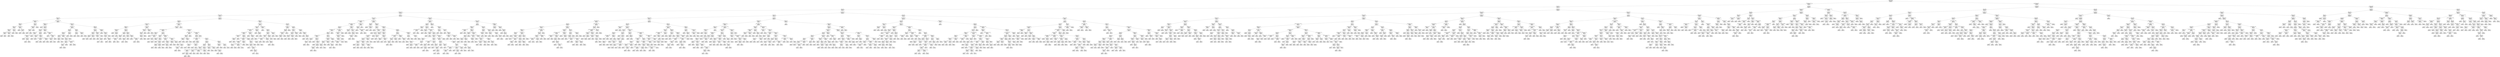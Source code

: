 digraph Tree {
node [shape=box, style="rounded", color="black", fontname=helvetica] ;
edge [fontname=helvetica] ;
0 [label="Adj Close <= 136.8\nmse = 12119.3\nsamples = 1705\nvalue = 82.9"] ;
1 [label="trend_ema_slow <= 85.7\nmse = 460.0\nsamples = 1313\nvalue = 28.7"] ;
0 -> 1 [labeldistance=2.5, labelangle=45, headlabel="True"] ;
2 [label="Close <= 27.1\nmse = 93.1\nsamples = 1240\nvalue = 24.4"] ;
1 -> 2 ;
3 [label="Close <= 18.4\nmse = 23.7\nsamples = 877\nvalue = 19.4"] ;
2 -> 3 ;
4 [label="Adj Close <= 14.0\nmse = 5.7\nsamples = 390\nvalue = 14.8"] ;
3 -> 4 ;
5 [label="others_cr <= -92.6\nmse = 2.3\nsamples = 209\nvalue = 13.0"] ;
4 -> 5 ;
6 [label="Adj Close <= 9.8\nmse = 1.1\nsamples = 63\nvalue = 11.1"] ;
5 -> 6 ;
7 [label="momentum_ppo <= 7.3\nmse = 0.6\nsamples = 13\nvalue = 9.3"] ;
6 -> 7 ;
8 [label="BBP19 <= 0.2\nmse = 0.2\nsamples = 9\nvalue = 9.7"] ;
7 -> 8 ;
9 [label="UBB16 <= 10.9\nmse = 0.0\nsamples = 6\nvalue = 9.4"] ;
8 -> 9 ;
10 [label="UBB15 <= 11.0\nmse = 0.0\nsamples = 4\nvalue = 9.3"] ;
9 -> 10 ;
11 [label="SMA12 <= 9.3\nmse = 0.0\nsamples = 2\nvalue = 9.4"] ;
10 -> 11 ;
12 [label="mse = 0.0\nsamples = 1\nvalue = 9.4"] ;
11 -> 12 ;
13 [label="mse = -0.0\nsamples = 1\nvalue = 9.4"] ;
11 -> 13 ;
14 [label="trend_cci <= -13.3\nmse = 0.0\nsamples = 2\nvalue = 9.2"] ;
10 -> 14 ;
15 [label="mse = 0.0\nsamples = 1\nvalue = 9.2"] ;
14 -> 15 ;
16 [label="mse = 0.0\nsamples = 1\nvalue = 9.2"] ;
14 -> 16 ;
17 [label="SMA15 <= 9.7\nmse = 0.0\nsamples = 2\nvalue = 9.6"] ;
9 -> 17 ;
18 [label="mse = 0.0\nsamples = 1\nvalue = 9.6"] ;
17 -> 18 ;
19 [label="mse = -0.0\nsamples = 1\nvalue = 9.6"] ;
17 -> 19 ;
20 [label="volatility_kcw <= 6.1\nmse = 0.0\nsamples = 3\nvalue = 10.1"] ;
8 -> 20 ;
21 [label="mse = 0.0\nsamples = 1\nvalue = 10.5"] ;
20 -> 21 ;
22 [label="RSI7 <= 60.5\nmse = 0.0\nsamples = 2\nvalue = 10.0"] ;
20 -> 22 ;
23 [label="mse = 0.0\nsamples = 1\nvalue = 10.1"] ;
22 -> 23 ;
24 [label="mse = 0.0\nsamples = 1\nvalue = 10.0"] ;
22 -> 24 ;
25 [label="LBB10 <= 8.6\nmse = 0.1\nsamples = 4\nvalue = 8.1"] ;
7 -> 25 ;
26 [label="trend_macd <= -0.6\nmse = 0.0\nsamples = 3\nvalue = 8.0"] ;
25 -> 26 ;
27 [label="BBP7 <= -0.7\nmse = 0.0\nsamples = 2\nvalue = 7.9"] ;
26 -> 27 ;
28 [label="mse = 0.0\nsamples = 1\nvalue = 7.8"] ;
27 -> 28 ;
29 [label="mse = 0.0\nsamples = 1\nvalue = 7.9"] ;
27 -> 29 ;
30 [label="mse = 0.0\nsamples = 1\nvalue = 8.1"] ;
26 -> 30 ;
31 [label="mse = 0.0\nsamples = 1\nvalue = 8.6"] ;
25 -> 31 ;
32 [label="momentum_kama <= 11.3\nmse = 0.4\nsamples = 50\nvalue = 11.5"] ;
6 -> 32 ;
33 [label="MACD_EM9 <= -1.4\nmse = 0.2\nsamples = 18\nvalue = 10.9"] ;
32 -> 33 ;
34 [label="mse = 0.0\nsamples = 1\nvalue = 12.9"] ;
33 -> 34 ;
35 [label="RSI10 <= 43.6\nmse = 0.1\nsamples = 17\nvalue = 10.9"] ;
33 -> 35 ;
36 [label="UBB17 <= 11.5\nmse = 0.0\nsamples = 12\nvalue = 10.7"] ;
35 -> 36 ;
37 [label="AvgLoss17 <= 0.1\nmse = 0.0\nsamples = 4\nvalue = 10.5"] ;
36 -> 37 ;
38 [label="momentum_uo <= 44.9\nmse = 0.0\nsamples = 3\nvalue = 10.6"] ;
37 -> 38 ;
39 [label="mse = 0.0\nsamples = 1\nvalue = 10.6"] ;
38 -> 39 ;
40 [label="SMA12 <= 10.1\nmse = 0.0\nsamples = 2\nvalue = 10.5"] ;
38 -> 40 ;
41 [label="mse = 0.0\nsamples = 1\nvalue = 10.6"] ;
40 -> 41 ;
42 [label="mse = 0.0\nsamples = 1\nvalue = 10.5"] ;
40 -> 42 ;
43 [label="mse = -0.0\nsamples = 1\nvalue = 10.4"] ;
37 -> 43 ;
44 [label="RSI5 <= 16.6\nmse = 0.0\nsamples = 8\nvalue = 10.8"] ;
36 -> 44 ;
45 [label="volume_mfi <= 27.5\nmse = 0.0\nsamples = 3\nvalue = 10.7"] ;
44 -> 45 ;
46 [label="mse = 0.0\nsamples = 1\nvalue = 10.6"] ;
45 -> 46 ;
47 [label="mse = -0.0\nsamples = 2\nvalue = 10.7"] ;
45 -> 47 ;
48 [label="AvgLoss9 <= 0.1\nmse = 0.0\nsamples = 5\nvalue = 10.8"] ;
44 -> 48 ;
49 [label="trend_vortex_ind_neg <= 1.1\nmse = 0.0\nsamples = 2\nvalue = 10.8"] ;
48 -> 49 ;
50 [label="mse = 0.0\nsamples = 1\nvalue = 10.8"] ;
49 -> 50 ;
51 [label="mse = 0.0\nsamples = 1\nvalue = 10.8"] ;
49 -> 51 ;
52 [label="MACD_EM9 <= -0.9\nmse = 0.0\nsamples = 3\nvalue = 10.9"] ;
48 -> 52 ;
53 [label="mse = 0.0\nsamples = 1\nvalue = 11.0"] ;
52 -> 53 ;
54 [label="mse = -0.0\nsamples = 2\nvalue = 10.9"] ;
52 -> 54 ;
55 [label="AvgLoss19 <= 0.1\nmse = 0.1\nsamples = 5\nvalue = 11.2"] ;
35 -> 55 ;
56 [label="mse = 0.0\nsamples = 1\nvalue = 11.6"] ;
55 -> 56 ;
57 [label="momentum_ppo <= -33.0\nmse = 0.0\nsamples = 4\nvalue = 11.1"] ;
55 -> 57 ;
58 [label="mse = 0.0\nsamples = 1\nvalue = 11.2"] ;
57 -> 58 ;
59 [label="trend_sma_slow <= 10.6\nmse = 0.0\nsamples = 3\nvalue = 11.1"] ;
57 -> 59 ;
60 [label="others_cr <= -93.5\nmse = 0.0\nsamples = 2\nvalue = 11.0"] ;
59 -> 60 ;
61 [label="mse = 0.0\nsamples = 1\nvalue = 11.0"] ;
60 -> 61 ;
62 [label="mse = 0.0\nsamples = 1\nvalue = 11.1"] ;
60 -> 62 ;
63 [label="mse = 0.0\nsamples = 1\nvalue = 11.1"] ;
59 -> 63 ;
64 [label="Adj Close <= 11.2\nmse = 0.2\nsamples = 32\nvalue = 11.8"] ;
32 -> 64 ;
65 [label="volatility_bbh <= 14.7\nmse = 0.2\nsamples = 16\nvalue = 11.5"] ;
64 -> 65 ;
66 [label="STD11 <= 1.0\nmse = 0.1\nsamples = 12\nvalue = 11.6"] ;
65 -> 66 ;
67 [label="SMA19 <= 11.7\nmse = 0.0\nsamples = 10\nvalue = 11.5"] ;
66 -> 67 ;
68 [label="Loss <= 0.0\nmse = 0.0\nsamples = 3\nvalue = 11.3"] ;
67 -> 68 ;
69 [label="STD19 <= 0.9\nmse = 0.0\nsamples = 2\nvalue = 11.4"] ;
68 -> 69 ;
70 [label="mse = 0.0\nsamples = 1\nvalue = 11.4"] ;
69 -> 70 ;
71 [label="mse = 0.0\nsamples = 1\nvalue = 11.4"] ;
69 -> 71 ;
72 [label="mse = -0.0\nsamples = 1\nvalue = 11.1"] ;
68 -> 72 ;
73 [label="volatility_bbp <= 0.4\nmse = 0.0\nsamples = 7\nvalue = 11.6"] ;
67 -> 73 ;
74 [label="STD18 <= 1.1\nmse = 0.0\nsamples = 6\nvalue = 11.6"] ;
73 -> 74 ;
75 [label="BBP6 <= -0.0\nmse = 0.0\nsamples = 4\nvalue = 11.6"] ;
74 -> 75 ;
76 [label="LBB11 <= 11.0\nmse = 0.0\nsamples = 3\nvalue = 11.7"] ;
75 -> 76 ;
77 [label="mse = -0.0\nsamples = 2\nvalue = 11.6"] ;
76 -> 77 ;
78 [label="mse = -0.0\nsamples = 1\nvalue = 11.7"] ;
76 -> 78 ;
79 [label="mse = 0.0\nsamples = 1\nvalue = 11.6"] ;
75 -> 79 ;
80 [label="volume_obv <= 36243488.0\nmse = 0.0\nsamples = 2\nvalue = 11.5"] ;
74 -> 80 ;
81 [label="mse = 0.0\nsamples = 1\nvalue = 11.5"] ;
80 -> 81 ;
82 [label="mse = 0.0\nsamples = 1\nvalue = 11.6"] ;
80 -> 82 ;
83 [label="mse = 0.0\nsamples = 1\nvalue = 11.9"] ;
73 -> 83 ;
84 [label="LBB12 <= 9.8\nmse = 0.0\nsamples = 2\nvalue = 12.6"] ;
66 -> 84 ;
85 [label="mse = 0.0\nsamples = 1\nvalue = 12.6"] ;
84 -> 85 ;
86 [label="mse = 0.0\nsamples = 1\nvalue = 12.6"] ;
84 -> 86 ;
87 [label="STD6 <= 0.7\nmse = 0.0\nsamples = 4\nvalue = 11.1"] ;
65 -> 87 ;
88 [label="STD15 <= 1.0\nmse = 0.0\nsamples = 2\nvalue = 10.9"] ;
87 -> 88 ;
89 [label="mse = 0.0\nsamples = 1\nvalue = 10.9"] ;
88 -> 89 ;
90 [label="mse = -0.0\nsamples = 1\nvalue = 10.9"] ;
88 -> 90 ;
91 [label="LBB13 <= 10.2\nmse = 0.0\nsamples = 2\nvalue = 11.2"] ;
87 -> 91 ;
92 [label="mse = 0.0\nsamples = 1\nvalue = 11.3"] ;
91 -> 92 ;
93 [label="mse = 0.0\nsamples = 1\nvalue = 11.2"] ;
91 -> 93 ;
94 [label="BBP5 <= -0.5\nmse = 0.1\nsamples = 16\nvalue = 12.1"] ;
64 -> 94 ;
95 [label="BBP11 <= -0.7\nmse = 0.0\nsamples = 8\nvalue = 11.9"] ;
94 -> 95 ;
96 [label="LBB5 <= 11.5\nmse = 0.0\nsamples = 4\nvalue = 12.1"] ;
95 -> 96 ;
97 [label="Month <= 5.0\nmse = 0.0\nsamples = 2\nvalue = 12.2"] ;
96 -> 97 ;
98 [label="mse = 0.0\nsamples = 1\nvalue = 12.1"] ;
97 -> 98 ;
99 [label="mse = 0.0\nsamples = 1\nvalue = 12.2"] ;
97 -> 99 ;
100 [label="UBB14 <= 14.2\nmse = 0.0\nsamples = 2\nvalue = 12.0"] ;
96 -> 100 ;
101 [label="mse = 0.0\nsamples = 1\nvalue = 12.0"] ;
100 -> 101 ;
102 [label="mse = 0.0\nsamples = 1\nvalue = 12.1"] ;
100 -> 102 ;
103 [label="AvgLoss12 <= 0.3\nmse = 0.0\nsamples = 4\nvalue = 11.7"] ;
95 -> 103 ;
104 [label="MACD_EM9 <= -0.1\nmse = 0.0\nsamples = 3\nvalue = 11.7"] ;
103 -> 104 ;
105 [label="mse = 0.0\nsamples = 1\nvalue = 11.6"] ;
104 -> 105 ;
106 [label="Day <= 13.5\nmse = 0.0\nsamples = 2\nvalue = 11.7"] ;
104 -> 106 ;
107 [label="mse = 0.0\nsamples = 1\nvalue = 11.7"] ;
106 -> 107 ;
108 [label="mse = 0.0\nsamples = 1\nvalue = 11.8"] ;
106 -> 108 ;
109 [label="mse = 0.0\nsamples = 1\nvalue = 12.1"] ;
103 -> 109 ;
110 [label="trend_stc <= 3.1\nmse = 0.0\nsamples = 8\nvalue = 12.3"] ;
94 -> 110 ;
111 [label="mse = 0.0\nsamples = 2\nvalue = 12.6"] ;
110 -> 111 ;
112 [label="AvgLoss7 <= 0.2\nmse = 0.0\nsamples = 6\nvalue = 12.2"] ;
110 -> 112 ;
113 [label="LBB12 <= 10.0\nmse = 0.0\nsamples = 4\nvalue = 12.3"] ;
112 -> 113 ;
114 [label="mse = 0.0\nsamples = 1\nvalue = 12.4"] ;
113 -> 114 ;
115 [label="AvgGain14 <= 0.2\nmse = 0.0\nsamples = 3\nvalue = 12.3"] ;
113 -> 115 ;
116 [label="mse = 0.0\nsamples = 1\nvalue = 12.2"] ;
115 -> 116 ;
117 [label="mse = 0.0\nsamples = 2\nvalue = 12.3"] ;
115 -> 117 ;
118 [label="mse = 0.0\nsamples = 2\nvalue = 12.1"] ;
112 -> 118 ;
119 [label="Close <= 13.6\nmse = 0.5\nsamples = 146\nvalue = 13.9"] ;
5 -> 119 ;
120 [label="Close <= 12.6\nmse = 0.2\nsamples = 89\nvalue = 13.4"] ;
119 -> 120 ;
121 [label="volume_mfi <= 40.8\nmse = 0.2\nsamples = 25\nvalue = 13.0"] ;
120 -> 121 ;
122 [label="AvgLoss8 <= 0.1\nmse = 0.1\nsamples = 17\nvalue = 12.8"] ;
121 -> 122 ;
123 [label="trend_adx <= 26.3\nmse = 0.0\nsamples = 3\nvalue = 13.2"] ;
122 -> 123 ;
124 [label="mse = 0.0\nsamples = 1\nvalue = 13.4"] ;
123 -> 124 ;
125 [label="UBB6 <= 13.8\nmse = 0.0\nsamples = 2\nvalue = 13.0"] ;
123 -> 125 ;
126 [label="mse = 0.0\nsamples = 1\nvalue = 13.2"] ;
125 -> 126 ;
127 [label="mse = 0.0\nsamples = 1\nvalue = 13.0"] ;
125 -> 127 ;
128 [label="BBP19 <= -0.6\nmse = 0.0\nsamples = 14\nvalue = 12.6"] ;
122 -> 128 ;
129 [label="RSI7 <= 31.1\nmse = 0.0\nsamples = 5\nvalue = 12.5"] ;
128 -> 129 ;
130 [label="UBB18 <= 18.8\nmse = 0.0\nsamples = 4\nvalue = 12.4"] ;
129 -> 130 ;
131 [label="trend_ichimoku_a <= 13.3\nmse = 0.0\nsamples = 3\nvalue = 12.5"] ;
130 -> 131 ;
132 [label="mse = 0.0\nsamples = 1\nvalue = 12.5"] ;
131 -> 132 ;
133 [label="mse = 0.0\nsamples = 2\nvalue = 12.4"] ;
131 -> 133 ;
134 [label="mse = 0.0\nsamples = 1\nvalue = 12.4"] ;
130 -> 134 ;
135 [label="mse = 0.0\nsamples = 1\nvalue = 12.6"] ;
129 -> 135 ;
136 [label="Open <= 12.2\nmse = 0.0\nsamples = 9\nvalue = 12.7"] ;
128 -> 136 ;
137 [label="BBP15 <= 0.4\nmse = 0.0\nsamples = 4\nvalue = 12.6"] ;
136 -> 137 ;
138 [label="SMA14 <= 12.1\nmse = 0.0\nsamples = 3\nvalue = 12.6"] ;
137 -> 138 ;
139 [label="mse = 0.0\nsamples = 1\nvalue = 12.6"] ;
138 -> 139 ;
140 [label="mse = 0.0\nsamples = 2\nvalue = 12.6"] ;
138 -> 140 ;
141 [label="mse = 0.0\nsamples = 1\nvalue = 12.7"] ;
137 -> 141 ;
142 [label="LBB15 <= 11.1\nmse = 0.0\nsamples = 5\nvalue = 12.8"] ;
136 -> 142 ;
143 [label="mse = 0.0\nsamples = 3\nvalue = 12.8"] ;
142 -> 143 ;
144 [label="momentum_stoch <= 15.4\nmse = 0.0\nsamples = 2\nvalue = 12.9"] ;
142 -> 144 ;
145 [label="mse = 0.0\nsamples = 1\nvalue = 12.9"] ;
144 -> 145 ;
146 [label="mse = 0.0\nsamples = 1\nvalue = 12.9"] ;
144 -> 146 ;
147 [label="volume_fi <= 498.5\nmse = 0.2\nsamples = 8\nvalue = 13.5"] ;
121 -> 147 ;
148 [label="AvgGain19 <= 0.2\nmse = 0.1\nsamples = 5\nvalue = 13.8"] ;
147 -> 148 ;
149 [label="UBB7 <= 13.5\nmse = 0.0\nsamples = 4\nvalue = 13.7"] ;
148 -> 149 ;
150 [label="BBP11 <= 0.3\nmse = 0.0\nsamples = 2\nvalue = 13.7"] ;
149 -> 150 ;
151 [label="mse = 0.0\nsamples = 1\nvalue = 13.8"] ;
150 -> 151 ;
152 [label="mse = 0.0\nsamples = 1\nvalue = 13.7"] ;
150 -> 152 ;
153 [label="mse = 0.0\nsamples = 2\nvalue = 13.5"] ;
149 -> 153 ;
154 [label="mse = 0.0\nsamples = 1\nvalue = 14.5"] ;
148 -> 154 ;
155 [label="volatility_atr <= 0.8\nmse = 0.1\nsamples = 3\nvalue = 13.1"] ;
147 -> 155 ;
156 [label="mse = 0.0\nsamples = 1\nvalue = 12.8"] ;
155 -> 156 ;
157 [label="mse = 0.0\nsamples = 2\nvalue = 13.3"] ;
155 -> 157 ;
158 [label="momentum_ppo <= 21.8\nmse = 0.2\nsamples = 64\nvalue = 13.6"] ;
120 -> 158 ;
159 [label="others_cr <= -92.0\nmse = 0.1\nsamples = 63\nvalue = 13.6"] ;
158 -> 159 ;
160 [label="momentum_ppo_signal <= -21.0\nmse = 0.1\nsamples = 24\nvalue = 13.3"] ;
159 -> 160 ;
161 [label="LBB8 <= 12.3\nmse = 0.1\nsamples = 4\nvalue = 13.7"] ;
160 -> 161 ;
162 [label="mse = 0.0\nsamples = 1\nvalue = 14.4"] ;
161 -> 162 ;
163 [label="trend_ichimoku_a <= 13.9\nmse = 0.0\nsamples = 3\nvalue = 13.6"] ;
161 -> 163 ;
164 [label="mse = 0.0\nsamples = 1\nvalue = 13.7"] ;
163 -> 164 ;
165 [label="mse = 0.0\nsamples = 2\nvalue = 13.5"] ;
163 -> 165 ;
166 [label="Day <= 10.5\nmse = 0.1\nsamples = 20\nvalue = 13.3"] ;
160 -> 166 ;
167 [label="RSI15 <= 32.8\nmse = 0.0\nsamples = 7\nvalue = 13.4"] ;
166 -> 167 ;
168 [label="AvgGain5 <= 0.2\nmse = 0.0\nsamples = 2\nvalue = 13.1"] ;
167 -> 168 ;
169 [label="mse = 0.0\nsamples = 1\nvalue = 13.2"] ;
168 -> 169 ;
170 [label="mse = 0.0\nsamples = 1\nvalue = 13.0"] ;
168 -> 170 ;
171 [label="LBB10 <= 8.4\nmse = 0.0\nsamples = 5\nvalue = 13.5"] ;
167 -> 171 ;
172 [label="mse = 0.0\nsamples = 1\nvalue = 13.4"] ;
171 -> 172 ;
173 [label="SMA10 <= 12.6\nmse = 0.0\nsamples = 4\nvalue = 13.5"] ;
171 -> 173 ;
174 [label="BBP8 <= 0.5\nmse = 0.0\nsamples = 2\nvalue = 13.5"] ;
173 -> 174 ;
175 [label="mse = 0.0\nsamples = 1\nvalue = 13.5"] ;
174 -> 175 ;
176 [label="mse = 0.0\nsamples = 1\nvalue = 13.4"] ;
174 -> 176 ;
177 [label="RSI10 <= 36.6\nmse = 0.0\nsamples = 2\nvalue = 13.6"] ;
173 -> 177 ;
178 [label="mse = 0.0\nsamples = 1\nvalue = 13.6"] ;
177 -> 178 ;
179 [label="mse = 0.0\nsamples = 1\nvalue = 13.6"] ;
177 -> 179 ;
180 [label="trend_sma_slow <= 13.1\nmse = 0.0\nsamples = 13\nvalue = 13.1"] ;
166 -> 180 ;
181 [label="volatility_dch <= 15.3\nmse = 0.0\nsamples = 5\nvalue = 12.9"] ;
180 -> 181 ;
182 [label="mse = 0.0\nsamples = 2\nvalue = 12.8"] ;
181 -> 182 ;
183 [label="AvgLoss19 <= 0.2\nmse = 0.0\nsamples = 3\nvalue = 13.0"] ;
181 -> 183 ;
184 [label="mse = 0.0\nsamples = 1\nvalue = 13.0"] ;
183 -> 184 ;
185 [label="LBB14 <= 11.7\nmse = 0.0\nsamples = 2\nvalue = 12.9"] ;
183 -> 185 ;
186 [label="mse = 0.0\nsamples = 1\nvalue = 12.9"] ;
185 -> 186 ;
187 [label="mse = -0.0\nsamples = 1\nvalue = 12.9"] ;
185 -> 187 ;
188 [label="momentum_roc <= -11.1\nmse = 0.0\nsamples = 8\nvalue = 13.2"] ;
180 -> 188 ;
189 [label="AvgLoss5 <= 0.1\nmse = 0.0\nsamples = 3\nvalue = 13.3"] ;
188 -> 189 ;
190 [label="mse = 0.0\nsamples = 1\nvalue = 13.4"] ;
189 -> 190 ;
191 [label="mse = -0.0\nsamples = 2\nvalue = 13.3"] ;
189 -> 191 ;
192 [label="UBB7 <= 13.3\nmse = 0.0\nsamples = 5\nvalue = 13.2"] ;
188 -> 192 ;
193 [label="mse = 0.0\nsamples = 1\nvalue = 13.0"] ;
192 -> 193 ;
194 [label="LBB16 <= 12.5\nmse = 0.0\nsamples = 4\nvalue = 13.2"] ;
192 -> 194 ;
195 [label="volatility_bbp <= 0.3\nmse = 0.0\nsamples = 3\nvalue = 13.2"] ;
194 -> 195 ;
196 [label="mse = 0.0\nsamples = 1\nvalue = 13.2"] ;
195 -> 196 ;
197 [label="mse = 0.0\nsamples = 2\nvalue = 13.2"] ;
195 -> 197 ;
198 [label="mse = 0.0\nsamples = 1\nvalue = 13.1"] ;
194 -> 198 ;
199 [label="volatility_kcc <= 13.2\nmse = 0.1\nsamples = 39\nvalue = 13.7"] ;
159 -> 199 ;
200 [label="trend_sma_slow <= 13.8\nmse = 0.1\nsamples = 7\nvalue = 14.0"] ;
199 -> 200 ;
201 [label="UBB18 <= 14.4\nmse = 0.0\nsamples = 6\nvalue = 13.9"] ;
200 -> 201 ;
202 [label="AvgLoss15 <= 0.1\nmse = 0.0\nsamples = 2\nvalue = 13.8"] ;
201 -> 202 ;
203 [label="mse = 0.0\nsamples = 1\nvalue = 13.9"] ;
202 -> 203 ;
204 [label="mse = -0.0\nsamples = 1\nvalue = 13.8"] ;
202 -> 204 ;
205 [label="AvgGain17 <= 0.1\nmse = 0.0\nsamples = 4\nvalue = 14.0"] ;
201 -> 205 ;
206 [label="mse = 0.0\nsamples = 1\nvalue = 13.9"] ;
205 -> 206 ;
207 [label="mse = 0.0\nsamples = 3\nvalue = 14.0"] ;
205 -> 207 ;
208 [label="mse = 0.0\nsamples = 1\nvalue = 14.6"] ;
200 -> 208 ;
209 [label="volume_sma_em <= 692.7\nmse = 0.0\nsamples = 32\nvalue = 13.6"] ;
199 -> 209 ;
210 [label="STD8 <= 0.3\nmse = 0.0\nsamples = 31\nvalue = 13.7"] ;
209 -> 210 ;
211 [label="momentum_ppo_signal <= -23.0\nmse = 0.0\nsamples = 8\nvalue = 13.5"] ;
210 -> 211 ;
212 [label="mse = 0.0\nsamples = 1\nvalue = 13.7"] ;
211 -> 212 ;
213 [label="BBP5 <= 0.5\nmse = 0.0\nsamples = 7\nvalue = 13.5"] ;
211 -> 213 ;
214 [label="trend_adx <= 18.8\nmse = 0.0\nsamples = 5\nvalue = 13.5"] ;
213 -> 214 ;
215 [label="mse = 0.0\nsamples = 1\nvalue = 13.6"] ;
214 -> 215 ;
216 [label="mse = 0.0\nsamples = 4\nvalue = 13.5"] ;
214 -> 216 ;
217 [label="MACD_EM9 <= -0.1\nmse = 0.0\nsamples = 2\nvalue = 13.4"] ;
213 -> 217 ;
218 [label="mse = 0.0\nsamples = 1\nvalue = 13.2"] ;
217 -> 218 ;
219 [label="mse = 0.0\nsamples = 1\nvalue = 13.4"] ;
217 -> 219 ;
220 [label="LBB9 <= 12.9\nmse = 0.0\nsamples = 23\nvalue = 13.7"] ;
210 -> 220 ;
221 [label="RSI19 <= 43.2\nmse = 0.0\nsamples = 18\nvalue = 13.8"] ;
220 -> 221 ;
222 [label="Low <= 12.9\nmse = 0.0\nsamples = 10\nvalue = 13.7"] ;
221 -> 222 ;
223 [label="AvgGain19 <= 0.1\nmse = 0.0\nsamples = 5\nvalue = 13.6"] ;
222 -> 223 ;
224 [label="momentum_kama <= 13.5\nmse = 0.0\nsamples = 3\nvalue = 13.5"] ;
223 -> 224 ;
225 [label="mse = 0.0\nsamples = 1\nvalue = 13.4"] ;
224 -> 225 ;
226 [label="STD6 <= 0.4\nmse = 0.0\nsamples = 2\nvalue = 13.5"] ;
224 -> 226 ;
227 [label="mse = 0.0\nsamples = 1\nvalue = 13.6"] ;
226 -> 227 ;
228 [label="mse = 0.0\nsamples = 1\nvalue = 13.5"] ;
226 -> 228 ;
229 [label="RSI12 <= 32.9\nmse = 0.0\nsamples = 2\nvalue = 13.6"] ;
223 -> 229 ;
230 [label="mse = 0.0\nsamples = 1\nvalue = 13.6"] ;
229 -> 230 ;
231 [label="mse = 0.0\nsamples = 1\nvalue = 13.6"] ;
229 -> 231 ;
232 [label="LBB16 <= 12.2\nmse = 0.0\nsamples = 5\nvalue = 13.8"] ;
222 -> 232 ;
233 [label="momentum_stoch_signal <= 44.2\nmse = 0.0\nsamples = 2\nvalue = 13.8"] ;
232 -> 233 ;
234 [label="mse = 0.0\nsamples = 1\nvalue = 13.9"] ;
233 -> 234 ;
235 [label="mse = 0.0\nsamples = 1\nvalue = 13.8"] ;
233 -> 235 ;
236 [label="AvgLoss10 <= 0.1\nmse = 0.0\nsamples = 3\nvalue = 13.7"] ;
232 -> 236 ;
237 [label="mse = 0.0\nsamples = 1\nvalue = 13.7"] ;
236 -> 237 ;
238 [label="mse = 0.0\nsamples = 2\nvalue = 13.8"] ;
236 -> 238 ;
239 [label="STD6 <= 0.2\nmse = 0.0\nsamples = 8\nvalue = 14.0"] ;
221 -> 239 ;
240 [label="volatility_kch <= 14.5\nmse = 0.0\nsamples = 2\nvalue = 14.2"] ;
239 -> 240 ;
241 [label="mse = 0.0\nsamples = 1\nvalue = 14.1"] ;
240 -> 241 ;
242 [label="mse = 0.0\nsamples = 1\nvalue = 14.2"] ;
240 -> 242 ;
243 [label="UBB16 <= 15.1\nmse = 0.0\nsamples = 6\nvalue = 13.9"] ;
239 -> 243 ;
244 [label="mse = -0.0\nsamples = 3\nvalue = 13.9"] ;
243 -> 244 ;
245 [label="UBB13 <= 16.3\nmse = 0.0\nsamples = 3\nvalue = 14.0"] ;
243 -> 245 ;
246 [label="mse = 0.0\nsamples = 2\nvalue = 14.0"] ;
245 -> 246 ;
247 [label="mse = 0.0\nsamples = 1\nvalue = 13.9"] ;
245 -> 247 ;
248 [label="BBP5 <= -0.7\nmse = 0.0\nsamples = 5\nvalue = 13.6"] ;
220 -> 248 ;
249 [label="AvgLoss11 <= 0.2\nmse = 0.0\nsamples = 2\nvalue = 13.7"] ;
248 -> 249 ;
250 [label="mse = 0.0\nsamples = 1\nvalue = 13.6"] ;
249 -> 250 ;
251 [label="mse = 0.0\nsamples = 1\nvalue = 13.7"] ;
249 -> 251 ;
252 [label="STD7 <= 0.4\nmse = 0.0\nsamples = 3\nvalue = 13.5"] ;
248 -> 252 ;
253 [label="mse = 0.0\nsamples = 1\nvalue = 13.5"] ;
252 -> 253 ;
254 [label="mse = 0.0\nsamples = 2\nvalue = 13.6"] ;
252 -> 254 ;
255 [label="mse = 0.0\nsamples = 1\nvalue = 12.9"] ;
209 -> 255 ;
256 [label="mse = -0.0\nsamples = 1\nvalue = 15.1"] ;
158 -> 256 ;
257 [label="AvgGain9 <= 0.2\nmse = 0.2\nsamples = 57\nvalue = 14.5"] ;
119 -> 257 ;
258 [label="others_cr <= -91.4\nmse = 0.1\nsamples = 41\nvalue = 14.3"] ;
257 -> 258 ;
259 [label="volume_nvi <= 20.1\nmse = 0.1\nsamples = 28\nvalue = 14.1"] ;
258 -> 259 ;
260 [label="momentum_stoch_rsi <= 0.7\nmse = 0.0\nsamples = 25\nvalue = 14.0"] ;
259 -> 260 ;
261 [label="trend_macd_diff <= -0.2\nmse = 0.0\nsamples = 21\nvalue = 14.0"] ;
260 -> 261 ;
262 [label="volume_vwap <= 15.4\nmse = 0.0\nsamples = 3\nvalue = 14.2"] ;
261 -> 262 ;
263 [label="AvgLoss19 <= 0.2\nmse = 0.0\nsamples = 2\nvalue = 14.4"] ;
262 -> 263 ;
264 [label="mse = 0.0\nsamples = 1\nvalue = 14.3"] ;
263 -> 264 ;
265 [label="mse = 0.0\nsamples = 1\nvalue = 14.4"] ;
263 -> 265 ;
266 [label="mse = 0.0\nsamples = 1\nvalue = 14.1"] ;
262 -> 266 ;
267 [label="SMA6 <= 13.7\nmse = 0.0\nsamples = 18\nvalue = 13.9"] ;
261 -> 267 ;
268 [label="trend_vortex_ind_pos <= 1.0\nmse = 0.0\nsamples = 7\nvalue = 13.8"] ;
267 -> 268 ;
269 [label="trend_adx_pos <= 18.7\nmse = 0.0\nsamples = 5\nvalue = 13.9"] ;
268 -> 269 ;
270 [label="LBB14 <= 12.5\nmse = 0.0\nsamples = 2\nvalue = 13.9"] ;
269 -> 270 ;
271 [label="mse = 0.0\nsamples = 1\nvalue = 13.9"] ;
270 -> 271 ;
272 [label="mse = 0.0\nsamples = 1\nvalue = 13.9"] ;
270 -> 272 ;
273 [label="trend_visual_ichimoku_a <= 12.8\nmse = 0.0\nsamples = 3\nvalue = 13.9"] ;
269 -> 273 ;
274 [label="mse = -0.0\nsamples = 2\nvalue = 13.9"] ;
273 -> 274 ;
275 [label="mse = 0.0\nsamples = 1\nvalue = 13.9"] ;
273 -> 275 ;
276 [label="UBB18 <= 15.1\nmse = 0.0\nsamples = 2\nvalue = 13.7"] ;
268 -> 276 ;
277 [label="mse = 0.0\nsamples = 1\nvalue = 13.6"] ;
276 -> 277 ;
278 [label="mse = 0.0\nsamples = 1\nvalue = 13.8"] ;
276 -> 278 ;
279 [label="LBB6 <= 13.7\nmse = 0.0\nsamples = 11\nvalue = 14.0"] ;
267 -> 279 ;
280 [label="SMA6 <= 14.7\nmse = 0.0\nsamples = 9\nvalue = 14.0"] ;
279 -> 280 ;
281 [label="RSI11 <= 42.1\nmse = 0.0\nsamples = 8\nvalue = 14.0"] ;
280 -> 281 ;
282 [label="mse = 0.0\nsamples = 3\nvalue = 13.9"] ;
281 -> 282 ;
283 [label="momentum_wr <= -75.4\nmse = 0.0\nsamples = 5\nvalue = 14.0"] ;
281 -> 283 ;
284 [label="mse = 0.0\nsamples = 1\nvalue = 13.9"] ;
283 -> 284 ;
285 [label="UBB11 <= 14.5\nmse = 0.0\nsamples = 4\nvalue = 14.0"] ;
283 -> 285 ;
286 [label="mse = 0.0\nsamples = 1\nvalue = 14.1"] ;
285 -> 286 ;
287 [label="mse = 0.0\nsamples = 3\nvalue = 14.0"] ;
285 -> 287 ;
288 [label="mse = 0.0\nsamples = 1\nvalue = 13.9"] ;
280 -> 288 ;
289 [label="STD17 <= 0.5\nmse = 0.0\nsamples = 2\nvalue = 14.2"] ;
279 -> 289 ;
290 [label="mse = 0.0\nsamples = 1\nvalue = 14.1"] ;
289 -> 290 ;
291 [label="mse = -0.0\nsamples = 1\nvalue = 14.2"] ;
289 -> 291 ;
292 [label="trend_adx <= 21.9\nmse = 0.0\nsamples = 4\nvalue = 14.3"] ;
260 -> 292 ;
293 [label="mse = 0.0\nsamples = 1\nvalue = 14.5"] ;
292 -> 293 ;
294 [label="AvgGain16 <= 0.2\nmse = 0.0\nsamples = 3\nvalue = 14.3"] ;
292 -> 294 ;
295 [label="mse = 0.0\nsamples = 2\nvalue = 14.2"] ;
294 -> 295 ;
296 [label="mse = 0.0\nsamples = 1\nvalue = 14.3"] ;
294 -> 296 ;
297 [label="Adj Close <= 13.4\nmse = 0.0\nsamples = 3\nvalue = 14.5"] ;
259 -> 297 ;
298 [label="mse = 0.0\nsamples = 1\nvalue = 14.5"] ;
297 -> 298 ;
299 [label="BBP8 <= -0.0\nmse = 0.0\nsamples = 2\nvalue = 14.6"] ;
297 -> 299 ;
300 [label="mse = 0.0\nsamples = 1\nvalue = 14.6"] ;
299 -> 300 ;
301 [label="mse = -0.0\nsamples = 1\nvalue = 14.6"] ;
299 -> 301 ;
302 [label="trend_kst_sig <= -81.7\nmse = 0.1\nsamples = 13\nvalue = 14.6"] ;
258 -> 302 ;
303 [label="mse = 0.0\nsamples = 2\nvalue = 14.3"] ;
302 -> 303 ;
304 [label="STD9 <= 0.6\nmse = 0.0\nsamples = 11\nvalue = 14.7"] ;
302 -> 304 ;
305 [label="RSI20 <= 57.7\nmse = 0.0\nsamples = 9\nvalue = 14.7"] ;
304 -> 305 ;
306 [label="AvgLoss20 <= 0.1\nmse = 0.0\nsamples = 7\nvalue = 14.7"] ;
305 -> 306 ;
307 [label="trend_visual_ichimoku_b <= 16.2\nmse = 0.0\nsamples = 2\nvalue = 14.7"] ;
306 -> 307 ;
308 [label="mse = 0.0\nsamples = 1\nvalue = 14.6"] ;
307 -> 308 ;
309 [label="mse = -0.0\nsamples = 1\nvalue = 14.7"] ;
307 -> 309 ;
310 [label="AvgLoss8 <= 0.2\nmse = 0.0\nsamples = 5\nvalue = 14.8"] ;
306 -> 310 ;
311 [label="mse = 0.0\nsamples = 3\nvalue = 14.8"] ;
310 -> 311 ;
312 [label="UBB9 <= 15.4\nmse = 0.0\nsamples = 2\nvalue = 14.8"] ;
310 -> 312 ;
313 [label="mse = 0.0\nsamples = 1\nvalue = 14.9"] ;
312 -> 313 ;
314 [label="mse = 0.0\nsamples = 1\nvalue = 14.8"] ;
312 -> 314 ;
315 [label="UBB13 <= 14.9\nmse = 0.0\nsamples = 2\nvalue = 14.4"] ;
305 -> 315 ;
316 [label="mse = 0.0\nsamples = 1\nvalue = 14.4"] ;
315 -> 316 ;
317 [label="mse = 0.0\nsamples = 1\nvalue = 14.5"] ;
315 -> 317 ;
318 [label="trend_trix <= -0.1\nmse = 0.0\nsamples = 2\nvalue = 15.1"] ;
304 -> 318 ;
319 [label="mse = 0.0\nsamples = 1\nvalue = 15.0"] ;
318 -> 319 ;
320 [label="mse = 0.0\nsamples = 1\nvalue = 15.2"] ;
318 -> 320 ;
321 [label="Open <= 13.9\nmse = 0.1\nsamples = 16\nvalue = 14.9"] ;
257 -> 321 ;
322 [label="trend_macd <= 0.1\nmse = 0.1\nsamples = 6\nvalue = 15.1"] ;
321 -> 322 ;
323 [label="LBB6 <= 13.0\nmse = 0.0\nsamples = 5\nvalue = 15.1"] ;
322 -> 323 ;
324 [label="volatility_bbm <= 13.2\nmse = 0.0\nsamples = 4\nvalue = 15.1"] ;
323 -> 324 ;
325 [label="AvgGain6 <= 0.3\nmse = 0.0\nsamples = 2\nvalue = 15.2"] ;
324 -> 325 ;
326 [label="mse = 0.0\nsamples = 1\nvalue = 15.2"] ;
325 -> 326 ;
327 [label="mse = 0.0\nsamples = 1\nvalue = 15.2"] ;
325 -> 327 ;
328 [label="mse = 0.0\nsamples = 2\nvalue = 15.0"] ;
324 -> 328 ;
329 [label="mse = 0.0\nsamples = 1\nvalue = 14.6"] ;
323 -> 329 ;
330 [label="mse = 0.0\nsamples = 1\nvalue = 15.9"] ;
322 -> 330 ;
331 [label="Loss <= 0.4\nmse = 0.1\nsamples = 10\nvalue = 14.6"] ;
321 -> 331 ;
332 [label="AvgLoss6 <= 0.2\nmse = 0.0\nsamples = 6\nvalue = 14.8"] ;
331 -> 332 ;
333 [label="RSI18 <= 53.3\nmse = 0.0\nsamples = 4\nvalue = 14.7"] ;
332 -> 333 ;
334 [label="BBP11 <= 0.6\nmse = 0.0\nsamples = 2\nvalue = 14.6"] ;
333 -> 334 ;
335 [label="mse = 0.0\nsamples = 1\nvalue = 14.6"] ;
334 -> 335 ;
336 [label="mse = -0.0\nsamples = 1\nvalue = 14.6"] ;
334 -> 336 ;
337 [label="AvgGain7 <= 0.5\nmse = 0.0\nsamples = 2\nvalue = 14.7"] ;
333 -> 337 ;
338 [label="mse = 0.0\nsamples = 1\nvalue = 14.8"] ;
337 -> 338 ;
339 [label="mse = 0.0\nsamples = 1\nvalue = 14.7"] ;
337 -> 339 ;
340 [label="AvgGain12 <= 0.2\nmse = 0.0\nsamples = 2\nvalue = 14.9"] ;
332 -> 340 ;
341 [label="mse = 0.0\nsamples = 1\nvalue = 15.0"] ;
340 -> 341 ;
342 [label="mse = -0.0\nsamples = 1\nvalue = 14.9"] ;
340 -> 342 ;
343 [label="LBB7 <= 11.7\nmse = 0.0\nsamples = 4\nvalue = 14.3"] ;
331 -> 343 ;
344 [label="mse = 0.0\nsamples = 1\nvalue = 14.1"] ;
343 -> 344 ;
345 [label="AvgLoss9 <= 0.1\nmse = 0.0\nsamples = 3\nvalue = 14.4"] ;
343 -> 345 ;
346 [label="mse = 0.0\nsamples = 1\nvalue = 14.5"] ;
345 -> 346 ;
347 [label="LBB9 <= 12.4\nmse = 0.0\nsamples = 2\nvalue = 14.3"] ;
345 -> 347 ;
348 [label="mse = 0.0\nsamples = 1\nvalue = 14.3"] ;
347 -> 348 ;
349 [label="mse = 0.0\nsamples = 1\nvalue = 14.4"] ;
347 -> 349 ;
350 [label="UBB6 <= 17.2\nmse = 1.4\nsamples = 181\nvalue = 16.9"] ;
4 -> 350 ;
351 [label="others_cr <= -90.7\nmse = 0.6\nsamples = 82\nvalue = 15.9"] ;
350 -> 351 ;
352 [label="trend_ichimoku_base <= 16.6\nmse = 0.2\nsamples = 41\nvalue = 15.3"] ;
351 -> 352 ;
353 [label="momentum_stoch_rsi <= 0.9\nmse = 0.1\nsamples = 37\nvalue = 15.2"] ;
352 -> 353 ;
354 [label="Close <= 14.8\nmse = 0.1\nsamples = 30\nvalue = 15.1"] ;
353 -> 354 ;
355 [label="momentum_ppo <= 47.8\nmse = 0.1\nsamples = 25\nvalue = 15.0"] ;
354 -> 355 ;
356 [label="BBP6 <= 0.3\nmse = 0.1\nsamples = 24\nvalue = 15.0"] ;
355 -> 356 ;
357 [label="momentum_uo <= 43.1\nmse = 0.0\nsamples = 14\nvalue = 14.8"] ;
356 -> 357 ;
358 [label="RSI17 <= 45.9\nmse = 0.0\nsamples = 3\nvalue = 14.6"] ;
357 -> 358 ;
359 [label="BBP14 <= -0.5\nmse = 0.0\nsamples = 2\nvalue = 14.5"] ;
358 -> 359 ;
360 [label="mse = 0.0\nsamples = 1\nvalue = 14.6"] ;
359 -> 360 ;
361 [label="mse = 0.0\nsamples = 1\nvalue = 14.5"] ;
359 -> 361 ;
362 [label="mse = 0.0\nsamples = 1\nvalue = 14.6"] ;
358 -> 362 ;
363 [label="UBB19 <= 14.6\nmse = 0.0\nsamples = 11\nvalue = 14.9"] ;
357 -> 363 ;
364 [label="mse = 0.0\nsamples = 1\nvalue = 14.6"] ;
363 -> 364 ;
365 [label="volatility_atr <= 0.9\nmse = 0.0\nsamples = 10\nvalue = 14.9"] ;
363 -> 365 ;
366 [label="mse = 0.0\nsamples = 2\nvalue = 15.0"] ;
365 -> 366 ;
367 [label="High <= 15.1\nmse = 0.0\nsamples = 8\nvalue = 14.8"] ;
365 -> 367 ;
368 [label="trend_macd <= 0.1\nmse = 0.0\nsamples = 5\nvalue = 14.8"] ;
367 -> 368 ;
369 [label="mse = 0.0\nsamples = 1\nvalue = 14.9"] ;
368 -> 369 ;
370 [label="mse = -0.0\nsamples = 4\nvalue = 14.8"] ;
368 -> 370 ;
371 [label="mse = 0.0\nsamples = 3\nvalue = 14.9"] ;
367 -> 371 ;
372 [label="BBP8 <= 0.7\nmse = 0.0\nsamples = 10\nvalue = 15.1"] ;
356 -> 372 ;
373 [label="trend_kst_sig <= 6.0\nmse = 0.0\nsamples = 6\nvalue = 15.2"] ;
372 -> 373 ;
374 [label="RSI19 <= 56.2\nmse = 0.0\nsamples = 3\nvalue = 15.4"] ;
373 -> 374 ;
375 [label="LBB12 <= 11.7\nmse = 0.0\nsamples = 2\nvalue = 15.3"] ;
374 -> 375 ;
376 [label="mse = 0.0\nsamples = 1\nvalue = 15.3"] ;
375 -> 376 ;
377 [label="mse = 0.0\nsamples = 1\nvalue = 15.4"] ;
375 -> 377 ;
378 [label="mse = 0.0\nsamples = 1\nvalue = 15.4"] ;
374 -> 378 ;
379 [label="trend_psar_up <= 13.5\nmse = 0.0\nsamples = 3\nvalue = 15.1"] ;
373 -> 379 ;
380 [label="mse = 0.0\nsamples = 1\nvalue = 15.0"] ;
379 -> 380 ;
381 [label="LBB8 <= 13.8\nmse = 0.0\nsamples = 2\nvalue = 15.2"] ;
379 -> 381 ;
382 [label="mse = -0.0\nsamples = 1\nvalue = 15.1"] ;
381 -> 382 ;
383 [label="mse = -0.0\nsamples = 1\nvalue = 15.2"] ;
381 -> 383 ;
384 [label="BBP14 <= -0.1\nmse = 0.0\nsamples = 4\nvalue = 15.0"] ;
372 -> 384 ;
385 [label="mse = 0.0\nsamples = 1\nvalue = 15.0"] ;
384 -> 385 ;
386 [label="momentum_kama <= 13.3\nmse = 0.0\nsamples = 3\nvalue = 14.9"] ;
384 -> 386 ;
387 [label="mse = 0.0\nsamples = 1\nvalue = 14.9"] ;
386 -> 387 ;
388 [label="mse = -0.0\nsamples = 2\nvalue = 14.9"] ;
386 -> 388 ;
389 [label="mse = 0.0\nsamples = 1\nvalue = 15.9"] ;
355 -> 389 ;
390 [label="trend_ichimoku_a <= 16.1\nmse = 0.0\nsamples = 5\nvalue = 15.4"] ;
354 -> 390 ;
391 [label="volume_vwap <= 15.5\nmse = 0.0\nsamples = 4\nvalue = 15.4"] ;
390 -> 391 ;
392 [label="volume_em <= -519.6\nmse = 0.0\nsamples = 3\nvalue = 15.4"] ;
391 -> 392 ;
393 [label="AvgLoss20 <= 0.2\nmse = 0.0\nsamples = 2\nvalue = 15.4"] ;
392 -> 393 ;
394 [label="mse = -0.0\nsamples = 1\nvalue = 15.4"] ;
393 -> 394 ;
395 [label="mse = 0.0\nsamples = 1\nvalue = 15.4"] ;
393 -> 395 ;
396 [label="mse = 0.0\nsamples = 1\nvalue = 15.3"] ;
392 -> 396 ;
397 [label="mse = 0.0\nsamples = 1\nvalue = 15.5"] ;
391 -> 397 ;
398 [label="mse = 0.0\nsamples = 1\nvalue = 15.7"] ;
390 -> 398 ;
399 [label="AvgLoss15 <= 0.1\nmse = 0.1\nsamples = 7\nvalue = 15.7"] ;
353 -> 399 ;
400 [label="SMA20 <= 13.6\nmse = 0.0\nsamples = 3\nvalue = 15.4"] ;
399 -> 400 ;
401 [label="mse = 0.0\nsamples = 1\nvalue = 15.5"] ;
400 -> 401 ;
402 [label="mse = -0.0\nsamples = 2\nvalue = 15.4"] ;
400 -> 402 ;
403 [label="AvgLoss17 <= 0.2\nmse = 0.0\nsamples = 4\nvalue = 16.0"] ;
399 -> 403 ;
404 [label="UBB6 <= 15.4\nmse = 0.0\nsamples = 3\nvalue = 15.9"] ;
403 -> 404 ;
405 [label="volatility_kch <= 14.3\nmse = 0.0\nsamples = 2\nvalue = 15.8"] ;
404 -> 405 ;
406 [label="mse = 0.0\nsamples = 1\nvalue = 15.8"] ;
405 -> 406 ;
407 [label="mse = -0.0\nsamples = 1\nvalue = 15.9"] ;
405 -> 407 ;
408 [label="mse = 0.0\nsamples = 1\nvalue = 16.0"] ;
404 -> 408 ;
409 [label="mse = 0.0\nsamples = 1\nvalue = 16.4"] ;
403 -> 409 ;
410 [label="trend_kst_sig <= -73.5\nmse = 0.3\nsamples = 4\nvalue = 15.9"] ;
352 -> 410 ;
411 [label="RSI19 <= 27.2\nmse = 0.1\nsamples = 3\nvalue = 15.8"] ;
410 -> 411 ;
412 [label="mse = 0.0\nsamples = 1\nvalue = 15.4"] ;
411 -> 412 ;
413 [label="volume_obv <= 46617482.0\nmse = 0.0\nsamples = 2\nvalue = 16.0"] ;
411 -> 413 ;
414 [label="mse = 0.0\nsamples = 1\nvalue = 15.8"] ;
413 -> 414 ;
415 [label="mse = 0.0\nsamples = 1\nvalue = 16.0"] ;
413 -> 415 ;
416 [label="mse = 0.0\nsamples = 1\nvalue = 17.0"] ;
410 -> 416 ;
417 [label="trend_adx_neg <= 6.3\nmse = 0.3\nsamples = 41\nvalue = 16.4"] ;
351 -> 417 ;
418 [label="STD15 <= 0.5\nmse = 0.2\nsamples = 3\nvalue = 17.3"] ;
417 -> 418 ;
419 [label="mse = 0.0\nsamples = 1\nvalue = 16.8"] ;
418 -> 419 ;
420 [label="AvgGain14 <= 0.3\nmse = 0.0\nsamples = 2\nvalue = 17.8"] ;
418 -> 420 ;
421 [label="mse = 0.0\nsamples = 1\nvalue = 17.8"] ;
420 -> 421 ;
422 [label="mse = 0.0\nsamples = 1\nvalue = 17.7"] ;
420 -> 422 ;
423 [label="Adj Close <= 14.9\nmse = 0.2\nsamples = 38\nvalue = 16.3"] ;
417 -> 423 ;
424 [label="UBB9 <= 14.9\nmse = 0.0\nsamples = 4\nvalue = 15.7"] ;
423 -> 424 ;
425 [label="mse = -0.0\nsamples = 1\nvalue = 15.9"] ;
424 -> 425 ;
426 [label="momentum_ao <= -1.1\nmse = 0.0\nsamples = 3\nvalue = 15.6"] ;
424 -> 426 ;
427 [label="mse = 0.0\nsamples = 1\nvalue = 15.6"] ;
426 -> 427 ;
428 [label="mse = -0.0\nsamples = 2\nvalue = 15.5"] ;
426 -> 428 ;
429 [label="AvgLoss5 <= 0.1\nmse = 0.2\nsamples = 34\nvalue = 16.4"] ;
423 -> 429 ;
430 [label="AvgGain19 <= 0.2\nmse = 0.1\nsamples = 19\nvalue = 16.7"] ;
429 -> 430 ;
431 [label="trend_stc <= 98.9\nmse = 0.1\nsamples = 13\nvalue = 16.5"] ;
430 -> 431 ;
432 [label="Volume <= 38303.5\nmse = 0.0\nsamples = 12\nvalue = 16.5"] ;
431 -> 432 ;
433 [label="RSI12 <= 38.4\nmse = 0.0\nsamples = 10\nvalue = 16.5"] ;
432 -> 433 ;
434 [label="UBB20 <= 17.8\nmse = 0.0\nsamples = 3\nvalue = 16.6"] ;
433 -> 434 ;
435 [label="mse = 0.0\nsamples = 1\nvalue = 16.5"] ;
434 -> 435 ;
436 [label="STD11 <= 0.3\nmse = 0.0\nsamples = 2\nvalue = 16.7"] ;
434 -> 436 ;
437 [label="mse = 0.0\nsamples = 1\nvalue = 16.7"] ;
436 -> 437 ;
438 [label="mse = 0.0\nsamples = 1\nvalue = 16.6"] ;
436 -> 438 ;
439 [label="trend_aroon_up <= 6.0\nmse = 0.0\nsamples = 7\nvalue = 16.5"] ;
433 -> 439 ;
440 [label="MACD_HIST <= 0.1\nmse = 0.0\nsamples = 2\nvalue = 16.3"] ;
439 -> 440 ;
441 [label="mse = 0.0\nsamples = 1\nvalue = 16.4"] ;
440 -> 441 ;
442 [label="mse = 0.0\nsamples = 1\nvalue = 16.3"] ;
440 -> 442 ;
443 [label="volatility_bbw <= 13.5\nmse = 0.0\nsamples = 5\nvalue = 16.5"] ;
439 -> 443 ;
444 [label="mse = 0.0\nsamples = 2\nvalue = 16.5"] ;
443 -> 444 ;
445 [label="mse = 0.0\nsamples = 3\nvalue = 16.5"] ;
443 -> 445 ;
446 [label="volatility_kch <= 16.6\nmse = 0.0\nsamples = 2\nvalue = 16.8"] ;
432 -> 446 ;
447 [label="mse = 0.0\nsamples = 1\nvalue = 16.8"] ;
446 -> 447 ;
448 [label="mse = 0.0\nsamples = 1\nvalue = 16.9"] ;
446 -> 448 ;
449 [label="mse = 0.0\nsamples = 1\nvalue = 15.9"] ;
431 -> 449 ;
450 [label="trend_dpo <= -0.4\nmse = 0.1\nsamples = 6\nvalue = 17.0"] ;
430 -> 450 ;
451 [label="Close <= 16.0\nmse = 0.0\nsamples = 2\nvalue = 17.3"] ;
450 -> 451 ;
452 [label="mse = 0.0\nsamples = 1\nvalue = 17.2"] ;
451 -> 452 ;
453 [label="mse = 0.0\nsamples = 1\nvalue = 17.4"] ;
451 -> 453 ;
454 [label="trend_adx <= 16.5\nmse = 0.0\nsamples = 4\nvalue = 16.8"] ;
450 -> 454 ;
455 [label="AvgLoss10 <= 0.2\nmse = 0.0\nsamples = 2\nvalue = 16.8"] ;
454 -> 455 ;
456 [label="mse = 0.0\nsamples = 1\nvalue = 16.9"] ;
455 -> 456 ;
457 [label="mse = 0.0\nsamples = 1\nvalue = 16.8"] ;
455 -> 457 ;
458 [label="volatility_bbw <= 37.0\nmse = 0.0\nsamples = 2\nvalue = 16.7"] ;
454 -> 458 ;
459 [label="mse = 0.0\nsamples = 1\nvalue = 16.8"] ;
458 -> 459 ;
460 [label="mse = 0.0\nsamples = 1\nvalue = 16.7"] ;
458 -> 460 ;
461 [label="STD8 <= 0.5\nmse = 0.1\nsamples = 15\nvalue = 16.2"] ;
429 -> 461 ;
462 [label="BBP9 <= -0.1\nmse = 0.0\nsamples = 11\nvalue = 16.3"] ;
461 -> 462 ;
463 [label="momentum_stoch_rsi_d <= 0.4\nmse = 0.0\nsamples = 7\nvalue = 16.2"] ;
462 -> 463 ;
464 [label="UBB17 <= 18.4\nmse = 0.0\nsamples = 4\nvalue = 16.3"] ;
463 -> 464 ;
465 [label="SMA10 <= 16.4\nmse = 0.0\nsamples = 3\nvalue = 16.3"] ;
464 -> 465 ;
466 [label="mse = 0.0\nsamples = 2\nvalue = 16.3"] ;
465 -> 466 ;
467 [label="mse = 0.0\nsamples = 1\nvalue = 16.2"] ;
465 -> 467 ;
468 [label="mse = 0.0\nsamples = 1\nvalue = 16.4"] ;
464 -> 468 ;
469 [label="SMA18 <= 16.5\nmse = 0.0\nsamples = 3\nvalue = 16.1"] ;
463 -> 469 ;
470 [label="mse = 0.0\nsamples = 2\nvalue = 16.1"] ;
469 -> 470 ;
471 [label="mse = 0.0\nsamples = 1\nvalue = 16.0"] ;
469 -> 471 ;
472 [label="AvgLoss19 <= 0.2\nmse = 0.0\nsamples = 4\nvalue = 16.5"] ;
462 -> 472 ;
473 [label="mse = 0.0\nsamples = 1\nvalue = 16.7"] ;
472 -> 473 ;
474 [label="volatility_dcw <= 26.2\nmse = 0.0\nsamples = 3\nvalue = 16.5"] ;
472 -> 474 ;
475 [label="mse = 0.0\nsamples = 1\nvalue = 16.5"] ;
474 -> 475 ;
476 [label="mse = 0.0\nsamples = 2\nvalue = 16.5"] ;
474 -> 476 ;
477 [label="AvgLoss10 <= 0.3\nmse = 0.0\nsamples = 4\nvalue = 15.9"] ;
461 -> 477 ;
478 [label="STD7 <= 0.7\nmse = 0.0\nsamples = 2\nvalue = 16.0"] ;
477 -> 478 ;
479 [label="mse = 0.0\nsamples = 1\nvalue = 16.0"] ;
478 -> 479 ;
480 [label="mse = 0.0\nsamples = 1\nvalue = 15.9"] ;
478 -> 480 ;
481 [label="STD16 <= 1.2\nmse = 0.0\nsamples = 2\nvalue = 15.7"] ;
477 -> 481 ;
482 [label="mse = 0.0\nsamples = 1\nvalue = 15.7"] ;
481 -> 482 ;
483 [label="mse = 0.0\nsamples = 1\nvalue = 15.6"] ;
481 -> 483 ;
484 [label="Adj Close <= 16.9\nmse = 0.5\nsamples = 99\nvalue = 17.8"] ;
350 -> 484 ;
485 [label="momentum_roc <= 2.3\nmse = 0.4\nsamples = 56\nvalue = 17.4"] ;
484 -> 485 ;
486 [label="High <= 16.4\nmse = 0.2\nsamples = 46\nvalue = 17.3"] ;
485 -> 486 ;
487 [label="LBB9 <= 14.8\nmse = 0.1\nsamples = 3\nvalue = 16.3"] ;
486 -> 487 ;
488 [label="trend_ichimoku_base <= 18.7\nmse = 0.0\nsamples = 2\nvalue = 16.5"] ;
487 -> 488 ;
489 [label="mse = 0.0\nsamples = 1\nvalue = 16.4"] ;
488 -> 489 ;
490 [label="mse = 0.0\nsamples = 1\nvalue = 16.5"] ;
488 -> 490 ;
491 [label="mse = 0.0\nsamples = 1\nvalue = 15.8"] ;
487 -> 491 ;
492 [label="LBB12 <= 15.3\nmse = 0.2\nsamples = 43\nvalue = 17.3"] ;
486 -> 492 ;
493 [label="LBB12 <= 14.7\nmse = 0.1\nsamples = 2\nvalue = 18.2"] ;
492 -> 493 ;
494 [label="mse = 0.0\nsamples = 1\nvalue = 18.5"] ;
493 -> 494 ;
495 [label="mse = 0.0\nsamples = 1\nvalue = 18.0"] ;
493 -> 495 ;
496 [label="trend_vortex_ind_pos <= 0.7\nmse = 0.1\nsamples = 41\nvalue = 17.3"] ;
492 -> 496 ;
497 [label="Adj Close <= 15.8\nmse = 0.1\nsamples = 2\nvalue = 16.1"] ;
496 -> 497 ;
498 [label="mse = 0.0\nsamples = 1\nvalue = 15.8"] ;
497 -> 498 ;
499 [label="mse = 0.0\nsamples = 1\nvalue = 16.4"] ;
497 -> 499 ;
500 [label="Day <= 14.0\nmse = 0.1\nsamples = 39\nvalue = 17.3"] ;
496 -> 500 ;
501 [label="volatility_dcp <= 0.1\nmse = 0.0\nsamples = 15\nvalue = 17.1"] ;
500 -> 501 ;
502 [label="SMA20 <= 18.4\nmse = 0.0\nsamples = 7\nvalue = 16.9"] ;
501 -> 502 ;
503 [label="others_dlr <= -3.1\nmse = 0.0\nsamples = 4\nvalue = 16.8"] ;
502 -> 503 ;
504 [label="mse = 0.0\nsamples = 1\nvalue = 16.6"] ;
503 -> 504 ;
505 [label="STD14 <= 0.6\nmse = 0.0\nsamples = 3\nvalue = 16.8"] ;
503 -> 505 ;
506 [label="mse = 0.0\nsamples = 1\nvalue = 16.9"] ;
505 -> 506 ;
507 [label="mse = 0.0\nsamples = 2\nvalue = 16.8"] ;
505 -> 507 ;
508 [label="UBB7 <= 19.3\nmse = 0.0\nsamples = 3\nvalue = 17.1"] ;
502 -> 508 ;
509 [label="momentum_ppo_hist <= 4.5\nmse = 0.0\nsamples = 2\nvalue = 17.0"] ;
508 -> 509 ;
510 [label="mse = 0.0\nsamples = 1\nvalue = 17.0"] ;
509 -> 510 ;
511 [label="mse = 0.0\nsamples = 1\nvalue = 17.0"] ;
509 -> 511 ;
512 [label="mse = 0.0\nsamples = 1\nvalue = 17.1"] ;
508 -> 512 ;
513 [label="SMA13 <= 17.1\nmse = 0.0\nsamples = 8\nvalue = 17.2"] ;
501 -> 513 ;
514 [label="trend_vortex_ind_diff <= -0.0\nmse = 0.0\nsamples = 4\nvalue = 17.1"] ;
513 -> 514 ;
515 [label="RSI6 <= 52.5\nmse = 0.0\nsamples = 3\nvalue = 17.2"] ;
514 -> 515 ;
516 [label="mse = 0.0\nsamples = 1\nvalue = 17.2"] ;
515 -> 516 ;
517 [label="BBP18 <= -0.3\nmse = 0.0\nsamples = 2\nvalue = 17.1"] ;
515 -> 517 ;
518 [label="mse = 0.0\nsamples = 1\nvalue = 17.1"] ;
517 -> 518 ;
519 [label="mse = 0.0\nsamples = 1\nvalue = 17.1"] ;
517 -> 519 ;
520 [label="mse = 0.0\nsamples = 1\nvalue = 17.0"] ;
514 -> 520 ;
521 [label="UBB17 <= 19.0\nmse = 0.0\nsamples = 4\nvalue = 17.3"] ;
513 -> 521 ;
522 [label="mse = 0.0\nsamples = 2\nvalue = 17.3"] ;
521 -> 522 ;
523 [label="UBB12 <= 18.8\nmse = 0.0\nsamples = 2\nvalue = 17.4"] ;
521 -> 523 ;
524 [label="mse = 0.0\nsamples = 1\nvalue = 17.4"] ;
523 -> 524 ;
525 [label="mse = 0.0\nsamples = 1\nvalue = 17.4"] ;
523 -> 525 ;
526 [label="momentum_uo <= 47.1\nmse = 0.1\nsamples = 24\nvalue = 17.5"] ;
500 -> 526 ;
527 [label="trend_kst_diff <= -21.2\nmse = 0.1\nsamples = 23\nvalue = 17.4"] ;
526 -> 527 ;
528 [label="RSI20 <= 32.2\nmse = 0.0\nsamples = 12\nvalue = 17.6"] ;
527 -> 528 ;
529 [label="RSI8 <= 27.2\nmse = 0.0\nsamples = 7\nvalue = 17.4"] ;
528 -> 529 ;
530 [label="volatility_dcp <= 0.1\nmse = 0.0\nsamples = 6\nvalue = 17.4"] ;
529 -> 530 ;
531 [label="mse = 0.0\nsamples = 2\nvalue = 17.4"] ;
530 -> 531 ;
532 [label="RSI16 <= 8.3\nmse = 0.0\nsamples = 4\nvalue = 17.5"] ;
530 -> 532 ;
533 [label="mse = 0.0\nsamples = 1\nvalue = 17.5"] ;
532 -> 533 ;
534 [label="mse = 0.0\nsamples = 3\nvalue = 17.5"] ;
532 -> 534 ;
535 [label="mse = 0.0\nsamples = 1\nvalue = 17.2"] ;
529 -> 535 ;
536 [label="UBB14 <= 19.6\nmse = 0.0\nsamples = 5\nvalue = 17.7"] ;
528 -> 536 ;
537 [label="mse = 0.0\nsamples = 1\nvalue = 17.4"] ;
536 -> 537 ;
538 [label="momentum_stoch_rsi_d <= 0.0\nmse = 0.0\nsamples = 4\nvalue = 17.8"] ;
536 -> 538 ;
539 [label="trend_adx_pos <= 20.0\nmse = 0.0\nsamples = 3\nvalue = 17.7"] ;
538 -> 539 ;
540 [label="mse = 0.0\nsamples = 2\nvalue = 17.8"] ;
539 -> 540 ;
541 [label="mse = 0.0\nsamples = 1\nvalue = 17.6"] ;
539 -> 541 ;
542 [label="mse = 0.0\nsamples = 1\nvalue = 17.9"] ;
538 -> 542 ;
543 [label="volume_fi <= 1582.9\nmse = 0.0\nsamples = 11\nvalue = 17.3"] ;
527 -> 543 ;
544 [label="RSI6 <= 43.7\nmse = 0.0\nsamples = 8\nvalue = 17.2"] ;
543 -> 544 ;
545 [label="momentum_uo <= 39.9\nmse = 0.0\nsamples = 6\nvalue = 17.2"] ;
544 -> 545 ;
546 [label="mse = 0.0\nsamples = 2\nvalue = 17.2"] ;
545 -> 546 ;
547 [label="EM12 <= 17.1\nmse = 0.0\nsamples = 4\nvalue = 17.3"] ;
545 -> 547 ;
548 [label="mse = 0.0\nsamples = 1\nvalue = 17.3"] ;
547 -> 548 ;
549 [label="mse = 0.0\nsamples = 3\nvalue = 17.2"] ;
547 -> 549 ;
550 [label="UBB11 <= 19.1\nmse = 0.0\nsamples = 2\nvalue = 17.0"] ;
544 -> 550 ;
551 [label="mse = 0.0\nsamples = 1\nvalue = 17.0"] ;
550 -> 551 ;
552 [label="mse = 0.0\nsamples = 1\nvalue = 17.0"] ;
550 -> 552 ;
553 [label="BBP13 <= -0.6\nmse = 0.0\nsamples = 3\nvalue = 17.5"] ;
543 -> 553 ;
554 [label="mse = 0.0\nsamples = 1\nvalue = 17.6"] ;
553 -> 554 ;
555 [label="RSI18 <= 46.7\nmse = 0.0\nsamples = 2\nvalue = 17.4"] ;
553 -> 555 ;
556 [label="mse = 0.0\nsamples = 1\nvalue = 17.5"] ;
555 -> 556 ;
557 [label="mse = 0.0\nsamples = 1\nvalue = 17.4"] ;
555 -> 557 ;
558 [label="mse = 0.0\nsamples = 1\nvalue = 18.5"] ;
526 -> 558 ;
559 [label="BBP19 <= -0.5\nmse = 0.8\nsamples = 10\nvalue = 17.9"] ;
485 -> 559 ;
560 [label="mse = 0.0\nsamples = 1\nvalue = 19.8"] ;
559 -> 560 ;
561 [label="LBB10 <= 11.6\nmse = 0.3\nsamples = 9\nvalue = 17.6"] ;
559 -> 561 ;
562 [label="UBB20 <= 17.1\nmse = 0.0\nsamples = 2\nvalue = 16.4"] ;
561 -> 562 ;
563 [label="mse = 0.0\nsamples = 1\nvalue = 16.3"] ;
562 -> 563 ;
564 [label="mse = 0.0\nsamples = 1\nvalue = 16.5"] ;
562 -> 564 ;
565 [label="RSI18 <= 39.3\nmse = 0.1\nsamples = 7\nvalue = 17.8"] ;
561 -> 565 ;
566 [label="mse = 0.0\nsamples = 1\nvalue = 17.3"] ;
565 -> 566 ;
567 [label="UBB18 <= 18.1\nmse = 0.0\nsamples = 6\nvalue = 18.0"] ;
565 -> 567 ;
568 [label="trend_ema_fast <= 15.4\nmse = 0.0\nsamples = 4\nvalue = 17.9"] ;
567 -> 568 ;
569 [label="mse = 0.0\nsamples = 2\nvalue = 17.8"] ;
568 -> 569 ;
570 [label="mse = 0.0\nsamples = 2\nvalue = 17.9"] ;
568 -> 570 ;
571 [label="volatility_bbw <= 30.8\nmse = 0.0\nsamples = 2\nvalue = 18.2"] ;
567 -> 571 ;
572 [label="mse = 0.0\nsamples = 1\nvalue = 18.0"] ;
571 -> 572 ;
573 [label="mse = 0.0\nsamples = 1\nvalue = 18.2"] ;
571 -> 573 ;
574 [label="others_cr <= -88.9\nmse = 0.2\nsamples = 43\nvalue = 18.3"] ;
484 -> 574 ;
575 [label="Loss <= 0.2\nmse = 0.1\nsamples = 34\nvalue = 18.2"] ;
574 -> 575 ;
576 [label="AvgGain19 <= 0.1\nmse = 0.1\nsamples = 24\nvalue = 18.3"] ;
575 -> 576 ;
577 [label="momentum_kama <= 17.7\nmse = 0.0\nsamples = 2\nvalue = 17.6"] ;
576 -> 577 ;
578 [label="mse = 0.0\nsamples = 1\nvalue = 17.5"] ;
577 -> 578 ;
579 [label="mse = 0.0\nsamples = 1\nvalue = 17.6"] ;
577 -> 579 ;
580 [label="AvgGain7 <= 0.1\nmse = 0.1\nsamples = 22\nvalue = 18.4"] ;
576 -> 580 ;
581 [label="SMA18 <= 20.9\nmse = 0.0\nsamples = 6\nvalue = 18.6"] ;
580 -> 581 ;
582 [label="STD5 <= 0.4\nmse = 0.0\nsamples = 5\nvalue = 18.6"] ;
581 -> 582 ;
583 [label="UBB12 <= 21.4\nmse = 0.0\nsamples = 3\nvalue = 18.6"] ;
582 -> 583 ;
584 [label="mse = 0.0\nsamples = 2\nvalue = 18.6"] ;
583 -> 584 ;
585 [label="mse = -0.0\nsamples = 1\nvalue = 18.6"] ;
583 -> 585 ;
586 [label="BBP20 <= -0.5\nmse = 0.0\nsamples = 2\nvalue = 18.5"] ;
582 -> 586 ;
587 [label="mse = 0.0\nsamples = 1\nvalue = 18.5"] ;
586 -> 587 ;
588 [label="mse = 0.0\nsamples = 1\nvalue = 18.5"] ;
586 -> 588 ;
589 [label="mse = -0.0\nsamples = 1\nvalue = 18.8"] ;
581 -> 589 ;
590 [label="momentum_uo <= 39.4\nmse = 0.0\nsamples = 16\nvalue = 18.3"] ;
580 -> 590 ;
591 [label="momentum_roc <= 1.3\nmse = 0.0\nsamples = 5\nvalue = 18.0"] ;
590 -> 591 ;
592 [label="AvgGain15 <= 0.2\nmse = 0.0\nsamples = 3\nvalue = 18.0"] ;
591 -> 592 ;
593 [label="mse = 0.0\nsamples = 1\nvalue = 18.0"] ;
592 -> 593 ;
594 [label="mse = 0.0\nsamples = 2\nvalue = 18.0"] ;
592 -> 594 ;
595 [label="mse = 0.0\nsamples = 2\nvalue = 17.9"] ;
591 -> 595 ;
596 [label="Adj Close <= 17.5\nmse = 0.0\nsamples = 11\nvalue = 18.4"] ;
590 -> 596 ;
597 [label="trend_kst_diff <= 21.6\nmse = 0.0\nsamples = 7\nvalue = 18.5"] ;
596 -> 597 ;
598 [label="volume_fi <= 79973.4\nmse = 0.0\nsamples = 2\nvalue = 18.4"] ;
597 -> 598 ;
599 [label="mse = 0.0\nsamples = 1\nvalue = 18.4"] ;
598 -> 599 ;
600 [label="mse = -0.0\nsamples = 1\nvalue = 18.4"] ;
598 -> 600 ;
601 [label="BBP19 <= 0.6\nmse = 0.0\nsamples = 5\nvalue = 18.5"] ;
597 -> 601 ;
602 [label="mse = 0.0\nsamples = 2\nvalue = 18.5"] ;
601 -> 602 ;
603 [label="mse = 0.0\nsamples = 3\nvalue = 18.5"] ;
601 -> 603 ;
604 [label="AvgGain18 <= 0.3\nmse = 0.0\nsamples = 4\nvalue = 18.3"] ;
596 -> 604 ;
605 [label="mse = 0.0\nsamples = 2\nvalue = 18.2"] ;
604 -> 605 ;
606 [label="UBB9 <= 19.3\nmse = 0.0\nsamples = 2\nvalue = 18.3"] ;
604 -> 606 ;
607 [label="mse = 0.0\nsamples = 1\nvalue = 18.4"] ;
606 -> 607 ;
608 [label="mse = 0.0\nsamples = 1\nvalue = 18.3"] ;
606 -> 608 ;
609 [label="LBB14 <= 16.2\nmse = 0.0\nsamples = 10\nvalue = 17.9"] ;
575 -> 609 ;
610 [label="UBB8 <= 19.3\nmse = 0.0\nsamples = 3\nvalue = 17.7"] ;
609 -> 610 ;
611 [label="AvgLoss13 <= 0.3\nmse = 0.0\nsamples = 2\nvalue = 17.8"] ;
610 -> 611 ;
612 [label="mse = 0.0\nsamples = 1\nvalue = 17.8"] ;
611 -> 612 ;
613 [label="mse = 0.0\nsamples = 1\nvalue = 17.7"] ;
611 -> 613 ;
614 [label="mse = 0.0\nsamples = 1\nvalue = 17.5"] ;
610 -> 614 ;
615 [label="RSI10 <= 17.9\nmse = 0.0\nsamples = 7\nvalue = 18.0"] ;
609 -> 615 ;
616 [label="UBB18 <= 21.4\nmse = 0.0\nsamples = 2\nvalue = 18.2"] ;
615 -> 616 ;
617 [label="mse = 0.0\nsamples = 1\nvalue = 18.2"] ;
616 -> 617 ;
618 [label="mse = -0.0\nsamples = 1\nvalue = 18.1"] ;
616 -> 618 ;
619 [label="UBB8 <= 19.0\nmse = 0.0\nsamples = 5\nvalue = 18.0"] ;
615 -> 619 ;
620 [label="mse = 0.0\nsamples = 1\nvalue = 18.0"] ;
619 -> 620 ;
621 [label="SMA9 <= 18.2\nmse = 0.0\nsamples = 4\nvalue = 17.9"] ;
619 -> 621 ;
622 [label="mse = 0.0\nsamples = 1\nvalue = 17.9"] ;
621 -> 622 ;
623 [label="mse = 0.0\nsamples = 3\nvalue = 18.0"] ;
621 -> 623 ;
624 [label="MACD_EM9 <= -0.6\nmse = 0.1\nsamples = 9\nvalue = 18.8"] ;
574 -> 624 ;
625 [label="RSI13 <= 32.9\nmse = 0.0\nsamples = 3\nvalue = 18.5"] ;
624 -> 625 ;
626 [label="mse = -0.0\nsamples = 2\nvalue = 18.5"] ;
625 -> 626 ;
627 [label="mse = 0.0\nsamples = 1\nvalue = 18.4"] ;
625 -> 627 ;
628 [label="LBB17 <= 13.1\nmse = 0.0\nsamples = 6\nvalue = 19.0"] ;
624 -> 628 ;
629 [label="mse = 0.0\nsamples = 1\nvalue = 19.3"] ;
628 -> 629 ;
630 [label="Open <= 18.3\nmse = 0.0\nsamples = 5\nvalue = 18.9"] ;
628 -> 630 ;
631 [label="mse = 0.0\nsamples = 2\nvalue = 19.0"] ;
630 -> 631 ;
632 [label="BBP7 <= 0.2\nmse = 0.0\nsamples = 3\nvalue = 18.8"] ;
630 -> 632 ;
633 [label="mse = 0.0\nsamples = 2\nvalue = 18.8"] ;
632 -> 633 ;
634 [label="mse = 0.0\nsamples = 1\nvalue = 18.7"] ;
632 -> 634 ;
635 [label="others_cr <= -85.9\nmse = 5.6\nsamples = 487\nvalue = 23.3"] ;
3 -> 635 ;
636 [label="Close <= 21.0\nmse = 1.9\nsamples = 278\nvalue = 21.6"] ;
635 -> 636 ;
637 [label="Adj Close <= 19.4\nmse = 0.7\nsamples = 141\nvalue = 20.5"] ;
636 -> 637 ;
638 [label="trend_kst_diff <= 32.2\nmse = 0.3\nsamples = 59\nvalue = 19.8"] ;
637 -> 638 ;
639 [label="Close <= 19.2\nmse = 0.2\nsamples = 48\nvalue = 19.6"] ;
638 -> 639 ;
640 [label="volatility_ui <= 11.2\nmse = 0.1\nsamples = 27\nvalue = 19.3"] ;
639 -> 640 ;
641 [label="AvgGain20 <= 0.1\nmse = 0.1\nsamples = 17\nvalue = 19.5"] ;
640 -> 641 ;
642 [label="STD18 <= 0.5\nmse = 0.1\nsamples = 3\nvalue = 19.0"] ;
641 -> 642 ;
643 [label="mse = 0.0\nsamples = 1\nvalue = 18.6"] ;
642 -> 643 ;
644 [label="volatility_kch <= 20.2\nmse = 0.0\nsamples = 2\nvalue = 19.1"] ;
642 -> 644 ;
645 [label="mse = 0.0\nsamples = 1\nvalue = 19.1"] ;
644 -> 645 ;
646 [label="mse = -0.0\nsamples = 1\nvalue = 19.1"] ;
644 -> 646 ;
647 [label="momentum_ao <= 1.0\nmse = 0.1\nsamples = 14\nvalue = 19.6"] ;
641 -> 647 ;
648 [label="UBB8 <= 19.7\nmse = 0.0\nsamples = 11\nvalue = 19.7"] ;
647 -> 648 ;
649 [label="trend_ichimoku_b <= 19.2\nmse = 0.0\nsamples = 3\nvalue = 19.9"] ;
648 -> 649 ;
650 [label="AvgLoss11 <= 0.2\nmse = 0.0\nsamples = 2\nvalue = 19.8"] ;
649 -> 650 ;
651 [label="mse = 0.0\nsamples = 1\nvalue = 19.8"] ;
650 -> 651 ;
652 [label="mse = 0.0\nsamples = 1\nvalue = 19.9"] ;
650 -> 652 ;
653 [label="mse = 0.0\nsamples = 1\nvalue = 20.1"] ;
649 -> 653 ;
654 [label="Close <= 19.1\nmse = 0.0\nsamples = 8\nvalue = 19.6"] ;
648 -> 654 ;
655 [label="BBP8 <= -0.8\nmse = 0.0\nsamples = 4\nvalue = 19.7"] ;
654 -> 655 ;
656 [label="mse = 0.0\nsamples = 1\nvalue = 19.8"] ;
655 -> 656 ;
657 [label="mse = 0.0\nsamples = 3\nvalue = 19.6"] ;
655 -> 657 ;
658 [label="AvgGain8 <= 0.1\nmse = 0.0\nsamples = 4\nvalue = 19.5"] ;
654 -> 658 ;
659 [label="mse = 0.0\nsamples = 1\nvalue = 19.4"] ;
658 -> 659 ;
660 [label="mse = 0.0\nsamples = 3\nvalue = 19.5"] ;
658 -> 660 ;
661 [label="LBB7 <= 17.5\nmse = 0.0\nsamples = 3\nvalue = 19.2"] ;
647 -> 661 ;
662 [label="mse = 0.0\nsamples = 2\nvalue = 19.1"] ;
661 -> 662 ;
663 [label="mse = 0.0\nsamples = 1\nvalue = 19.2"] ;
661 -> 663 ;
664 [label="trend_mass_index <= 24.9\nmse = 0.0\nsamples = 10\nvalue = 19.1"] ;
640 -> 664 ;
665 [label="LBB20 <= 17.8\nmse = 0.0\nsamples = 9\nvalue = 19.0"] ;
664 -> 665 ;
666 [label="AvgLoss8 <= 0.3\nmse = 0.0\nsamples = 5\nvalue = 18.9"] ;
665 -> 666 ;
667 [label="volume_sma_em <= -595.2\nmse = 0.0\nsamples = 3\nvalue = 18.9"] ;
666 -> 667 ;
668 [label="mse = 0.0\nsamples = 1\nvalue = 18.9"] ;
667 -> 668 ;
669 [label="mse = 0.0\nsamples = 2\nvalue = 18.9"] ;
667 -> 669 ;
670 [label="EM12 <= 20.0\nmse = 0.0\nsamples = 2\nvalue = 19.0"] ;
666 -> 670 ;
671 [label="mse = 0.0\nsamples = 1\nvalue = 19.0"] ;
670 -> 671 ;
672 [label="mse = 0.0\nsamples = 1\nvalue = 19.0"] ;
670 -> 672 ;
673 [label="trend_macd_signal <= -0.2\nmse = 0.0\nsamples = 4\nvalue = 19.1"] ;
665 -> 673 ;
674 [label="mse = 0.0\nsamples = 3\nvalue = 19.2"] ;
673 -> 674 ;
675 [label="mse = 0.0\nsamples = 1\nvalue = 19.0"] ;
673 -> 675 ;
676 [label="mse = 0.0\nsamples = 1\nvalue = 19.5"] ;
664 -> 676 ;
677 [label="AvgLoss12 <= 0.2\nmse = 0.1\nsamples = 21\nvalue = 19.9"] ;
639 -> 677 ;
678 [label="volume_cmf <= -0.1\nmse = 0.1\nsamples = 11\nvalue = 19.7"] ;
677 -> 678 ;
679 [label="trend_aroon_down <= 18.0\nmse = 0.0\nsamples = 8\nvalue = 19.8"] ;
678 -> 679 ;
680 [label="trend_adx_pos <= 17.9\nmse = 0.0\nsamples = 2\nvalue = 20.1"] ;
679 -> 680 ;
681 [label="mse = 0.0\nsamples = 1\nvalue = 20.1"] ;
680 -> 681 ;
682 [label="mse = -0.0\nsamples = 1\nvalue = 20.1"] ;
680 -> 682 ;
683 [label="volatility_dch <= 22.9\nmse = 0.0\nsamples = 6\nvalue = 19.7"] ;
679 -> 683 ;
684 [label="STD9 <= 0.2\nmse = 0.0\nsamples = 5\nvalue = 19.8"] ;
683 -> 684 ;
685 [label="mse = 0.0\nsamples = 1\nvalue = 20.0"] ;
684 -> 685 ;
686 [label="LBB14 <= 18.5\nmse = 0.0\nsamples = 4\nvalue = 19.8"] ;
684 -> 686 ;
687 [label="mse = 0.0\nsamples = 2\nvalue = 19.8"] ;
686 -> 687 ;
688 [label="volatility_dcm <= 20.5\nmse = 0.0\nsamples = 2\nvalue = 19.7"] ;
686 -> 688 ;
689 [label="mse = 0.0\nsamples = 1\nvalue = 19.7"] ;
688 -> 689 ;
690 [label="mse = 0.0\nsamples = 1\nvalue = 19.8"] ;
688 -> 690 ;
691 [label="mse = 0.0\nsamples = 1\nvalue = 19.5"] ;
683 -> 691 ;
692 [label="AvgGain13 <= 0.2\nmse = 0.0\nsamples = 3\nvalue = 19.4"] ;
678 -> 692 ;
693 [label="mse = 0.0\nsamples = 1\nvalue = 19.5"] ;
692 -> 693 ;
694 [label="volume_cmf <= 0.1\nmse = 0.0\nsamples = 2\nvalue = 19.3"] ;
692 -> 694 ;
695 [label="mse = 0.0\nsamples = 1\nvalue = 19.3"] ;
694 -> 695 ;
696 [label="mse = 0.0\nsamples = 1\nvalue = 19.4"] ;
694 -> 696 ;
697 [label="UBB6 <= 22.1\nmse = 0.1\nsamples = 10\nvalue = 20.2"] ;
677 -> 697 ;
698 [label="RSI5 <= 57.5\nmse = 0.1\nsamples = 7\nvalue = 20.4"] ;
697 -> 698 ;
699 [label="SMA8 <= 20.0\nmse = 0.0\nsamples = 6\nvalue = 20.3"] ;
698 -> 699 ;
700 [label="trend_vortex_ind_neg <= 1.1\nmse = 0.0\nsamples = 2\nvalue = 20.2"] ;
699 -> 700 ;
701 [label="mse = 0.0\nsamples = 1\nvalue = 20.1"] ;
700 -> 701 ;
702 [label="mse = 0.0\nsamples = 1\nvalue = 20.2"] ;
700 -> 702 ;
703 [label="volatility_bbw <= 24.5\nmse = 0.0\nsamples = 4\nvalue = 20.4"] ;
699 -> 703 ;
704 [label="AvgLoss13 <= 0.3\nmse = 0.0\nsamples = 2\nvalue = 20.4"] ;
703 -> 704 ;
705 [label="mse = 0.0\nsamples = 1\nvalue = 20.4"] ;
704 -> 705 ;
706 [label="mse = -0.0\nsamples = 1\nvalue = 20.5"] ;
704 -> 706 ;
707 [label="UBB17 <= 23.6\nmse = 0.0\nsamples = 2\nvalue = 20.3"] ;
703 -> 707 ;
708 [label="mse = 0.0\nsamples = 1\nvalue = 20.3"] ;
707 -> 708 ;
709 [label="mse = 0.0\nsamples = 1\nvalue = 20.4"] ;
707 -> 709 ;
710 [label="mse = 0.0\nsamples = 1\nvalue = 21.0"] ;
698 -> 710 ;
711 [label="UBB10 <= 23.7\nmse = 0.0\nsamples = 3\nvalue = 19.9"] ;
697 -> 711 ;
712 [label="mse = 0.0\nsamples = 2\nvalue = 19.8"] ;
711 -> 712 ;
713 [label="mse = 0.0\nsamples = 1\nvalue = 20.0"] ;
711 -> 713 ;
714 [label="trend_mass_index <= 27.2\nmse = 0.4\nsamples = 11\nvalue = 20.3"] ;
638 -> 714 ;
715 [label="UBB7 <= 22.6\nmse = 0.2\nsamples = 10\nvalue = 20.2"] ;
714 -> 715 ;
716 [label="momentum_stoch_signal <= 68.8\nmse = 0.1\nsamples = 8\nvalue = 20.3"] ;
715 -> 716 ;
717 [label="volume_nvi <= 5.3\nmse = 0.0\nsamples = 3\nvalue = 20.8"] ;
716 -> 717 ;
718 [label="mse = 0.0\nsamples = 1\nvalue = 20.7"] ;
717 -> 718 ;
719 [label="STD16 <= 2.0\nmse = 0.0\nsamples = 2\nvalue = 20.8"] ;
717 -> 719 ;
720 [label="mse = 0.0\nsamples = 1\nvalue = 20.9"] ;
719 -> 720 ;
721 [label="mse = -0.0\nsamples = 1\nvalue = 20.8"] ;
719 -> 721 ;
722 [label="AvgGain19 <= 0.4\nmse = 0.0\nsamples = 5\nvalue = 20.2"] ;
716 -> 722 ;
723 [label="volatility_kch <= 18.7\nmse = 0.0\nsamples = 2\nvalue = 20.1"] ;
722 -> 723 ;
724 [label="mse = 0.0\nsamples = 1\nvalue = 20.2"] ;
723 -> 724 ;
725 [label="mse = 0.0\nsamples = 1\nvalue = 20.1"] ;
723 -> 725 ;
726 [label="UBB16 <= 20.9\nmse = 0.0\nsamples = 3\nvalue = 20.3"] ;
722 -> 726 ;
727 [label="LBB14 <= 11.1\nmse = 0.0\nsamples = 2\nvalue = 20.4"] ;
726 -> 727 ;
728 [label="mse = 0.0\nsamples = 1\nvalue = 20.4"] ;
727 -> 728 ;
729 [label="mse = -0.0\nsamples = 1\nvalue = 20.4"] ;
727 -> 729 ;
730 [label="mse = 0.0\nsamples = 1\nvalue = 20.2"] ;
726 -> 730 ;
731 [label="UBB5 <= 22.4\nmse = 0.0\nsamples = 2\nvalue = 19.3"] ;
715 -> 731 ;
732 [label="mse = 0.0\nsamples = 1\nvalue = 19.3"] ;
731 -> 732 ;
733 [label="mse = 0.0\nsamples = 1\nvalue = 19.4"] ;
731 -> 733 ;
734 [label="mse = 0.0\nsamples = 1\nvalue = 22.4"] ;
714 -> 734 ;
735 [label="Day <= 21.5\nmse = 0.4\nsamples = 82\nvalue = 21.0"] ;
637 -> 735 ;
736 [label="UBB7 <= 20.8\nmse = 0.3\nsamples = 50\nvalue = 21.2"] ;
735 -> 736 ;
737 [label="others_cr <= -87.6\nmse = 0.0\nsamples = 2\nvalue = 22.7"] ;
736 -> 737 ;
738 [label="mse = 0.0\nsamples = 1\nvalue = 22.9"] ;
737 -> 738 ;
739 [label="mse = 0.0\nsamples = 1\nvalue = 22.4"] ;
737 -> 739 ;
740 [label="others_cr <= -87.5\nmse = 0.2\nsamples = 48\nvalue = 21.2"] ;
736 -> 740 ;
741 [label="UBB7 <= 21.7\nmse = 0.1\nsamples = 18\nvalue = 20.8"] ;
740 -> 741 ;
742 [label="RSI20 <= 43.4\nmse = 0.0\nsamples = 6\nvalue = 20.5"] ;
741 -> 742 ;
743 [label="trend_sma_fast <= 20.6\nmse = 0.0\nsamples = 3\nvalue = 20.7"] ;
742 -> 743 ;
744 [label="mse = -0.0\nsamples = 2\nvalue = 20.6"] ;
743 -> 744 ;
745 [label="mse = 0.0\nsamples = 1\nvalue = 20.7"] ;
743 -> 745 ;
746 [label="AvgGain6 <= 0.2\nmse = 0.0\nsamples = 3\nvalue = 20.3"] ;
742 -> 746 ;
747 [label="mse = 0.0\nsamples = 1\nvalue = 20.5"] ;
746 -> 747 ;
748 [label="mse = 0.0\nsamples = 2\nvalue = 20.2"] ;
746 -> 748 ;
749 [label="EM12 <= 20.1\nmse = 0.1\nsamples = 12\nvalue = 21.0"] ;
741 -> 749 ;
750 [label="mse = 0.0\nsamples = 1\nvalue = 21.8"] ;
749 -> 750 ;
751 [label="RSI16 <= 40.9\nmse = 0.0\nsamples = 11\nvalue = 20.9"] ;
749 -> 751 ;
752 [label="Adj Close <= 20.0\nmse = 0.0\nsamples = 3\nvalue = 20.7"] ;
751 -> 752 ;
753 [label="AvgLoss8 <= 0.5\nmse = 0.0\nsamples = 2\nvalue = 20.6"] ;
752 -> 753 ;
754 [label="mse = 0.0\nsamples = 1\nvalue = 20.6"] ;
753 -> 754 ;
755 [label="mse = -0.0\nsamples = 1\nvalue = 20.6"] ;
753 -> 755 ;
756 [label="mse = 0.0\nsamples = 1\nvalue = 20.8"] ;
752 -> 756 ;
757 [label="Diff <= -0.5\nmse = 0.0\nsamples = 8\nvalue = 21.0"] ;
751 -> 757 ;
758 [label="volatility_dcl <= 16.9\nmse = 0.0\nsamples = 3\nvalue = 21.1"] ;
757 -> 758 ;
759 [label="mse = 0.0\nsamples = 2\nvalue = 21.1"] ;
758 -> 759 ;
760 [label="mse = -0.0\nsamples = 1\nvalue = 21.0"] ;
758 -> 760 ;
761 [label="RSI13 <= 43.5\nmse = 0.0\nsamples = 5\nvalue = 20.9"] ;
757 -> 761 ;
762 [label="STD17 <= 1.0\nmse = 0.0\nsamples = 2\nvalue = 20.9"] ;
761 -> 762 ;
763 [label="mse = 0.0\nsamples = 1\nvalue = 20.9"] ;
762 -> 763 ;
764 [label="mse = -0.0\nsamples = 1\nvalue = 20.9"] ;
762 -> 764 ;
765 [label="momentum_ppo_signal <= 3.0\nmse = 0.0\nsamples = 3\nvalue = 21.0"] ;
761 -> 765 ;
766 [label="mse = 0.0\nsamples = 2\nvalue = 21.0"] ;
765 -> 766 ;
767 [label="mse = 0.0\nsamples = 1\nvalue = 21.0"] ;
765 -> 767 ;
768 [label="momentum_uo <= 29.6\nmse = 0.2\nsamples = 30\nvalue = 21.4"] ;
740 -> 768 ;
769 [label="SMA19 <= 20.5\nmse = 0.0\nsamples = 3\nvalue = 20.6"] ;
768 -> 769 ;
770 [label="mse = 0.0\nsamples = 1\nvalue = 20.8"] ;
769 -> 770 ;
771 [label="LBB6 <= 20.3\nmse = 0.0\nsamples = 2\nvalue = 20.6"] ;
769 -> 771 ;
772 [label="mse = 0.0\nsamples = 1\nvalue = 20.6"] ;
771 -> 772 ;
773 [label="mse = 0.0\nsamples = 1\nvalue = 20.5"] ;
771 -> 773 ;
774 [label="momentum_ppo_hist <= 2.0\nmse = 0.1\nsamples = 27\nvalue = 21.5"] ;
768 -> 774 ;
775 [label="AvgGain16 <= 0.2\nmse = 0.1\nsamples = 22\nvalue = 21.4"] ;
774 -> 775 ;
776 [label="trend_sma_slow <= 22.1\nmse = 0.0\nsamples = 11\nvalue = 21.2"] ;
775 -> 776 ;
777 [label="volatility_ui <= 5.5\nmse = 0.0\nsamples = 9\nvalue = 21.3"] ;
776 -> 777 ;
778 [label="trend_stc <= 51.8\nmse = 0.0\nsamples = 3\nvalue = 21.2"] ;
777 -> 778 ;
779 [label="mse = 0.0\nsamples = 1\nvalue = 21.2"] ;
778 -> 779 ;
780 [label="volatility_bbl <= 19.4\nmse = 0.0\nsamples = 2\nvalue = 21.1"] ;
778 -> 780 ;
781 [label="mse = 0.0\nsamples = 1\nvalue = 21.1"] ;
780 -> 781 ;
782 [label="mse = -0.0\nsamples = 1\nvalue = 21.1"] ;
780 -> 782 ;
783 [label="trend_adx_neg <= 16.5\nmse = 0.0\nsamples = 6\nvalue = 21.3"] ;
777 -> 783 ;
784 [label="mse = 0.0\nsamples = 2\nvalue = 21.4"] ;
783 -> 784 ;
785 [label="momentum_stoch_rsi_k <= 0.0\nmse = 0.0\nsamples = 4\nvalue = 21.3"] ;
783 -> 785 ;
786 [label="mse = 0.0\nsamples = 1\nvalue = 21.2"] ;
785 -> 786 ;
787 [label="mse = 0.0\nsamples = 3\nvalue = 21.3"] ;
785 -> 787 ;
788 [label="AvgLoss15 <= 0.3\nmse = 0.0\nsamples = 2\nvalue = 20.9"] ;
776 -> 788 ;
789 [label="mse = 0.0\nsamples = 1\nvalue = 21.0"] ;
788 -> 789 ;
790 [label="mse = 0.0\nsamples = 1\nvalue = 20.7"] ;
788 -> 790 ;
791 [label="LBB9 <= 20.0\nmse = 0.0\nsamples = 11\nvalue = 21.5"] ;
775 -> 791 ;
792 [label="momentum_ppo_hist <= -7.0\nmse = 0.0\nsamples = 9\nvalue = 21.5"] ;
791 -> 792 ;
793 [label="volatility_kcl <= 20.5\nmse = 0.0\nsamples = 6\nvalue = 21.5"] ;
792 -> 793 ;
794 [label="BBP8 <= 0.1\nmse = 0.0\nsamples = 5\nvalue = 21.5"] ;
793 -> 794 ;
795 [label="mse = 0.0\nsamples = 3\nvalue = 21.5"] ;
794 -> 795 ;
796 [label="mse = 0.0\nsamples = 2\nvalue = 21.5"] ;
794 -> 796 ;
797 [label="mse = 0.0\nsamples = 1\nvalue = 21.4"] ;
793 -> 797 ;
798 [label="BBP6 <= 0.1\nmse = 0.0\nsamples = 3\nvalue = 21.3"] ;
792 -> 798 ;
799 [label="trend_visual_ichimoku_a <= 21.5\nmse = 0.0\nsamples = 2\nvalue = 21.4"] ;
798 -> 799 ;
800 [label="mse = 0.0\nsamples = 1\nvalue = 21.4"] ;
799 -> 800 ;
801 [label="mse = 0.0\nsamples = 1\nvalue = 21.4"] ;
799 -> 801 ;
802 [label="mse = 0.0\nsamples = 1\nvalue = 21.3"] ;
798 -> 802 ;
803 [label="trend_aroon_ind <= -4.0\nmse = 0.0\nsamples = 2\nvalue = 22.0"] ;
791 -> 803 ;
804 [label="mse = 0.0\nsamples = 1\nvalue = 22.1"] ;
803 -> 804 ;
805 [label="mse = 0.0\nsamples = 1\nvalue = 21.8"] ;
803 -> 805 ;
806 [label="volume_sma_em <= -500.0\nmse = 0.1\nsamples = 5\nvalue = 21.9"] ;
774 -> 806 ;
807 [label="trend_sma_slow <= 21.5\nmse = 0.0\nsamples = 3\nvalue = 21.7"] ;
806 -> 807 ;
808 [label="mse = 0.0\nsamples = 1\nvalue = 21.4"] ;
807 -> 808 ;
809 [label="BBP19 <= -0.8\nmse = 0.0\nsamples = 2\nvalue = 21.8"] ;
807 -> 809 ;
810 [label="mse = 0.0\nsamples = 1\nvalue = 21.9"] ;
809 -> 810 ;
811 [label="mse = 0.0\nsamples = 1\nvalue = 21.8"] ;
809 -> 811 ;
812 [label="momentum_rsi <= 46.0\nmse = 0.0\nsamples = 2\nvalue = 22.2"] ;
806 -> 812 ;
813 [label="mse = 0.0\nsamples = 1\nvalue = 22.4"] ;
812 -> 813 ;
814 [label="mse = 0.0\nsamples = 1\nvalue = 22.1"] ;
812 -> 814 ;
815 [label="BBP7 <= 0.2\nmse = 0.2\nsamples = 32\nvalue = 20.7"] ;
735 -> 815 ;
816 [label="volume_em <= -2235.2\nmse = 0.1\nsamples = 24\nvalue = 20.5"] ;
815 -> 816 ;
817 [label="others_dr <= -1.7\nmse = 0.0\nsamples = 6\nvalue = 20.2"] ;
816 -> 817 ;
818 [label="momentum_ppo_hist <= -6.2\nmse = 0.0\nsamples = 4\nvalue = 20.1"] ;
817 -> 818 ;
819 [label="mse = 0.0\nsamples = 1\nvalue = 20.0"] ;
818 -> 819 ;
820 [label="AvgGain5 <= 0.1\nmse = 0.0\nsamples = 3\nvalue = 20.1"] ;
818 -> 820 ;
821 [label="mse = 0.0\nsamples = 1\nvalue = 20.1"] ;
820 -> 821 ;
822 [label="mse = -0.0\nsamples = 2\nvalue = 20.1"] ;
820 -> 822 ;
823 [label="trend_trix <= 0.4\nmse = 0.0\nsamples = 2\nvalue = 20.4"] ;
817 -> 823 ;
824 [label="mse = 0.0\nsamples = 1\nvalue = 20.5"] ;
823 -> 824 ;
825 [label="mse = -0.0\nsamples = 1\nvalue = 20.4"] ;
823 -> 825 ;
826 [label="LBB20 <= 18.6\nmse = 0.1\nsamples = 18\nvalue = 20.6"] ;
816 -> 826 ;
827 [label="LBB12 <= 19.9\nmse = 0.1\nsamples = 3\nvalue = 21.2"] ;
826 -> 827 ;
828 [label="RSI18 <= 48.7\nmse = 0.0\nsamples = 2\nvalue = 21.3"] ;
827 -> 828 ;
829 [label="mse = 0.0\nsamples = 1\nvalue = 21.5"] ;
828 -> 829 ;
830 [label="mse = 0.0\nsamples = 1\nvalue = 21.2"] ;
828 -> 830 ;
831 [label="mse = 0.0\nsamples = 1\nvalue = 20.8"] ;
827 -> 831 ;
832 [label="AvgLoss15 <= 0.4\nmse = 0.0\nsamples = 15\nvalue = 20.6"] ;
826 -> 832 ;
833 [label="AvgLoss16 <= 0.2\nmse = 0.0\nsamples = 12\nvalue = 20.5"] ;
832 -> 833 ;
834 [label="trend_psar_up_indicator <= 0.5\nmse = 0.0\nsamples = 5\nvalue = 20.7"] ;
833 -> 834 ;
835 [label="volatility_kch <= 22.8\nmse = 0.0\nsamples = 4\nvalue = 20.7"] ;
834 -> 835 ;
836 [label="BBP10 <= -0.5\nmse = 0.0\nsamples = 3\nvalue = 20.7"] ;
835 -> 836 ;
837 [label="mse = 0.0\nsamples = 1\nvalue = 20.8"] ;
836 -> 837 ;
838 [label="mse = 0.0\nsamples = 2\nvalue = 20.7"] ;
836 -> 838 ;
839 [label="mse = -0.0\nsamples = 1\nvalue = 20.6"] ;
835 -> 839 ;
840 [label="mse = -0.0\nsamples = 1\nvalue = 20.5"] ;
834 -> 840 ;
841 [label="momentum_stoch_rsi_k <= 0.2\nmse = 0.0\nsamples = 7\nvalue = 20.4"] ;
833 -> 841 ;
842 [label="High <= 20.8\nmse = 0.0\nsamples = 6\nvalue = 20.5"] ;
841 -> 842 ;
843 [label="mse = 0.0\nsamples = 3\nvalue = 20.5"] ;
842 -> 843 ;
844 [label="MACD_HIST <= -0.4\nmse = 0.0\nsamples = 3\nvalue = 20.4"] ;
842 -> 844 ;
845 [label="mse = 0.0\nsamples = 1\nvalue = 20.4"] ;
844 -> 845 ;
846 [label="mse = 0.0\nsamples = 2\nvalue = 20.5"] ;
844 -> 846 ;
847 [label="mse = 0.0\nsamples = 1\nvalue = 20.1"] ;
841 -> 847 ;
848 [label="volume_fi <= 20108.0\nmse = 0.0\nsamples = 3\nvalue = 20.8"] ;
832 -> 848 ;
849 [label="mse = 0.0\nsamples = 2\nvalue = 20.8"] ;
848 -> 849 ;
850 [label="mse = 0.0\nsamples = 1\nvalue = 20.8"] ;
848 -> 850 ;
851 [label="STD13 <= 1.1\nmse = 0.3\nsamples = 8\nvalue = 21.3"] ;
815 -> 851 ;
852 [label="RSI5 <= 56.7\nmse = 0.2\nsamples = 4\nvalue = 21.7"] ;
851 -> 852 ;
853 [label="mse = 0.0\nsamples = 1\nvalue = 22.5"] ;
852 -> 853 ;
854 [label="SMA16 <= 19.4\nmse = 0.0\nsamples = 3\nvalue = 21.5"] ;
852 -> 854 ;
855 [label="mse = -0.0\nsamples = 1\nvalue = 21.6"] ;
854 -> 855 ;
856 [label="mse = -0.0\nsamples = 2\nvalue = 21.4"] ;
854 -> 856 ;
857 [label="others_cr <= -87.5\nmse = 0.0\nsamples = 4\nvalue = 20.8"] ;
851 -> 857 ;
858 [label="volatility_kcw <= 19.2\nmse = 0.0\nsamples = 3\nvalue = 20.7"] ;
857 -> 858 ;
859 [label="mse = 0.0\nsamples = 2\nvalue = 20.8"] ;
858 -> 859 ;
860 [label="mse = -0.0\nsamples = 1\nvalue = 20.6"] ;
858 -> 860 ;
861 [label="mse = -0.0\nsamples = 1\nvalue = 21.1"] ;
857 -> 861 ;
862 [label="Close <= 22.0\nmse = 0.6\nsamples = 137\nvalue = 22.7"] ;
636 -> 862 ;
863 [label="AvgLoss19 <= 0.3\nmse = 0.4\nsamples = 76\nvalue = 22.2"] ;
862 -> 863 ;
864 [label="volatility_bbh <= 21.6\nmse = 0.4\nsamples = 45\nvalue = 22.4"] ;
863 -> 864 ;
865 [label="UBB12 <= 21.6\nmse = 1.6\nsamples = 4\nvalue = 23.5"] ;
864 -> 865 ;
866 [label="AvgGain12 <= 0.5\nmse = 0.3\nsamples = 3\nvalue = 22.8"] ;
865 -> 866 ;
867 [label="mse = 0.0\nsamples = 1\nvalue = 22.1"] ;
866 -> 867 ;
868 [label="UBB11 <= 21.2\nmse = 0.1\nsamples = 2\nvalue = 23.1"] ;
866 -> 868 ;
869 [label="mse = 0.0\nsamples = 1\nvalue = 23.4"] ;
868 -> 869 ;
870 [label="mse = 0.0\nsamples = 1\nvalue = 22.9"] ;
868 -> 870 ;
871 [label="mse = 0.0\nsamples = 1\nvalue = 25.5"] ;
865 -> 871 ;
872 [label="trend_visual_ichimoku_b <= 24.8\nmse = 0.2\nsamples = 41\nvalue = 22.4"] ;
864 -> 872 ;
873 [label="volume_vpt <= 266.7\nmse = 0.2\nsamples = 30\nvalue = 22.2"] ;
872 -> 873 ;
874 [label="trend_kst_sig <= 5.2\nmse = 0.1\nsamples = 17\nvalue = 22.0"] ;
873 -> 874 ;
875 [label="BBP5 <= 0.1\nmse = 0.1\nsamples = 12\nvalue = 21.9"] ;
874 -> 875 ;
876 [label="AvgGain20 <= 0.2\nmse = 0.0\nsamples = 11\nvalue = 21.8"] ;
875 -> 876 ;
877 [label="Month <= 6.5\nmse = 0.0\nsamples = 4\nvalue = 21.6"] ;
876 -> 877 ;
878 [label="mse = 0.0\nsamples = 2\nvalue = 21.5"] ;
877 -> 878 ;
879 [label="mse = 0.0\nsamples = 2\nvalue = 21.8"] ;
877 -> 879 ;
880 [label="volume_em <= -750.3\nmse = 0.0\nsamples = 7\nvalue = 22.0"] ;
876 -> 880 ;
881 [label="AvgGain7 <= 0.3\nmse = 0.0\nsamples = 3\nvalue = 22.0"] ;
880 -> 881 ;
882 [label="mse = 0.0\nsamples = 2\nvalue = 22.0"] ;
881 -> 882 ;
883 [label="mse = 0.0\nsamples = 1\nvalue = 22.1"] ;
881 -> 883 ;
884 [label="volatility_bbp <= 0.0\nmse = 0.0\nsamples = 4\nvalue = 21.9"] ;
880 -> 884 ;
885 [label="mse = 0.0\nsamples = 1\nvalue = 22.0"] ;
884 -> 885 ;
886 [label="momentum_kama <= 21.9\nmse = 0.0\nsamples = 3\nvalue = 21.8"] ;
884 -> 886 ;
887 [label="BBP19 <= 0.1\nmse = 0.0\nsamples = 2\nvalue = 21.9"] ;
886 -> 887 ;
888 [label="mse = 0.0\nsamples = 1\nvalue = 21.9"] ;
887 -> 888 ;
889 [label="mse = 0.0\nsamples = 1\nvalue = 21.9"] ;
887 -> 889 ;
890 [label="mse = 0.0\nsamples = 1\nvalue = 21.8"] ;
886 -> 890 ;
891 [label="mse = 0.0\nsamples = 1\nvalue = 22.9"] ;
875 -> 891 ;
892 [label="BBP13 <= 0.3\nmse = 0.0\nsamples = 5\nvalue = 22.4"] ;
874 -> 892 ;
893 [label="volume_sma_em <= -184.2\nmse = 0.0\nsamples = 4\nvalue = 22.5"] ;
892 -> 893 ;
894 [label="mse = 0.0\nsamples = 3\nvalue = 22.5"] ;
893 -> 894 ;
895 [label="mse = 0.0\nsamples = 1\nvalue = 22.5"] ;
893 -> 895 ;
896 [label="mse = 0.0\nsamples = 1\nvalue = 22.1"] ;
892 -> 896 ;
897 [label="BBP16 <= 0.7\nmse = 0.1\nsamples = 13\nvalue = 22.5"] ;
873 -> 897 ;
898 [label="trend_kst_diff <= -12.8\nmse = 0.1\nsamples = 10\nvalue = 22.6"] ;
897 -> 898 ;
899 [label="UBB15 <= 22.5\nmse = 0.0\nsamples = 5\nvalue = 22.4"] ;
898 -> 899 ;
900 [label="mse = 0.0\nsamples = 1\nvalue = 22.2"] ;
899 -> 900 ;
901 [label="SMA6 <= 20.6\nmse = 0.0\nsamples = 4\nvalue = 22.4"] ;
899 -> 901 ;
902 [label="mse = 0.0\nsamples = 1\nvalue = 22.4"] ;
901 -> 902 ;
903 [label="mse = 0.0\nsamples = 3\nvalue = 22.5"] ;
901 -> 903 ;
904 [label="trend_macd_diff <= 0.1\nmse = 0.0\nsamples = 5\nvalue = 22.8"] ;
898 -> 904 ;
905 [label="momentum_wr <= -34.0\nmse = 0.0\nsamples = 2\nvalue = 23.1"] ;
904 -> 905 ;
906 [label="mse = 0.0\nsamples = 1\nvalue = 23.0"] ;
905 -> 906 ;
907 [label="mse = 0.0\nsamples = 1\nvalue = 23.2"] ;
905 -> 907 ;
908 [label="AvgLoss19 <= 0.2\nmse = 0.0\nsamples = 3\nvalue = 22.7"] ;
904 -> 908 ;
909 [label="mse = 0.0\nsamples = 1\nvalue = 22.8"] ;
908 -> 909 ;
910 [label="UBB12 <= 22.6\nmse = 0.0\nsamples = 2\nvalue = 22.7"] ;
908 -> 910 ;
911 [label="mse = 0.0\nsamples = 1\nvalue = 22.6"] ;
910 -> 911 ;
912 [label="mse = 0.0\nsamples = 1\nvalue = 22.7"] ;
910 -> 912 ;
913 [label="STD9 <= 0.7\nmse = 0.0\nsamples = 3\nvalue = 22.0"] ;
897 -> 913 ;
914 [label="mse = 0.0\nsamples = 1\nvalue = 21.8"] ;
913 -> 914 ;
915 [label="RSI13 <= 73.7\nmse = 0.0\nsamples = 2\nvalue = 22.1"] ;
913 -> 915 ;
916 [label="mse = 0.0\nsamples = 1\nvalue = 22.0"] ;
915 -> 916 ;
917 [label="mse = 0.0\nsamples = 1\nvalue = 22.1"] ;
915 -> 917 ;
918 [label="volatility_ui <= 11.3\nmse = 0.2\nsamples = 11\nvalue = 22.7"] ;
872 -> 918 ;
919 [label="UBB7 <= 22.7\nmse = 0.1\nsamples = 10\nvalue = 22.7"] ;
918 -> 919 ;
920 [label="trend_adx <= 19.7\nmse = 0.0\nsamples = 2\nvalue = 21.9"] ;
919 -> 920 ;
921 [label="mse = 0.0\nsamples = 1\nvalue = 21.9"] ;
920 -> 921 ;
922 [label="mse = -0.0\nsamples = 1\nvalue = 22.0"] ;
920 -> 922 ;
923 [label="volume_adi <= -46817196.0\nmse = 0.0\nsamples = 8\nvalue = 22.8"] ;
919 -> 923 ;
924 [label="volatility_bbw <= 10.7\nmse = 0.0\nsamples = 4\nvalue = 22.9"] ;
923 -> 924 ;
925 [label="mse = 0.0\nsamples = 1\nvalue = 22.8"] ;
924 -> 925 ;
926 [label="UBB18 <= 23.9\nmse = 0.0\nsamples = 3\nvalue = 22.9"] ;
924 -> 926 ;
927 [label="mse = 0.0\nsamples = 1\nvalue = 22.9"] ;
926 -> 927 ;
928 [label="mse = 0.0\nsamples = 2\nvalue = 22.9"] ;
926 -> 928 ;
929 [label="LBB15 <= 20.9\nmse = 0.0\nsamples = 4\nvalue = 22.6"] ;
923 -> 929 ;
930 [label="mse = 0.0\nsamples = 1\nvalue = 22.5"] ;
929 -> 930 ;
931 [label="mse = 0.0\nsamples = 3\nvalue = 22.6"] ;
929 -> 931 ;
932 [label="mse = 0.0\nsamples = 1\nvalue = 24.2"] ;
918 -> 932 ;
933 [label="trend_ichimoku_b <= 20.7\nmse = 0.2\nsamples = 31\nvalue = 22.0"] ;
863 -> 933 ;
934 [label="trend_dpo <= -0.3\nmse = 0.0\nsamples = 9\nvalue = 21.5"] ;
933 -> 934 ;
935 [label="volatility_bbh <= 23.3\nmse = 0.0\nsamples = 5\nvalue = 21.7"] ;
934 -> 935 ;
936 [label="UBB13 <= 22.9\nmse = 0.0\nsamples = 2\nvalue = 21.4"] ;
935 -> 936 ;
937 [label="mse = 0.0\nsamples = 1\nvalue = 21.4"] ;
936 -> 937 ;
938 [label="mse = -0.0\nsamples = 1\nvalue = 21.5"] ;
936 -> 938 ;
939 [label="volatility_dch <= 24.8\nmse = 0.0\nsamples = 3\nvalue = 21.8"] ;
935 -> 939 ;
940 [label="mse = 0.0\nsamples = 1\nvalue = 21.8"] ;
939 -> 940 ;
941 [label="mse = 0.0\nsamples = 2\nvalue = 21.8"] ;
939 -> 941 ;
942 [label="SMA14 <= 20.7\nmse = 0.0\nsamples = 4\nvalue = 21.3"] ;
934 -> 942 ;
943 [label="mse = 0.0\nsamples = 1\nvalue = 21.1"] ;
942 -> 943 ;
944 [label="STD16 <= 1.1\nmse = 0.0\nsamples = 3\nvalue = 21.4"] ;
942 -> 944 ;
945 [label="mse = 0.0\nsamples = 1\nvalue = 21.5"] ;
944 -> 945 ;
946 [label="mse = -0.0\nsamples = 2\nvalue = 21.4"] ;
944 -> 946 ;
947 [label="trend_vortex_ind_neg <= 0.9\nmse = 0.2\nsamples = 22\nvalue = 22.2"] ;
933 -> 947 ;
948 [label="volatility_bbm <= 21.2\nmse = 0.0\nsamples = 2\nvalue = 23.2"] ;
947 -> 948 ;
949 [label="mse = 0.0\nsamples = 1\nvalue = 23.3"] ;
948 -> 949 ;
950 [label="mse = 0.0\nsamples = 1\nvalue = 22.9"] ;
948 -> 950 ;
951 [label="volume_nvi <= 0.2\nmse = 0.1\nsamples = 20\nvalue = 22.1"] ;
947 -> 951 ;
952 [label="momentum_ppo <= -9.0\nmse = 0.0\nsamples = 7\nvalue = 22.4"] ;
951 -> 952 ;
953 [label="STD16 <= 1.4\nmse = 0.0\nsamples = 4\nvalue = 22.5"] ;
952 -> 953 ;
954 [label="SMA17 <= 22.0\nmse = 0.0\nsamples = 2\nvalue = 22.6"] ;
953 -> 954 ;
955 [label="mse = 0.0\nsamples = 1\nvalue = 22.6"] ;
954 -> 955 ;
956 [label="mse = 0.0\nsamples = 1\nvalue = 22.6"] ;
954 -> 956 ;
957 [label="trend_dpo <= -0.4\nmse = 0.0\nsamples = 2\nvalue = 22.4"] ;
953 -> 957 ;
958 [label="mse = 0.0\nsamples = 1\nvalue = 22.5"] ;
957 -> 958 ;
959 [label="mse = 0.0\nsamples = 1\nvalue = 22.4"] ;
957 -> 959 ;
960 [label="STD20 <= 1.7\nmse = 0.0\nsamples = 3\nvalue = 22.2"] ;
952 -> 960 ;
961 [label="mse = 0.0\nsamples = 2\nvalue = 22.1"] ;
960 -> 961 ;
962 [label="mse = 0.0\nsamples = 1\nvalue = 22.3"] ;
960 -> 962 ;
963 [label="volatility_dcw <= 27.7\nmse = 0.1\nsamples = 13\nvalue = 21.9"] ;
951 -> 963 ;
964 [label="MACD_HIST <= -0.1\nmse = 0.0\nsamples = 8\nvalue = 22.1"] ;
963 -> 964 ;
965 [label="LBB7 <= 20.5\nmse = 0.0\nsamples = 4\nvalue = 22.3"] ;
964 -> 965 ;
966 [label="SMA13 <= 21.8\nmse = 0.0\nsamples = 2\nvalue = 22.4"] ;
965 -> 966 ;
967 [label="mse = 0.0\nsamples = 1\nvalue = 22.4"] ;
966 -> 967 ;
968 [label="mse = 0.0\nsamples = 1\nvalue = 22.5"] ;
966 -> 968 ;
969 [label="AvgGain10 <= 0.2\nmse = 0.0\nsamples = 2\nvalue = 22.2"] ;
965 -> 969 ;
970 [label="mse = 0.0\nsamples = 1\nvalue = 22.2"] ;
969 -> 970 ;
971 [label="mse = 0.0\nsamples = 1\nvalue = 22.2"] ;
969 -> 971 ;
972 [label="BBP15 <= -0.3\nmse = 0.0\nsamples = 4\nvalue = 22.0"] ;
964 -> 972 ;
973 [label="mse = 0.0\nsamples = 1\nvalue = 22.1"] ;
972 -> 973 ;
974 [label="trend_vortex_ind_neg <= 0.9\nmse = 0.0\nsamples = 3\nvalue = 22.0"] ;
972 -> 974 ;
975 [label="mse = 0.0\nsamples = 1\nvalue = 22.0"] ;
974 -> 975 ;
976 [label="mse = 0.0\nsamples = 2\nvalue = 22.0"] ;
974 -> 976 ;
977 [label="AvgGain17 <= 0.2\nmse = 0.0\nsamples = 5\nvalue = 21.8"] ;
963 -> 977 ;
978 [label="trend_visual_ichimoku_a <= 22.9\nmse = 0.0\nsamples = 2\nvalue = 21.5"] ;
977 -> 978 ;
979 [label="mse = 0.0\nsamples = 1\nvalue = 21.5"] ;
978 -> 979 ;
980 [label="mse = 0.0\nsamples = 1\nvalue = 21.6"] ;
978 -> 980 ;
981 [label="BBP18 <= -0.8\nmse = 0.0\nsamples = 3\nvalue = 21.9"] ;
977 -> 981 ;
982 [label="mse = 0.0\nsamples = 1\nvalue = 21.9"] ;
981 -> 982 ;
983 [label="mse = 0.0\nsamples = 2\nvalue = 21.9"] ;
981 -> 983 ;
984 [label="UBB5 <= 22.3\nmse = 0.4\nsamples = 61\nvalue = 23.2"] ;
862 -> 984 ;
985 [label="mse = 0.0\nsamples = 1\nvalue = 26.5"] ;
984 -> 985 ;
986 [label="volume_cmf <= 0.3\nmse = 0.2\nsamples = 60\nvalue = 23.2"] ;
984 -> 986 ;
987 [label="Adj Close <= 22.1\nmse = 0.2\nsamples = 58\nvalue = 23.1"] ;
986 -> 987 ;
988 [label="volatility_dcw <= 46.5\nmse = 0.1\nsamples = 26\nvalue = 22.9"] ;
987 -> 988 ;
989 [label="Day <= 10.0\nmse = 0.1\nsamples = 22\nvalue = 22.8"] ;
988 -> 989 ;
990 [label="STD13 <= 1.0\nmse = 0.0\nsamples = 8\nvalue = 22.6"] ;
989 -> 990 ;
991 [label="Diff <= 0.2\nmse = 0.0\nsamples = 5\nvalue = 22.7"] ;
990 -> 991 ;
992 [label="STD12 <= 0.9\nmse = 0.0\nsamples = 2\nvalue = 22.6"] ;
991 -> 992 ;
993 [label="mse = -0.0\nsamples = 1\nvalue = 22.6"] ;
992 -> 993 ;
994 [label="mse = -0.0\nsamples = 1\nvalue = 22.6"] ;
992 -> 994 ;
995 [label="trend_visual_ichimoku_a <= 23.9\nmse = 0.0\nsamples = 3\nvalue = 22.7"] ;
991 -> 995 ;
996 [label="momentum_uo <= 48.2\nmse = 0.0\nsamples = 2\nvalue = 22.8"] ;
995 -> 996 ;
997 [label="mse = 0.0\nsamples = 1\nvalue = 22.8"] ;
996 -> 997 ;
998 [label="mse = 0.0\nsamples = 1\nvalue = 22.8"] ;
996 -> 998 ;
999 [label="mse = 0.0\nsamples = 1\nvalue = 22.7"] ;
995 -> 999 ;
1000 [label="momentum_ao <= 1.4\nmse = 0.0\nsamples = 3\nvalue = 22.4"] ;
990 -> 1000 ;
1001 [label="Low <= 21.5\nmse = 0.0\nsamples = 2\nvalue = 22.5"] ;
1000 -> 1001 ;
1002 [label="mse = 0.0\nsamples = 1\nvalue = 22.5"] ;
1001 -> 1002 ;
1003 [label="mse = 0.0\nsamples = 1\nvalue = 22.5"] ;
1001 -> 1003 ;
1004 [label="mse = 0.0\nsamples = 1\nvalue = 22.1"] ;
1000 -> 1004 ;
1005 [label="others_cr <= -86.3\nmse = 0.0\nsamples = 14\nvalue = 22.9"] ;
989 -> 1005 ;
1006 [label="AvgGain11 <= 0.3\nmse = 0.0\nsamples = 8\nvalue = 23.1"] ;
1005 -> 1006 ;
1007 [label="STD20 <= 1.3\nmse = 0.0\nsamples = 3\nvalue = 23.3"] ;
1006 -> 1007 ;
1008 [label="mse = 0.0\nsamples = 2\nvalue = 23.2"] ;
1007 -> 1008 ;
1009 [label="mse = 0.0\nsamples = 1\nvalue = 23.4"] ;
1007 -> 1009 ;
1010 [label="STD8 <= 1.0\nmse = 0.0\nsamples = 5\nvalue = 23.0"] ;
1006 -> 1010 ;
1011 [label="volatility_dcp <= 0.5\nmse = 0.0\nsamples = 3\nvalue = 22.9"] ;
1010 -> 1011 ;
1012 [label="mse = 0.0\nsamples = 2\nvalue = 22.9"] ;
1011 -> 1012 ;
1013 [label="mse = 0.0\nsamples = 1\nvalue = 22.8"] ;
1011 -> 1013 ;
1014 [label="RSI15 <= 61.0\nmse = 0.0\nsamples = 2\nvalue = 23.1"] ;
1010 -> 1014 ;
1015 [label="mse = 0.0\nsamples = 1\nvalue = 23.1"] ;
1014 -> 1015 ;
1016 [label="mse = 0.0\nsamples = 1\nvalue = 23.1"] ;
1014 -> 1016 ;
1017 [label="trend_sma_slow <= 20.5\nmse = 0.0\nsamples = 6\nvalue = 22.8"] ;
1005 -> 1017 ;
1018 [label="mse = 0.0\nsamples = 1\nvalue = 22.5"] ;
1017 -> 1018 ;
1019 [label="RSI15 <= 17.5\nmse = 0.0\nsamples = 5\nvalue = 22.8"] ;
1017 -> 1019 ;
1020 [label="mse = 0.0\nsamples = 1\nvalue = 22.9"] ;
1019 -> 1020 ;
1021 [label="STD8 <= 0.9\nmse = 0.0\nsamples = 4\nvalue = 22.8"] ;
1019 -> 1021 ;
1022 [label="mse = 0.0\nsamples = 2\nvalue = 22.8"] ;
1021 -> 1022 ;
1023 [label="mse = 0.0\nsamples = 2\nvalue = 22.8"] ;
1021 -> 1023 ;
1024 [label="AvgGain20 <= 0.4\nmse = 0.2\nsamples = 4\nvalue = 23.6"] ;
988 -> 1024 ;
1025 [label="mse = 0.0\nsamples = 1\nvalue = 24.4"] ;
1024 -> 1025 ;
1026 [label="momentum_ppo <= 20.0\nmse = 0.0\nsamples = 3\nvalue = 23.4"] ;
1024 -> 1026 ;
1027 [label="mse = 0.0\nsamples = 1\nvalue = 23.6"] ;
1026 -> 1027 ;
1028 [label="SMA16 <= 18.4\nmse = 0.0\nsamples = 2\nvalue = 23.2"] ;
1026 -> 1028 ;
1029 [label="mse = 0.0\nsamples = 1\nvalue = 23.1"] ;
1028 -> 1029 ;
1030 [label="mse = 0.0\nsamples = 1\nvalue = 23.3"] ;
1028 -> 1030 ;
1031 [label="AvgGain5 <= 0.2\nmse = 0.1\nsamples = 32\nvalue = 23.3"] ;
987 -> 1031 ;
1032 [label="trend_stc <= 80.8\nmse = 0.0\nsamples = 14\nvalue = 23.0"] ;
1031 -> 1032 ;
1033 [label="RSI20 <= 34.9\nmse = 0.0\nsamples = 10\nvalue = 22.9"] ;
1032 -> 1033 ;
1034 [label="mse = 0.0\nsamples = 1\nvalue = 22.4"] ;
1033 -> 1034 ;
1035 [label="others_dlr <= 0.7\nmse = 0.0\nsamples = 9\nvalue = 23.0"] ;
1033 -> 1035 ;
1036 [label="trend_mass_index <= 24.3\nmse = 0.0\nsamples = 8\nvalue = 22.9"] ;
1035 -> 1036 ;
1037 [label="LBB19 <= 21.8\nmse = 0.0\nsamples = 2\nvalue = 22.9"] ;
1036 -> 1037 ;
1038 [label="mse = 0.0\nsamples = 1\nvalue = 22.9"] ;
1037 -> 1038 ;
1039 [label="mse = 0.0\nsamples = 1\nvalue = 22.9"] ;
1037 -> 1039 ;
1040 [label="Diff <= 0.0\nmse = 0.0\nsamples = 6\nvalue = 23.0"] ;
1036 -> 1040 ;
1041 [label="mse = 0.0\nsamples = 4\nvalue = 23.0"] ;
1040 -> 1041 ;
1042 [label="mse = 0.0\nsamples = 2\nvalue = 23.0"] ;
1040 -> 1042 ;
1043 [label="mse = 0.0\nsamples = 1\nvalue = 23.3"] ;
1035 -> 1043 ;
1044 [label="AvgGain10 <= 0.3\nmse = 0.0\nsamples = 4\nvalue = 23.2"] ;
1032 -> 1044 ;
1045 [label="trend_ema_slow <= 22.8\nmse = 0.0\nsamples = 3\nvalue = 23.3"] ;
1044 -> 1045 ;
1046 [label="mse = 0.0\nsamples = 1\nvalue = 23.4"] ;
1045 -> 1046 ;
1047 [label="Diff <= -0.6\nmse = 0.0\nsamples = 2\nvalue = 23.3"] ;
1045 -> 1047 ;
1048 [label="mse = 0.0\nsamples = 1\nvalue = 23.3"] ;
1047 -> 1048 ;
1049 [label="mse = 0.0\nsamples = 1\nvalue = 23.3"] ;
1047 -> 1049 ;
1050 [label="mse = 0.0\nsamples = 1\nvalue = 23.1"] ;
1044 -> 1050 ;
1051 [label="volume_sma_em <= -397.0\nmse = 0.1\nsamples = 18\nvalue = 23.5"] ;
1031 -> 1051 ;
1052 [label="LBB16 <= 19.4\nmse = 0.2\nsamples = 3\nvalue = 24.0"] ;
1051 -> 1052 ;
1053 [label="mse = 0.0\nsamples = 1\nvalue = 23.4"] ;
1052 -> 1053 ;
1054 [label="UBB8 <= 24.4\nmse = 0.1\nsamples = 2\nvalue = 24.2"] ;
1052 -> 1054 ;
1055 [label="mse = 0.0\nsamples = 1\nvalue = 24.0"] ;
1054 -> 1055 ;
1056 [label="mse = 0.0\nsamples = 1\nvalue = 24.5"] ;
1054 -> 1056 ;
1057 [label="AvgGain7 <= 0.6\nmse = 0.0\nsamples = 15\nvalue = 23.4"] ;
1051 -> 1057 ;
1058 [label="Day <= 11.5\nmse = 0.0\nsamples = 13\nvalue = 23.4"] ;
1057 -> 1058 ;
1059 [label="AvgLoss16 <= 0.3\nmse = 0.0\nsamples = 7\nvalue = 23.5"] ;
1058 -> 1059 ;
1060 [label="volume_adi <= -46072826.0\nmse = 0.0\nsamples = 4\nvalue = 23.5"] ;
1059 -> 1060 ;
1061 [label="mse = 0.0\nsamples = 3\nvalue = 23.5"] ;
1060 -> 1061 ;
1062 [label="mse = 0.0\nsamples = 1\nvalue = 23.5"] ;
1060 -> 1062 ;
1063 [label="mse = 0.0\nsamples = 3\nvalue = 23.5"] ;
1059 -> 1063 ;
1064 [label="momentum_ppo_signal <= -0.1\nmse = 0.0\nsamples = 6\nvalue = 23.4"] ;
1058 -> 1064 ;
1065 [label="trend_aroon_ind <= 14.0\nmse = 0.0\nsamples = 2\nvalue = 23.3"] ;
1064 -> 1065 ;
1066 [label="mse = 0.0\nsamples = 1\nvalue = 23.2"] ;
1065 -> 1066 ;
1067 [label="mse = 0.0\nsamples = 1\nvalue = 23.3"] ;
1065 -> 1067 ;
1068 [label="UBB18 <= 23.5\nmse = 0.0\nsamples = 4\nvalue = 23.4"] ;
1064 -> 1068 ;
1069 [label="mse = 0.0\nsamples = 1\nvalue = 23.5"] ;
1068 -> 1069 ;
1070 [label="mse = 0.0\nsamples = 3\nvalue = 23.4"] ;
1068 -> 1070 ;
1071 [label="AvgGain12 <= 0.5\nmse = 0.0\nsamples = 2\nvalue = 23.1"] ;
1057 -> 1071 ;
1072 [label="mse = 0.0\nsamples = 1\nvalue = 23.0"] ;
1071 -> 1072 ;
1073 [label="mse = 0.0\nsamples = 1\nvalue = 23.2"] ;
1071 -> 1073 ;
1074 [label="trend_adx_neg <= 10.5\nmse = 0.3\nsamples = 2\nvalue = 24.4"] ;
986 -> 1074 ;
1075 [label="mse = 0.0\nsamples = 1\nvalue = 23.9"] ;
1074 -> 1075 ;
1076 [label="mse = 0.0\nsamples = 1\nvalue = 24.9"] ;
1074 -> 1076 ;
1077 [label="Close <= 25.0\nmse = 1.9\nsamples = 209\nvalue = 25.5"] ;
635 -> 1077 ;
1078 [label="others_cr <= -85.4\nmse = 0.6\nsamples = 113\nvalue = 24.6"] ;
1077 -> 1078 ;
1079 [label="SMA5 <= 21.9\nmse = 0.2\nsamples = 55\nvalue = 24.0"] ;
1078 -> 1079 ;
1080 [label="volatility_ui <= 6.4\nmse = 0.1\nsamples = 5\nvalue = 24.8"] ;
1079 -> 1080 ;
1081 [label="RSI18 <= 70.3\nmse = 0.0\nsamples = 2\nvalue = 25.2"] ;
1080 -> 1081 ;
1082 [label="mse = 0.0\nsamples = 1\nvalue = 25.4"] ;
1081 -> 1082 ;
1083 [label="mse = 0.0\nsamples = 1\nvalue = 25.0"] ;
1081 -> 1083 ;
1084 [label="AvgLoss10 <= 0.2\nmse = 0.0\nsamples = 3\nvalue = 24.5"] ;
1080 -> 1084 ;
1085 [label="mse = 0.0\nsamples = 1\nvalue = 24.8"] ;
1084 -> 1085 ;
1086 [label="mse = 0.0\nsamples = 2\nvalue = 24.5"] ;
1084 -> 1086 ;
1087 [label="AvgGain7 <= 0.2\nmse = 0.2\nsamples = 50\nvalue = 23.9"] ;
1079 -> 1087 ;
1088 [label="volume_mfi <= 39.2\nmse = 0.1\nsamples = 18\nvalue = 23.7"] ;
1087 -> 1088 ;
1089 [label="UBB12 <= 24.5\nmse = 0.1\nsamples = 4\nvalue = 23.4"] ;
1088 -> 1089 ;
1090 [label="mse = 0.0\nsamples = 1\nvalue = 23.0"] ;
1089 -> 1090 ;
1091 [label="volume_adi <= -47397254.0\nmse = 0.0\nsamples = 3\nvalue = 23.5"] ;
1089 -> 1091 ;
1092 [label="momentum_stoch_rsi <= 0.4\nmse = 0.0\nsamples = 2\nvalue = 23.4"] ;
1091 -> 1092 ;
1093 [label="mse = 0.0\nsamples = 1\nvalue = 23.4"] ;
1092 -> 1093 ;
1094 [label="mse = 0.0\nsamples = 1\nvalue = 23.5"] ;
1092 -> 1094 ;
1095 [label="mse = 0.0\nsamples = 1\nvalue = 23.8"] ;
1091 -> 1095 ;
1096 [label="volatility_atr <= 1.0\nmse = 0.0\nsamples = 14\nvalue = 23.8"] ;
1088 -> 1096 ;
1097 [label="mse = 0.0\nsamples = 1\nvalue = 24.6"] ;
1096 -> 1097 ;
1098 [label="UBB8 <= 25.6\nmse = 0.0\nsamples = 13\nvalue = 23.8"] ;
1096 -> 1098 ;
1099 [label="BBP9 <= -0.0\nmse = 0.0\nsamples = 11\nvalue = 23.7"] ;
1098 -> 1099 ;
1100 [label="volatility_kch <= 25.2\nmse = 0.0\nsamples = 9\nvalue = 23.7"] ;
1099 -> 1100 ;
1101 [label="BBP9 <= -0.6\nmse = 0.0\nsamples = 6\nvalue = 23.6"] ;
1100 -> 1101 ;
1102 [label="mse = -0.0\nsamples = 2\nvalue = 23.6"] ;
1101 -> 1102 ;
1103 [label="RSI5 <= 6.3\nmse = 0.0\nsamples = 4\nvalue = 23.6"] ;
1101 -> 1103 ;
1104 [label="mse = 0.0\nsamples = 1\nvalue = 23.5"] ;
1103 -> 1104 ;
1105 [label="mse = 0.0\nsamples = 3\nvalue = 23.6"] ;
1103 -> 1105 ;
1106 [label="UBB17 <= 25.6\nmse = 0.0\nsamples = 3\nvalue = 23.8"] ;
1100 -> 1106 ;
1107 [label="mse = 0.0\nsamples = 1\nvalue = 23.9"] ;
1106 -> 1107 ;
1108 [label="Loss <= 0.3\nmse = 0.0\nsamples = 2\nvalue = 23.8"] ;
1106 -> 1108 ;
1109 [label="mse = 0.0\nsamples = 1\nvalue = 23.8"] ;
1108 -> 1109 ;
1110 [label="mse = 0.0\nsamples = 1\nvalue = 23.8"] ;
1108 -> 1110 ;
1111 [label="RSI19 <= 57.9\nmse = 0.0\nsamples = 2\nvalue = 23.9"] ;
1099 -> 1111 ;
1112 [label="mse = 0.0\nsamples = 1\nvalue = 23.9"] ;
1111 -> 1112 ;
1113 [label="mse = -0.0\nsamples = 1\nvalue = 23.9"] ;
1111 -> 1113 ;
1114 [label="SMA17 <= 24.7\nmse = 0.0\nsamples = 2\nvalue = 24.0"] ;
1098 -> 1114 ;
1115 [label="mse = 0.0\nsamples = 1\nvalue = 24.0"] ;
1114 -> 1115 ;
1116 [label="mse = 0.0\nsamples = 1\nvalue = 24.0"] ;
1114 -> 1116 ;
1117 [label="momentum_kama <= 21.2\nmse = 0.2\nsamples = 32\nvalue = 24.1"] ;
1087 -> 1117 ;
1118 [label="STD19 <= 2.4\nmse = 0.1\nsamples = 8\nvalue = 23.6"] ;
1117 -> 1118 ;
1119 [label="UBB14 <= 24.9\nmse = 0.0\nsamples = 4\nvalue = 23.3"] ;
1118 -> 1119 ;
1120 [label="trend_sma_slow <= 21.1\nmse = 0.0\nsamples = 3\nvalue = 23.4"] ;
1119 -> 1120 ;
1121 [label="mse = 0.0\nsamples = 2\nvalue = 23.3"] ;
1120 -> 1121 ;
1122 [label="mse = 0.0\nsamples = 1\nvalue = 23.5"] ;
1120 -> 1122 ;
1123 [label="mse = 0.0\nsamples = 1\nvalue = 23.0"] ;
1119 -> 1123 ;
1124 [label="momentum_stoch_signal <= 78.5\nmse = 0.0\nsamples = 4\nvalue = 23.8"] ;
1118 -> 1124 ;
1125 [label="LBB20 <= 14.7\nmse = 0.0\nsamples = 2\nvalue = 24.1"] ;
1124 -> 1125 ;
1126 [label="mse = 0.0\nsamples = 1\nvalue = 24.0"] ;
1125 -> 1126 ;
1127 [label="mse = 0.0\nsamples = 1\nvalue = 24.1"] ;
1125 -> 1127 ;
1128 [label="momentum_kama <= 20.2\nmse = 0.0\nsamples = 2\nvalue = 23.7"] ;
1124 -> 1128 ;
1129 [label="mse = 0.0\nsamples = 1\nvalue = 23.7"] ;
1128 -> 1129 ;
1130 [label="mse = 0.0\nsamples = 1\nvalue = 23.6"] ;
1128 -> 1130 ;
1131 [label="STD10 <= 0.5\nmse = 0.1\nsamples = 24\nvalue = 24.2"] ;
1117 -> 1131 ;
1132 [label="mse = 0.0\nsamples = 1\nvalue = 25.5"] ;
1131 -> 1132 ;
1133 [label="LBB9 <= 21.8\nmse = 0.1\nsamples = 23\nvalue = 24.1"] ;
1131 -> 1133 ;
1134 [label="momentum_ppo_signal <= -13.0\nmse = 0.1\nsamples = 17\nvalue = 24.3"] ;
1133 -> 1134 ;
1135 [label="RSI8 <= 58.8\nmse = 0.0\nsamples = 4\nvalue = 23.9"] ;
1134 -> 1135 ;
1136 [label="mse = 0.0\nsamples = 1\nvalue = 23.8"] ;
1135 -> 1136 ;
1137 [label="BBP11 <= 0.4\nmse = 0.0\nsamples = 3\nvalue = 24.0"] ;
1135 -> 1137 ;
1138 [label="mse = 0.0\nsamples = 2\nvalue = 24.0"] ;
1137 -> 1138 ;
1139 [label="mse = 0.0\nsamples = 1\nvalue = 24.0"] ;
1137 -> 1139 ;
1140 [label="volume_nvi <= 0.0\nmse = 0.0\nsamples = 13\nvalue = 24.4"] ;
1134 -> 1140 ;
1141 [label="SMA17 <= 22.6\nmse = 0.0\nsamples = 2\nvalue = 24.0"] ;
1140 -> 1141 ;
1142 [label="mse = 0.0\nsamples = 1\nvalue = 24.0"] ;
1141 -> 1142 ;
1143 [label="mse = 0.0\nsamples = 1\nvalue = 24.0"] ;
1141 -> 1143 ;
1144 [label="volume_em <= 803.7\nmse = 0.0\nsamples = 11\nvalue = 24.4"] ;
1140 -> 1144 ;
1145 [label="momentum_ppo_hist <= 5.7\nmse = 0.0\nsamples = 9\nvalue = 24.4"] ;
1144 -> 1145 ;
1146 [label="volume_em <= 256.6\nmse = 0.0\nsamples = 7\nvalue = 24.4"] ;
1145 -> 1146 ;
1147 [label="STD5 <= 0.7\nmse = 0.0\nsamples = 2\nvalue = 24.5"] ;
1146 -> 1147 ;
1148 [label="mse = 0.0\nsamples = 1\nvalue = 24.5"] ;
1147 -> 1148 ;
1149 [label="mse = 0.0\nsamples = 1\nvalue = 24.5"] ;
1147 -> 1149 ;
1150 [label="trend_visual_ichimoku_b <= 20.1\nmse = 0.0\nsamples = 5\nvalue = 24.4"] ;
1146 -> 1150 ;
1151 [label="mse = 0.0\nsamples = 2\nvalue = 24.5"] ;
1150 -> 1151 ;
1152 [label="mse = -0.0\nsamples = 3\nvalue = 24.4"] ;
1150 -> 1152 ;
1153 [label="mse = 0.0\nsamples = 2\nvalue = 24.2"] ;
1145 -> 1153 ;
1154 [label="volatility_dcm <= 23.7\nmse = 0.0\nsamples = 2\nvalue = 24.8"] ;
1144 -> 1154 ;
1155 [label="mse = 0.0\nsamples = 1\nvalue = 24.8"] ;
1154 -> 1155 ;
1156 [label="mse = 0.0\nsamples = 1\nvalue = 24.8"] ;
1154 -> 1156 ;
1157 [label="AvgGain8 <= 0.3\nmse = 0.0\nsamples = 6\nvalue = 23.9"] ;
1133 -> 1157 ;
1158 [label="STD14 <= 1.3\nmse = 0.0\nsamples = 4\nvalue = 24.0"] ;
1157 -> 1158 ;
1159 [label="mse = 0.0\nsamples = 2\nvalue = 24.0"] ;
1158 -> 1159 ;
1160 [label="STD12 <= 1.0\nmse = 0.0\nsamples = 2\nvalue = 23.9"] ;
1158 -> 1160 ;
1161 [label="mse = 0.0\nsamples = 1\nvalue = 23.9"] ;
1160 -> 1161 ;
1162 [label="mse = 0.0\nsamples = 1\nvalue = 24.0"] ;
1160 -> 1162 ;
1163 [label="SMA5 <= 24.1\nmse = 0.0\nsamples = 2\nvalue = 23.6"] ;
1157 -> 1163 ;
1164 [label="mse = 0.0\nsamples = 1\nvalue = 23.6"] ;
1163 -> 1164 ;
1165 [label="mse = 0.0\nsamples = 1\nvalue = 23.5"] ;
1163 -> 1165 ;
1166 [label="volatility_atr <= 1.1\nmse = 0.5\nsamples = 58\nvalue = 25.1"] ;
1078 -> 1166 ;
1167 [label="mse = 0.0\nsamples = 1\nvalue = 27.0"] ;
1166 -> 1167 ;
1168 [label="Close <= 24.4\nmse = 0.4\nsamples = 57\nvalue = 25.0"] ;
1166 -> 1168 ;
1169 [label="STD7 <= 1.8\nmse = 0.3\nsamples = 34\nvalue = 24.7"] ;
1168 -> 1169 ;
1170 [label="RSI10 <= 29.1\nmse = 0.2\nsamples = 33\nvalue = 24.6"] ;
1169 -> 1170 ;
1171 [label="AvgGain12 <= 0.2\nmse = 0.1\nsamples = 11\nvalue = 25.0"] ;
1170 -> 1171 ;
1172 [label="UBB8 <= 27.3\nmse = 0.1\nsamples = 7\nvalue = 24.8"] ;
1171 -> 1172 ;
1173 [label="trend_macd <= -0.4\nmse = 0.0\nsamples = 4\nvalue = 24.5"] ;
1172 -> 1173 ;
1174 [label="volatility_dcl <= 23.8\nmse = 0.0\nsamples = 2\nvalue = 24.7"] ;
1173 -> 1174 ;
1175 [label="mse = 0.0\nsamples = 1\nvalue = 24.6"] ;
1174 -> 1175 ;
1176 [label="mse = 0.0\nsamples = 1\nvalue = 24.7"] ;
1174 -> 1176 ;
1177 [label="STD16 <= 0.9\nmse = 0.0\nsamples = 2\nvalue = 24.4"] ;
1173 -> 1177 ;
1178 [label="mse = 0.0\nsamples = 1\nvalue = 24.5"] ;
1177 -> 1178 ;
1179 [label="mse = 0.0\nsamples = 1\nvalue = 24.2"] ;
1177 -> 1179 ;
1180 [label="trend_kst_diff <= -59.5\nmse = 0.0\nsamples = 3\nvalue = 25.0"] ;
1172 -> 1180 ;
1181 [label="mse = 0.0\nsamples = 2\nvalue = 25.0"] ;
1180 -> 1181 ;
1182 [label="mse = 0.0\nsamples = 1\nvalue = 25.0"] ;
1180 -> 1182 ;
1183 [label="volume_sma_em <= -857.3\nmse = 0.0\nsamples = 4\nvalue = 25.4"] ;
1171 -> 1183 ;
1184 [label="momentum_kama <= 26.9\nmse = 0.0\nsamples = 2\nvalue = 25.2"] ;
1183 -> 1184 ;
1185 [label="mse = 0.0\nsamples = 1\nvalue = 25.3"] ;
1184 -> 1185 ;
1186 [label="mse = 0.0\nsamples = 1\nvalue = 25.2"] ;
1184 -> 1186 ;
1187 [label="mse = 0.0\nsamples = 2\nvalue = 25.5"] ;
1183 -> 1187 ;
1188 [label="volume_adi <= -49297862.0\nmse = 0.2\nsamples = 22\nvalue = 24.4"] ;
1170 -> 1188 ;
1189 [label="trend_stc <= 99.9\nmse = 0.1\nsamples = 6\nvalue = 23.9"] ;
1188 -> 1189 ;
1190 [label="LBB15 <= 23.6\nmse = 0.0\nsamples = 5\nvalue = 23.9"] ;
1189 -> 1190 ;
1191 [label="RSI7 <= 27.2\nmse = 0.0\nsamples = 4\nvalue = 24.0"] ;
1190 -> 1191 ;
1192 [label="mse = 0.0\nsamples = 2\nvalue = 24.0"] ;
1191 -> 1192 ;
1193 [label="LBB12 <= 21.3\nmse = 0.0\nsamples = 2\nvalue = 23.9"] ;
1191 -> 1193 ;
1194 [label="mse = 0.0\nsamples = 1\nvalue = 23.9"] ;
1193 -> 1194 ;
1195 [label="mse = 0.0\nsamples = 1\nvalue = 24.0"] ;
1193 -> 1195 ;
1196 [label="mse = -0.0\nsamples = 1\nvalue = 23.6"] ;
1190 -> 1196 ;
1197 [label="mse = 0.0\nsamples = 1\nvalue = 24.6"] ;
1189 -> 1197 ;
1198 [label="trend_visual_ichimoku_b <= 27.1\nmse = 0.1\nsamples = 16\nvalue = 24.6"] ;
1188 -> 1198 ;
1199 [label="trend_dpo <= -0.4\nmse = 0.1\nsamples = 12\nvalue = 24.5"] ;
1198 -> 1199 ;
1200 [label="trend_visual_ichimoku_a <= 27.8\nmse = 0.0\nsamples = 7\nvalue = 24.3"] ;
1199 -> 1200 ;
1201 [label="trend_dpo <= -0.5\nmse = 0.0\nsamples = 6\nvalue = 24.4"] ;
1200 -> 1201 ;
1202 [label="momentum_stoch_rsi_d <= 0.7\nmse = 0.0\nsamples = 4\nvalue = 24.4"] ;
1201 -> 1202 ;
1203 [label="AvgGain9 <= 0.4\nmse = 0.0\nsamples = 2\nvalue = 24.4"] ;
1202 -> 1203 ;
1204 [label="mse = 0.0\nsamples = 1\nvalue = 24.4"] ;
1203 -> 1204 ;
1205 [label="mse = -0.0\nsamples = 1\nvalue = 24.4"] ;
1203 -> 1205 ;
1206 [label="AvgGain18 <= 0.4\nmse = 0.0\nsamples = 2\nvalue = 24.5"] ;
1202 -> 1206 ;
1207 [label="mse = 0.0\nsamples = 1\nvalue = 24.5"] ;
1206 -> 1207 ;
1208 [label="mse = 0.0\nsamples = 1\nvalue = 24.5"] ;
1206 -> 1208 ;
1209 [label="LBB14 <= 20.8\nmse = 0.0\nsamples = 2\nvalue = 24.2"] ;
1201 -> 1209 ;
1210 [label="mse = 0.0\nsamples = 1\nvalue = 24.2"] ;
1209 -> 1210 ;
1211 [label="mse = 0.0\nsamples = 1\nvalue = 24.3"] ;
1209 -> 1211 ;
1212 [label="mse = 0.0\nsamples = 1\nvalue = 23.7"] ;
1200 -> 1212 ;
1213 [label="SMA5 <= 23.2\nmse = 0.0\nsamples = 5\nvalue = 24.7"] ;
1199 -> 1213 ;
1214 [label="BBP20 <= 0.5\nmse = 0.0\nsamples = 3\nvalue = 24.9"] ;
1213 -> 1214 ;
1215 [label="mse = 0.0\nsamples = 1\nvalue = 24.8"] ;
1214 -> 1215 ;
1216 [label="mse = -0.0\nsamples = 2\nvalue = 24.9"] ;
1214 -> 1216 ;
1217 [label="mse = 0.0\nsamples = 2\nvalue = 24.5"] ;
1213 -> 1217 ;
1218 [label="volume_nvi <= 43.3\nmse = 0.0\nsamples = 4\nvalue = 25.0"] ;
1198 -> 1218 ;
1219 [label="BBP5 <= -0.2\nmse = 0.0\nsamples = 3\nvalue = 24.9"] ;
1218 -> 1219 ;
1220 [label="mse = 0.0\nsamples = 1\nvalue = 25.0"] ;
1219 -> 1220 ;
1221 [label="RSI11 <= 45.5\nmse = 0.0\nsamples = 2\nvalue = 24.9"] ;
1219 -> 1221 ;
1222 [label="mse = 0.0\nsamples = 1\nvalue = 24.9"] ;
1221 -> 1222 ;
1223 [label="mse = 0.0\nsamples = 1\nvalue = 24.9"] ;
1221 -> 1223 ;
1224 [label="mse = 0.0\nsamples = 1\nvalue = 25.1"] ;
1218 -> 1224 ;
1225 [label="mse = 0.0\nsamples = 1\nvalue = 26.1"] ;
1169 -> 1225 ;
1226 [label="momentum_ppo_hist <= -6.2\nmse = 0.1\nsamples = 23\nvalue = 25.5"] ;
1168 -> 1226 ;
1227 [label="AvgGain16 <= 0.3\nmse = 0.0\nsamples = 3\nvalue = 24.9"] ;
1226 -> 1227 ;
1228 [label="mse = 0.0\nsamples = 1\nvalue = 24.6"] ;
1227 -> 1228 ;
1229 [label="trend_visual_ichimoku_b <= 26.0\nmse = 0.0\nsamples = 2\nvalue = 24.9"] ;
1227 -> 1229 ;
1230 [label="mse = 0.0\nsamples = 1\nvalue = 24.9"] ;
1229 -> 1230 ;
1231 [label="mse = 0.0\nsamples = 1\nvalue = 25.0"] ;
1229 -> 1231 ;
1232 [label="LBB13 <= 24.3\nmse = 0.1\nsamples = 20\nvalue = 25.6"] ;
1226 -> 1232 ;
1233 [label="volume_adi <= -42787312.0\nmse = 0.0\nsamples = 16\nvalue = 25.6"] ;
1232 -> 1233 ;
1234 [label="UBB11 <= 26.1\nmse = 0.0\nsamples = 14\nvalue = 25.6"] ;
1233 -> 1234 ;
1235 [label="volume_cmf <= -0.1\nmse = 0.0\nsamples = 6\nvalue = 25.7"] ;
1234 -> 1235 ;
1236 [label="SMA15 <= 24.5\nmse = 0.0\nsamples = 2\nvalue = 25.8"] ;
1235 -> 1236 ;
1237 [label="mse = 0.0\nsamples = 1\nvalue = 25.8"] ;
1236 -> 1237 ;
1238 [label="mse = 0.0\nsamples = 1\nvalue = 25.8"] ;
1236 -> 1238 ;
1239 [label="UBB20 <= 26.1\nmse = 0.0\nsamples = 4\nvalue = 25.7"] ;
1235 -> 1239 ;
1240 [label="mse = 0.0\nsamples = 2\nvalue = 25.7"] ;
1239 -> 1240 ;
1241 [label="mse = 0.0\nsamples = 2\nvalue = 25.6"] ;
1239 -> 1241 ;
1242 [label="BBP7 <= 0.4\nmse = 0.0\nsamples = 8\nvalue = 25.5"] ;
1234 -> 1242 ;
1243 [label="LBB20 <= 24.1\nmse = 0.0\nsamples = 6\nvalue = 25.5"] ;
1242 -> 1243 ;
1244 [label="AvgLoss8 <= 0.3\nmse = 0.0\nsamples = 5\nvalue = 25.5"] ;
1243 -> 1244 ;
1245 [label="mse = 0.0\nsamples = 4\nvalue = 25.5"] ;
1244 -> 1245 ;
1246 [label="mse = 0.0\nsamples = 1\nvalue = 25.5"] ;
1244 -> 1246 ;
1247 [label="mse = 0.0\nsamples = 1\nvalue = 25.7"] ;
1243 -> 1247 ;
1248 [label="LBB9 <= 21.3\nmse = 0.0\nsamples = 2\nvalue = 25.3"] ;
1242 -> 1248 ;
1249 [label="mse = 0.0\nsamples = 1\nvalue = 25.2"] ;
1248 -> 1249 ;
1250 [label="mse = 0.0\nsamples = 1\nvalue = 25.4"] ;
1248 -> 1250 ;
1251 [label="LBB20 <= 21.1\nmse = 0.0\nsamples = 2\nvalue = 26.0"] ;
1233 -> 1251 ;
1252 [label="mse = 0.0\nsamples = 1\nvalue = 26.0"] ;
1251 -> 1252 ;
1253 [label="mse = 0.0\nsamples = 1\nvalue = 25.9"] ;
1251 -> 1253 ;
1254 [label="SMA15 <= 25.4\nmse = 0.0\nsamples = 4\nvalue = 25.1"] ;
1232 -> 1254 ;
1255 [label="mse = 0.0\nsamples = 1\nvalue = 24.9"] ;
1254 -> 1255 ;
1256 [label="LBB17 <= 24.5\nmse = 0.0\nsamples = 3\nvalue = 25.2"] ;
1254 -> 1256 ;
1257 [label="trend_sma_fast <= 25.6\nmse = 0.0\nsamples = 2\nvalue = 25.1"] ;
1256 -> 1257 ;
1258 [label="mse = 0.0\nsamples = 1\nvalue = 25.1"] ;
1257 -> 1258 ;
1259 [label="mse = 0.0\nsamples = 1\nvalue = 25.1"] ;
1257 -> 1259 ;
1260 [label="mse = 0.0\nsamples = 1\nvalue = 25.2"] ;
1256 -> 1260 ;
1261 [label="others_cr <= -84.1\nmse = 0.7\nsamples = 96\nvalue = 26.7"] ;
1077 -> 1261 ;
1262 [label="Low <= 25.6\nmse = 0.5\nsamples = 45\nvalue = 26.2"] ;
1261 -> 1262 ;
1263 [label="Day <= 10.0\nmse = 0.3\nsamples = 42\nvalue = 26.1"] ;
1262 -> 1263 ;
1264 [label="Volume <= 29134.5\nmse = 0.1\nsamples = 13\nvalue = 26.5"] ;
1263 -> 1264 ;
1265 [label="trend_psar_up <= 27.2\nmse = 0.0\nsamples = 3\nvalue = 26.0"] ;
1264 -> 1265 ;
1266 [label="mse = -0.0\nsamples = 2\nvalue = 25.9"] ;
1265 -> 1266 ;
1267 [label="mse = 0.0\nsamples = 1\nvalue = 26.2"] ;
1265 -> 1267 ;
1268 [label="SMA7 <= 25.3\nmse = 0.1\nsamples = 10\nvalue = 26.6"] ;
1264 -> 1268 ;
1269 [label="AvgGain12 <= 0.4\nmse = 0.0\nsamples = 2\nvalue = 27.2"] ;
1268 -> 1269 ;
1270 [label="mse = 0.0\nsamples = 1\nvalue = 27.4"] ;
1269 -> 1270 ;
1271 [label="mse = 0.0\nsamples = 1\nvalue = 27.0"] ;
1269 -> 1271 ;
1272 [label="volume_mfi <= 23.1\nmse = 0.0\nsamples = 8\nvalue = 26.5"] ;
1268 -> 1272 ;
1273 [label="BBP12 <= -0.6\nmse = 0.0\nsamples = 2\nvalue = 26.8"] ;
1272 -> 1273 ;
1274 [label="mse = 0.0\nsamples = 1\nvalue = 26.8"] ;
1273 -> 1274 ;
1275 [label="mse = 0.0\nsamples = 1\nvalue = 26.7"] ;
1273 -> 1275 ;
1276 [label="STD6 <= 0.7\nmse = 0.0\nsamples = 6\nvalue = 26.5"] ;
1272 -> 1276 ;
1277 [label="AvgLoss12 <= 0.3\nmse = 0.0\nsamples = 2\nvalue = 26.5"] ;
1276 -> 1277 ;
1278 [label="mse = 0.0\nsamples = 1\nvalue = 26.5"] ;
1277 -> 1278 ;
1279 [label="mse = 0.0\nsamples = 1\nvalue = 26.5"] ;
1277 -> 1279 ;
1280 [label="trend_psar_up <= 27.2\nmse = 0.0\nsamples = 4\nvalue = 26.4"] ;
1276 -> 1280 ;
1281 [label="mse = 0.0\nsamples = 1\nvalue = 26.5"] ;
1280 -> 1281 ;
1282 [label="mse = -0.0\nsamples = 3\nvalue = 26.4"] ;
1280 -> 1282 ;
1283 [label="others_dr <= 4.7\nmse = 0.3\nsamples = 29\nvalue = 25.9"] ;
1263 -> 1283 ;
1284 [label="momentum_ppo_signal <= -11.5\nmse = 0.2\nsamples = 27\nvalue = 25.8"] ;
1283 -> 1284 ;
1285 [label="trend_kst_sig <= 50.3\nmse = 0.1\nsamples = 7\nvalue = 26.2"] ;
1284 -> 1285 ;
1286 [label="trend_sma_fast <= 24.2\nmse = 0.0\nsamples = 4\nvalue = 26.0"] ;
1285 -> 1286 ;
1287 [label="mse = 0.0\nsamples = 1\nvalue = 26.3"] ;
1286 -> 1287 ;
1288 [label="trend_stc <= 0.1\nmse = 0.0\nsamples = 3\nvalue = 25.9"] ;
1286 -> 1288 ;
1289 [label="mse = 0.0\nsamples = 1\nvalue = 25.9"] ;
1288 -> 1289 ;
1290 [label="UBB6 <= 26.3\nmse = 0.0\nsamples = 2\nvalue = 25.8"] ;
1288 -> 1290 ;
1291 [label="mse = 0.0\nsamples = 1\nvalue = 25.9"] ;
1290 -> 1291 ;
1292 [label="mse = 0.0\nsamples = 1\nvalue = 25.8"] ;
1290 -> 1292 ;
1293 [label="momentum_stoch_signal <= 24.1\nmse = 0.0\nsamples = 3\nvalue = 26.5"] ;
1285 -> 1293 ;
1294 [label="mse = 0.0\nsamples = 1\nvalue = 26.4"] ;
1293 -> 1294 ;
1295 [label="volatility_dch <= 29.8\nmse = 0.0\nsamples = 2\nvalue = 26.7"] ;
1293 -> 1295 ;
1296 [label="mse = 0.0\nsamples = 1\nvalue = 26.6"] ;
1295 -> 1296 ;
1297 [label="mse = 0.0\nsamples = 1\nvalue = 26.7"] ;
1295 -> 1297 ;
1298 [label="UBB5 <= 26.0\nmse = 0.1\nsamples = 20\nvalue = 25.7"] ;
1284 -> 1298 ;
1299 [label="momentum_uo <= 46.5\nmse = 0.0\nsamples = 6\nvalue = 26.0"] ;
1298 -> 1299 ;
1300 [label="momentum_uo <= 41.2\nmse = 0.0\nsamples = 4\nvalue = 25.9"] ;
1299 -> 1300 ;
1301 [label="SMA9 <= 25.7\nmse = 0.0\nsamples = 2\nvalue = 25.8"] ;
1300 -> 1301 ;
1302 [label="mse = 0.0\nsamples = 1\nvalue = 25.8"] ;
1301 -> 1302 ;
1303 [label="mse = 0.0\nsamples = 1\nvalue = 25.8"] ;
1301 -> 1303 ;
1304 [label="STD7 <= 0.4\nmse = 0.0\nsamples = 2\nvalue = 25.9"] ;
1300 -> 1304 ;
1305 [label="mse = 0.0\nsamples = 1\nvalue = 25.9"] ;
1304 -> 1305 ;
1306 [label="mse = 0.0\nsamples = 1\nvalue = 26.0"] ;
1304 -> 1306 ;
1307 [label="Gain <= 0.2\nmse = 0.0\nsamples = 2\nvalue = 26.2"] ;
1299 -> 1307 ;
1308 [label="mse = 0.0\nsamples = 1\nvalue = 26.2"] ;
1307 -> 1308 ;
1309 [label="mse = 0.0\nsamples = 1\nvalue = 26.2"] ;
1307 -> 1309 ;
1310 [label="Adj Close <= 24.6\nmse = 0.1\nsamples = 14\nvalue = 25.5"] ;
1298 -> 1310 ;
1311 [label="volume_vwap <= 26.7\nmse = 0.0\nsamples = 3\nvalue = 25.9"] ;
1310 -> 1311 ;
1312 [label="trend_vortex_ind_diff <= -0.2\nmse = 0.0\nsamples = 2\nvalue = 25.8"] ;
1311 -> 1312 ;
1313 [label="mse = 0.0\nsamples = 1\nvalue = 25.7"] ;
1312 -> 1313 ;
1314 [label="mse = 0.0\nsamples = 1\nvalue = 25.9"] ;
1312 -> 1314 ;
1315 [label="mse = 0.0\nsamples = 1\nvalue = 26.2"] ;
1311 -> 1315 ;
1316 [label="STD9 <= 1.5\nmse = 0.0\nsamples = 11\nvalue = 25.4"] ;
1310 -> 1316 ;
1317 [label="AvgLoss14 <= 0.4\nmse = 0.0\nsamples = 9\nvalue = 25.5"] ;
1316 -> 1317 ;
1318 [label="momentum_tsi <= -10.1\nmse = 0.0\nsamples = 8\nvalue = 25.4"] ;
1317 -> 1318 ;
1319 [label="UBB16 <= 27.4\nmse = 0.0\nsamples = 2\nvalue = 25.3"] ;
1318 -> 1319 ;
1320 [label="mse = 0.0\nsamples = 1\nvalue = 25.3"] ;
1319 -> 1320 ;
1321 [label="mse = 0.0\nsamples = 1\nvalue = 25.4"] ;
1319 -> 1321 ;
1322 [label="trend_vortex_ind_neg <= 1.1\nmse = 0.0\nsamples = 6\nvalue = 25.5"] ;
1318 -> 1322 ;
1323 [label="mse = 0.0\nsamples = 3\nvalue = 25.5"] ;
1322 -> 1323 ;
1324 [label="mse = 0.0\nsamples = 3\nvalue = 25.5"] ;
1322 -> 1324 ;
1325 [label="mse = 0.0\nsamples = 1\nvalue = 25.7"] ;
1317 -> 1325 ;
1326 [label="UBB13 <= 29.6\nmse = 0.0\nsamples = 2\nvalue = 25.0"] ;
1316 -> 1326 ;
1327 [label="mse = 0.0\nsamples = 1\nvalue = 25.0"] ;
1326 -> 1327 ;
1328 [label="mse = 0.0\nsamples = 1\nvalue = 25.0"] ;
1326 -> 1328 ;
1329 [label="STD19 <= 1.1\nmse = 0.3\nsamples = 2\nvalue = 27.2"] ;
1283 -> 1329 ;
1330 [label="mse = 0.0\nsamples = 1\nvalue = 27.8"] ;
1329 -> 1330 ;
1331 [label="mse = 0.0\nsamples = 1\nvalue = 26.7"] ;
1329 -> 1331 ;
1332 [label="STD11 <= 1.1\nmse = 1.0\nsamples = 3\nvalue = 27.3"] ;
1262 -> 1332 ;
1333 [label="trend_macd_signal <= -1.1\nmse = 0.4\nsamples = 2\nvalue = 26.4"] ;
1332 -> 1333 ;
1334 [label="mse = 0.0\nsamples = 1\nvalue = 27.0"] ;
1333 -> 1334 ;
1335 [label="mse = 0.0\nsamples = 1\nvalue = 25.8"] ;
1333 -> 1335 ;
1336 [label="mse = 0.0\nsamples = 1\nvalue = 28.2"] ;
1332 -> 1336 ;
1337 [label="High <= 26.4\nmse = 0.5\nsamples = 51\nvalue = 27.2"] ;
1261 -> 1337 ;
1338 [label="trend_macd_signal <= 0.0\nmse = 0.1\nsamples = 4\nvalue = 26.1"] ;
1337 -> 1338 ;
1339 [label="momentum_ao <= -3.1\nmse = 0.0\nsamples = 2\nvalue = 25.9"] ;
1338 -> 1339 ;
1340 [label="mse = 0.0\nsamples = 1\nvalue = 26.0"] ;
1339 -> 1340 ;
1341 [label="mse = 0.0\nsamples = 1\nvalue = 25.8"] ;
1339 -> 1341 ;
1342 [label="AvgGain15 <= 0.3\nmse = 0.0\nsamples = 2\nvalue = 26.3"] ;
1338 -> 1342 ;
1343 [label="mse = 0.0\nsamples = 1\nvalue = 26.3"] ;
1342 -> 1343 ;
1344 [label="mse = 0.0\nsamples = 1\nvalue = 26.5"] ;
1342 -> 1344 ;
1345 [label="UBB9 <= 27.0\nmse = 0.4\nsamples = 47\nvalue = 27.3"] ;
1337 -> 1345 ;
1346 [label="LBB7 <= 21.7\nmse = 0.6\nsamples = 3\nvalue = 28.4"] ;
1345 -> 1346 ;
1347 [label="mse = 0.0\nsamples = 1\nvalue = 30.2"] ;
1346 -> 1347 ;
1348 [label="momentum_wr <= -65.8\nmse = 0.2\nsamples = 2\nvalue = 28.2"] ;
1346 -> 1348 ;
1349 [label="mse = 0.0\nsamples = 1\nvalue = 28.6"] ;
1348 -> 1349 ;
1350 [label="mse = 0.0\nsamples = 1\nvalue = 27.6"] ;
1348 -> 1350 ;
1351 [label="volatility_kcw <= 14.5\nmse = 0.2\nsamples = 44\nvalue = 27.2"] ;
1345 -> 1351 ;
1352 [label="others_cr <= -83.6\nmse = 0.2\nsamples = 35\nvalue = 27.0"] ;
1351 -> 1352 ;
1353 [label="RSI6 <= 50.2\nmse = 0.1\nsamples = 25\nvalue = 26.9"] ;
1352 -> 1353 ;
1354 [label="BBP6 <= -0.4\nmse = 0.1\nsamples = 19\nvalue = 27.0"] ;
1353 -> 1354 ;
1355 [label="AvgGain8 <= 0.3\nmse = 0.0\nsamples = 8\nvalue = 26.8"] ;
1354 -> 1355 ;
1356 [label="BBP6 <= -0.4\nmse = 0.0\nsamples = 5\nvalue = 26.6"] ;
1355 -> 1356 ;
1357 [label="AvgLoss16 <= 0.2\nmse = 0.0\nsamples = 2\nvalue = 26.5"] ;
1356 -> 1357 ;
1358 [label="mse = 0.0\nsamples = 1\nvalue = 26.6"] ;
1357 -> 1358 ;
1359 [label="mse = 0.0\nsamples = 1\nvalue = 26.5"] ;
1357 -> 1359 ;
1360 [label="AvgLoss7 <= 0.8\nmse = 0.0\nsamples = 3\nvalue = 26.7"] ;
1356 -> 1360 ;
1361 [label="mse = 0.0\nsamples = 2\nvalue = 26.7"] ;
1360 -> 1361 ;
1362 [label="mse = 0.0\nsamples = 1\nvalue = 26.8"] ;
1360 -> 1362 ;
1363 [label="LBB15 <= 24.9\nmse = 0.0\nsamples = 3\nvalue = 26.9"] ;
1355 -> 1363 ;
1364 [label="mse = 0.0\nsamples = 2\nvalue = 27.0"] ;
1363 -> 1364 ;
1365 [label="mse = 0.0\nsamples = 1\nvalue = 26.9"] ;
1363 -> 1365 ;
1366 [label="momentum_stoch_rsi_k <= 0.3\nmse = 0.0\nsamples = 11\nvalue = 27.2"] ;
1354 -> 1366 ;
1367 [label="Open <= 26.2\nmse = 0.0\nsamples = 10\nvalue = 27.1"] ;
1366 -> 1367 ;
1368 [label="Open <= 26.2\nmse = 0.0\nsamples = 6\nvalue = 27.1"] ;
1367 -> 1368 ;
1369 [label="momentum_roc <= -9.4\nmse = 0.0\nsamples = 5\nvalue = 27.1"] ;
1368 -> 1369 ;
1370 [label="others_dlr <= 1.5\nmse = 0.0\nsamples = 2\nvalue = 27.0"] ;
1369 -> 1370 ;
1371 [label="mse = 0.0\nsamples = 1\nvalue = 27.0"] ;
1370 -> 1371 ;
1372 [label="mse = 0.0\nsamples = 1\nvalue = 27.0"] ;
1370 -> 1372 ;
1373 [label="mse = 0.0\nsamples = 3\nvalue = 27.1"] ;
1369 -> 1373 ;
1374 [label="mse = 0.0\nsamples = 1\nvalue = 26.8"] ;
1368 -> 1374 ;
1375 [label="volatility_kcw <= 9.7\nmse = 0.0\nsamples = 4\nvalue = 27.2"] ;
1367 -> 1375 ;
1376 [label="volatility_dcw <= 25.1\nmse = 0.0\nsamples = 2\nvalue = 27.2"] ;
1375 -> 1376 ;
1377 [label="mse = 0.0\nsamples = 1\nvalue = 27.1"] ;
1376 -> 1377 ;
1378 [label="mse = 0.0\nsamples = 1\nvalue = 27.2"] ;
1376 -> 1378 ;
1379 [label="RSI5 <= 42.4\nmse = 0.0\nsamples = 2\nvalue = 27.3"] ;
1375 -> 1379 ;
1380 [label="mse = 0.0\nsamples = 1\nvalue = 27.2"] ;
1379 -> 1380 ;
1381 [label="mse = 0.0\nsamples = 1\nvalue = 27.3"] ;
1379 -> 1381 ;
1382 [label="mse = 0.0\nsamples = 1\nvalue = 27.8"] ;
1366 -> 1382 ;
1383 [label="SMA6 <= 26.5\nmse = 0.0\nsamples = 6\nvalue = 26.4"] ;
1353 -> 1383 ;
1384 [label="BBP5 <= 0.1\nmse = 0.0\nsamples = 4\nvalue = 26.5"] ;
1383 -> 1384 ;
1385 [label="mse = 0.0\nsamples = 1\nvalue = 26.6"] ;
1384 -> 1385 ;
1386 [label="mse = 0.0\nsamples = 3\nvalue = 26.5"] ;
1384 -> 1386 ;
1387 [label="STD6 <= 0.5\nmse = 0.0\nsamples = 2\nvalue = 26.2"] ;
1383 -> 1387 ;
1388 [label="mse = 0.0\nsamples = 1\nvalue = 26.3"] ;
1387 -> 1388 ;
1389 [label="mse = 0.0\nsamples = 1\nvalue = 26.2"] ;
1387 -> 1389 ;
1390 [label="AvgGain15 <= 0.4\nmse = 0.1\nsamples = 10\nvalue = 27.4"] ;
1352 -> 1390 ;
1391 [label="Open <= 27.0\nmse = 0.1\nsamples = 6\nvalue = 27.6"] ;
1390 -> 1391 ;
1392 [label="AvgGain19 <= 0.2\nmse = 0.0\nsamples = 4\nvalue = 27.5"] ;
1391 -> 1392 ;
1393 [label="mse = 0.0\nsamples = 1\nvalue = 27.3"] ;
1392 -> 1393 ;
1394 [label="AvgLoss11 <= 0.2\nmse = 0.0\nsamples = 3\nvalue = 27.6"] ;
1392 -> 1394 ;
1395 [label="mse = 0.0\nsamples = 1\nvalue = 27.5"] ;
1394 -> 1395 ;
1396 [label="LBB18 <= 24.0\nmse = 0.0\nsamples = 2\nvalue = 27.6"] ;
1394 -> 1396 ;
1397 [label="mse = 0.0\nsamples = 1\nvalue = 27.6"] ;
1396 -> 1397 ;
1398 [label="mse = 0.0\nsamples = 1\nvalue = 27.6"] ;
1396 -> 1398 ;
1399 [label="volatility_kcli <= 0.5\nmse = 0.0\nsamples = 2\nvalue = 27.9"] ;
1391 -> 1399 ;
1400 [label="mse = 0.0\nsamples = 1\nvalue = 28.0"] ;
1399 -> 1400 ;
1401 [label="mse = 0.0\nsamples = 1\nvalue = 27.9"] ;
1399 -> 1401 ;
1402 [label="trend_macd <= 0.8\nmse = 0.0\nsamples = 4\nvalue = 27.1"] ;
1390 -> 1402 ;
1403 [label="others_dr <= -3.2\nmse = 0.0\nsamples = 3\nvalue = 27.2"] ;
1402 -> 1403 ;
1404 [label="mse = 0.0\nsamples = 1\nvalue = 27.1"] ;
1403 -> 1404 ;
1405 [label="STD5 <= 0.9\nmse = 0.0\nsamples = 2\nvalue = 27.2"] ;
1403 -> 1405 ;
1406 [label="mse = 0.0\nsamples = 1\nvalue = 27.2"] ;
1405 -> 1406 ;
1407 [label="mse = 0.0\nsamples = 1\nvalue = 27.2"] ;
1405 -> 1407 ;
1408 [label="mse = 0.0\nsamples = 1\nvalue = 26.8"] ;
1402 -> 1408 ;
1409 [label="MACD_EM9 <= -0.3\nmse = 0.2\nsamples = 9\nvalue = 27.7"] ;
1351 -> 1409 ;
1410 [label="BBP7 <= -0.3\nmse = 0.0\nsamples = 4\nvalue = 27.3"] ;
1409 -> 1410 ;
1411 [label="mse = 0.0\nsamples = 1\nvalue = 26.9"] ;
1410 -> 1411 ;
1412 [label="volatility_atr <= 2.0\nmse = 0.0\nsamples = 3\nvalue = 27.3"] ;
1410 -> 1412 ;
1413 [label="mse = -0.0\nsamples = 2\nvalue = 27.4"] ;
1412 -> 1413 ;
1414 [label="mse = 0.0\nsamples = 1\nvalue = 27.2"] ;
1412 -> 1414 ;
1415 [label="trend_adx <= 29.8\nmse = 0.0\nsamples = 5\nvalue = 28.0"] ;
1409 -> 1415 ;
1416 [label="volatility_kch <= 28.4\nmse = 0.0\nsamples = 4\nvalue = 27.9"] ;
1415 -> 1416 ;
1417 [label="mse = 0.0\nsamples = 1\nvalue = 27.6"] ;
1416 -> 1417 ;
1418 [label="BBP20 <= -0.2\nmse = 0.0\nsamples = 3\nvalue = 27.9"] ;
1416 -> 1418 ;
1419 [label="mse = -0.0\nsamples = 2\nvalue = 27.9"] ;
1418 -> 1419 ;
1420 [label="mse = 0.0\nsamples = 1\nvalue = 28.0"] ;
1418 -> 1420 ;
1421 [label="mse = -0.0\nsamples = 1\nvalue = 28.2"] ;
1415 -> 1421 ;
1422 [label="Adj Close <= 36.2\nmse = 52.4\nsamples = 363\nvalue = 36.7"] ;
2 -> 1422 ;
1423 [label="others_cr <= -80.2\nmse = 8.9\nsamples = 236\nvalue = 32.4"] ;
1422 -> 1423 ;
1424 [label="others_cr <= -82.1\nmse = 2.9\nsamples = 156\nvalue = 30.7"] ;
1423 -> 1424 ;
1425 [label="Adj Close <= 27.3\nmse = 1.2\nsamples = 59\nvalue = 29.0"] ;
1424 -> 1425 ;
1426 [label="volume_fi <= 12131.0\nmse = 0.5\nsamples = 29\nvalue = 28.4"] ;
1425 -> 1426 ;
1427 [label="AvgGain18 <= 0.1\nmse = 0.3\nsamples = 12\nvalue = 27.8"] ;
1426 -> 1427 ;
1428 [label="Diff <= 0.2\nmse = 0.0\nsamples = 2\nvalue = 28.7"] ;
1427 -> 1428 ;
1429 [label="mse = 0.0\nsamples = 1\nvalue = 28.4"] ;
1428 -> 1429 ;
1430 [label="mse = 0.0\nsamples = 1\nvalue = 28.9"] ;
1428 -> 1430 ;
1431 [label="trend_kst_diff <= -64.6\nmse = 0.1\nsamples = 10\nvalue = 27.6"] ;
1427 -> 1431 ;
1432 [label="AvgGain7 <= 0.3\nmse = 0.0\nsamples = 2\nvalue = 27.2"] ;
1431 -> 1432 ;
1433 [label="mse = 0.0\nsamples = 1\nvalue = 27.2"] ;
1432 -> 1433 ;
1434 [label="mse = 0.0\nsamples = 1\nvalue = 27.2"] ;
1432 -> 1434 ;
1435 [label="others_cr <= -82.9\nmse = 0.0\nsamples = 8\nvalue = 27.8"] ;
1431 -> 1435 ;
1436 [label="volatility_atr <= 2.0\nmse = 0.0\nsamples = 7\nvalue = 27.9"] ;
1435 -> 1436 ;
1437 [label="BBP20 <= 0.2\nmse = 0.0\nsamples = 4\nvalue = 27.9"] ;
1436 -> 1437 ;
1438 [label="BBP13 <= -0.6\nmse = 0.0\nsamples = 2\nvalue = 27.9"] ;
1437 -> 1438 ;
1439 [label="mse = 0.0\nsamples = 1\nvalue = 27.9"] ;
1438 -> 1439 ;
1440 [label="mse = -0.0\nsamples = 1\nvalue = 27.9"] ;
1438 -> 1440 ;
1441 [label="others_dr <= 2.1\nmse = 0.0\nsamples = 2\nvalue = 28.0"] ;
1437 -> 1441 ;
1442 [label="mse = 0.0\nsamples = 1\nvalue = 28.0"] ;
1441 -> 1442 ;
1443 [label="mse = 0.0\nsamples = 1\nvalue = 28.0"] ;
1441 -> 1443 ;
1444 [label="RSI8 <= 27.9\nmse = 0.0\nsamples = 3\nvalue = 27.8"] ;
1436 -> 1444 ;
1445 [label="mse = 0.0\nsamples = 1\nvalue = 27.8"] ;
1444 -> 1445 ;
1446 [label="mse = 0.0\nsamples = 2\nvalue = 27.8"] ;
1444 -> 1446 ;
1447 [label="mse = 0.0\nsamples = 1\nvalue = 27.4"] ;
1435 -> 1447 ;
1448 [label="UBB16 <= 29.0\nmse = 0.3\nsamples = 17\nvalue = 28.8"] ;
1426 -> 1448 ;
1449 [label="UBB20 <= 26.8\nmse = 0.0\nsamples = 3\nvalue = 29.6"] ;
1448 -> 1449 ;
1450 [label="mse = -0.0\nsamples = 1\nvalue = 29.4"] ;
1449 -> 1450 ;
1451 [label="momentum_stoch_rsi_k <= 0.9\nmse = 0.0\nsamples = 2\nvalue = 29.8"] ;
1449 -> 1451 ;
1452 [label="mse = 0.0\nsamples = 1\nvalue = 29.7"] ;
1451 -> 1452 ;
1453 [label="mse = 0.0\nsamples = 1\nvalue = 29.9"] ;
1451 -> 1453 ;
1454 [label="AvgLoss15 <= 0.3\nmse = 0.1\nsamples = 14\nvalue = 28.6"] ;
1448 -> 1454 ;
1455 [label="SMA15 <= 25.7\nmse = 0.2\nsamples = 4\nvalue = 28.0"] ;
1454 -> 1455 ;
1456 [label="RSI19 <= 72.2\nmse = 0.0\nsamples = 2\nvalue = 28.4"] ;
1455 -> 1456 ;
1457 [label="mse = 0.0\nsamples = 1\nvalue = 28.5"] ;
1456 -> 1457 ;
1458 [label="mse = 0.0\nsamples = 1\nvalue = 28.4"] ;
1456 -> 1458 ;
1459 [label="trend_kst <= 87.9\nmse = 0.0\nsamples = 2\nvalue = 27.6"] ;
1455 -> 1459 ;
1460 [label="mse = 0.0\nsamples = 1\nvalue = 27.5"] ;
1459 -> 1460 ;
1461 [label="mse = 0.0\nsamples = 1\nvalue = 27.8"] ;
1459 -> 1461 ;
1462 [label="BBP15 <= 0.2\nmse = 0.0\nsamples = 10\nvalue = 28.7"] ;
1454 -> 1462 ;
1463 [label="AvgGain10 <= 0.4\nmse = 0.0\nsamples = 7\nvalue = 28.8"] ;
1462 -> 1463 ;
1464 [label="mse = 0.0\nsamples = 4\nvalue = 28.9"] ;
1463 -> 1464 ;
1465 [label="RSI16 <= 41.9\nmse = 0.0\nsamples = 3\nvalue = 28.7"] ;
1463 -> 1465 ;
1466 [label="mse = 0.0\nsamples = 1\nvalue = 28.6"] ;
1465 -> 1466 ;
1467 [label="AvgGain13 <= 0.4\nmse = 0.0\nsamples = 2\nvalue = 28.7"] ;
1465 -> 1467 ;
1468 [label="mse = 0.0\nsamples = 1\nvalue = 28.8"] ;
1467 -> 1468 ;
1469 [label="mse = 0.0\nsamples = 1\nvalue = 28.7"] ;
1467 -> 1469 ;
1470 [label="BBP14 <= 0.3\nmse = 0.0\nsamples = 3\nvalue = 28.5"] ;
1462 -> 1470 ;
1471 [label="mse = 0.0\nsamples = 1\nvalue = 28.4"] ;
1470 -> 1471 ;
1472 [label="mse = -0.0\nsamples = 2\nvalue = 28.5"] ;
1470 -> 1472 ;
1473 [label="AvgLoss5 <= 0.1\nmse = 0.9\nsamples = 30\nvalue = 29.9"] ;
1425 -> 1473 ;
1474 [label="AvgLoss11 <= 0.2\nmse = 0.4\nsamples = 4\nvalue = 31.3"] ;
1473 -> 1474 ;
1475 [label="MACD_EM9 <= -0.2\nmse = 0.1\nsamples = 2\nvalue = 31.9"] ;
1474 -> 1475 ;
1476 [label="mse = 0.0\nsamples = 1\nvalue = 32.2"] ;
1475 -> 1476 ;
1477 [label="mse = 0.0\nsamples = 1\nvalue = 31.5"] ;
1475 -> 1477 ;
1478 [label="BBP19 <= 0.7\nmse = 0.1\nsamples = 2\nvalue = 30.8"] ;
1474 -> 1478 ;
1479 [label="mse = 0.0\nsamples = 1\nvalue = 31.1"] ;
1478 -> 1479 ;
1480 [label="mse = 0.0\nsamples = 1\nvalue = 30.5"] ;
1478 -> 1480 ;
1481 [label="trend_kst <= 253.2\nmse = 0.7\nsamples = 26\nvalue = 29.8"] ;
1473 -> 1481 ;
1482 [label="Loss <= 0.4\nmse = 0.2\nsamples = 19\nvalue = 29.5"] ;
1481 -> 1482 ;
1483 [label="volatility_ui <= 5.4\nmse = 0.1\nsamples = 11\nvalue = 29.7"] ;
1482 -> 1483 ;
1484 [label="RSI8 <= 43.6\nmse = 0.0\nsamples = 2\nvalue = 30.1"] ;
1483 -> 1484 ;
1485 [label="mse = 0.0\nsamples = 1\nvalue = 30.3"] ;
1484 -> 1485 ;
1486 [label="mse = 0.0\nsamples = 1\nvalue = 30.0"] ;
1484 -> 1486 ;
1487 [label="AvgLoss16 <= 0.3\nmse = 0.0\nsamples = 9\nvalue = 29.7"] ;
1483 -> 1487 ;
1488 [label="BBP7 <= -0.6\nmse = 0.0\nsamples = 4\nvalue = 29.5"] ;
1487 -> 1488 ;
1489 [label="mse = 0.0\nsamples = 1\nvalue = 29.6"] ;
1488 -> 1489 ;
1490 [label="UBB20 <= 30.4\nmse = 0.0\nsamples = 3\nvalue = 29.5"] ;
1488 -> 1490 ;
1491 [label="mse = 0.0\nsamples = 1\nvalue = 29.4"] ;
1490 -> 1491 ;
1492 [label="mse = 0.0\nsamples = 2\nvalue = 29.5"] ;
1490 -> 1492 ;
1493 [label="STD13 <= 2.6\nmse = 0.0\nsamples = 5\nvalue = 29.8"] ;
1487 -> 1493 ;
1494 [label="STD10 <= 1.3\nmse = 0.0\nsamples = 4\nvalue = 29.8"] ;
1493 -> 1494 ;
1495 [label="mse = 0.0\nsamples = 2\nvalue = 29.8"] ;
1494 -> 1495 ;
1496 [label="mse = 0.0\nsamples = 2\nvalue = 29.9"] ;
1494 -> 1496 ;
1497 [label="mse = 0.0\nsamples = 1\nvalue = 29.5"] ;
1493 -> 1497 ;
1498 [label="STD13 <= 3.0\nmse = 0.1\nsamples = 8\nvalue = 29.1"] ;
1482 -> 1498 ;
1499 [label="STD13 <= 0.7\nmse = 0.0\nsamples = 7\nvalue = 29.0"] ;
1498 -> 1499 ;
1500 [label="mse = 0.0\nsamples = 1\nvalue = 28.5"] ;
1499 -> 1500 ;
1501 [label="volatility_bbh <= 34.0\nmse = 0.0\nsamples = 6\nvalue = 29.1"] ;
1499 -> 1501 ;
1502 [label="LBB16 <= 24.1\nmse = 0.0\nsamples = 5\nvalue = 29.0"] ;
1501 -> 1502 ;
1503 [label="mse = 0.0\nsamples = 3\nvalue = 29.0"] ;
1502 -> 1503 ;
1504 [label="mse = 0.0\nsamples = 2\nvalue = 29.0"] ;
1502 -> 1504 ;
1505 [label="mse = 0.0\nsamples = 1\nvalue = 29.2"] ;
1501 -> 1505 ;
1506 [label="mse = 0.0\nsamples = 1\nvalue = 29.7"] ;
1498 -> 1506 ;
1507 [label="STD20 <= 1.5\nmse = 1.1\nsamples = 7\nvalue = 30.8"] ;
1481 -> 1507 ;
1508 [label="mse = 0.0\nsamples = 1\nvalue = 33.5"] ;
1507 -> 1508 ;
1509 [label="RSI5 <= 48.9\nmse = 0.2\nsamples = 6\nvalue = 30.4"] ;
1507 -> 1509 ;
1510 [label="AvgLoss16 <= 0.5\nmse = 0.1\nsamples = 3\nvalue = 30.1"] ;
1509 -> 1510 ;
1511 [label="mse = 0.0\nsamples = 2\nvalue = 30.3"] ;
1510 -> 1511 ;
1512 [label="mse = 0.0\nsamples = 1\nvalue = 29.7"] ;
1510 -> 1512 ;
1513 [label="trend_kst <= 294.7\nmse = 0.1\nsamples = 3\nvalue = 30.8"] ;
1509 -> 1513 ;
1514 [label="mse = 0.0\nsamples = 2\nvalue = 30.6"] ;
1513 -> 1514 ;
1515 [label="mse = 0.0\nsamples = 1\nvalue = 31.2"] ;
1513 -> 1515 ;
1516 [label="Adj Close <= 30.4\nmse = 1.3\nsamples = 97\nvalue = 31.6"] ;
1424 -> 1516 ;
1517 [label="Diff <= 0.8\nmse = 0.6\nsamples = 64\nvalue = 31.0"] ;
1516 -> 1517 ;
1518 [label="trend_visual_ichimoku_b <= 33.0\nmse = 0.4\nsamples = 51\nvalue = 30.8"] ;
1517 -> 1518 ;
1519 [label="AvgGain14 <= 0.6\nmse = 0.2\nsamples = 12\nvalue = 30.2"] ;
1518 -> 1519 ;
1520 [label="RSI6 <= 6.2\nmse = 0.1\nsamples = 5\nvalue = 29.9"] ;
1519 -> 1520 ;
1521 [label="mse = 0.0\nsamples = 1\nvalue = 30.5"] ;
1520 -> 1521 ;
1522 [label="SMA9 <= 30.4\nmse = 0.0\nsamples = 4\nvalue = 29.8"] ;
1520 -> 1522 ;
1523 [label="mse = 0.0\nsamples = 2\nvalue = 29.6"] ;
1522 -> 1523 ;
1524 [label="BBP11 <= -0.7\nmse = 0.0\nsamples = 2\nvalue = 30.0"] ;
1522 -> 1524 ;
1525 [label="mse = 0.0\nsamples = 1\nvalue = 29.9"] ;
1524 -> 1525 ;
1526 [label="mse = 0.0\nsamples = 1\nvalue = 30.0"] ;
1524 -> 1526 ;
1527 [label="trend_kst_diff <= 73.3\nmse = 0.1\nsamples = 7\nvalue = 30.5"] ;
1519 -> 1527 ;
1528 [label="volatility_dch <= 33.4\nmse = 0.0\nsamples = 3\nvalue = 30.8"] ;
1527 -> 1528 ;
1529 [label="mse = 0.0\nsamples = 2\nvalue = 30.7"] ;
1528 -> 1529 ;
1530 [label="mse = 0.0\nsamples = 1\nvalue = 30.8"] ;
1528 -> 1530 ;
1531 [label="UBB15 <= 32.4\nmse = 0.0\nsamples = 4\nvalue = 30.3"] ;
1527 -> 1531 ;
1532 [label="mse = 0.0\nsamples = 1\nvalue = 30.0"] ;
1531 -> 1532 ;
1533 [label="momentum_ao <= 5.6\nmse = 0.0\nsamples = 3\nvalue = 30.3"] ;
1531 -> 1533 ;
1534 [label="UBB13 <= 32.7\nmse = 0.0\nsamples = 2\nvalue = 30.3"] ;
1533 -> 1534 ;
1535 [label="mse = 0.0\nsamples = 1\nvalue = 30.3"] ;
1534 -> 1535 ;
1536 [label="mse = 0.0\nsamples = 1\nvalue = 30.2"] ;
1534 -> 1536 ;
1537 [label="mse = 0.0\nsamples = 1\nvalue = 30.4"] ;
1533 -> 1537 ;
1538 [label="trend_kst_sig <= -80.1\nmse = 0.4\nsamples = 39\nvalue = 31.0"] ;
1518 -> 1538 ;
1539 [label="trend_kst_sig <= -104.3\nmse = 0.1\nsamples = 14\nvalue = 30.5"] ;
1538 -> 1539 ;
1540 [label="Open <= 29.6\nmse = 0.0\nsamples = 5\nvalue = 30.2"] ;
1539 -> 1540 ;
1541 [label="trend_vortex_ind_neg <= 1.1\nmse = 0.0\nsamples = 2\nvalue = 30.0"] ;
1540 -> 1541 ;
1542 [label="mse = 0.0\nsamples = 1\nvalue = 30.0"] ;
1541 -> 1542 ;
1543 [label="mse = 0.0\nsamples = 1\nvalue = 30.1"] ;
1541 -> 1543 ;
1544 [label="STD12 <= 0.6\nmse = 0.0\nsamples = 3\nvalue = 30.4"] ;
1540 -> 1544 ;
1545 [label="mse = 0.0\nsamples = 1\nvalue = 30.4"] ;
1544 -> 1545 ;
1546 [label="momentum_ppo_hist <= -4.1\nmse = 0.0\nsamples = 2\nvalue = 30.4"] ;
1544 -> 1546 ;
1547 [label="mse = 0.0\nsamples = 1\nvalue = 30.4"] ;
1546 -> 1547 ;
1548 [label="mse = 0.0\nsamples = 1\nvalue = 30.5"] ;
1546 -> 1548 ;
1549 [label="BBP9 <= -0.5\nmse = 0.1\nsamples = 9\nvalue = 30.7"] ;
1539 -> 1549 ;
1550 [label="BBP10 <= -0.8\nmse = 0.0\nsamples = 7\nvalue = 30.6"] ;
1549 -> 1550 ;
1551 [label="mse = 0.0\nsamples = 2\nvalue = 30.5"] ;
1550 -> 1551 ;
1552 [label="momentum_kama <= 30.4\nmse = 0.0\nsamples = 5\nvalue = 30.7"] ;
1550 -> 1552 ;
1553 [label="mse = 0.0\nsamples = 1\nvalue = 30.5"] ;
1552 -> 1553 ;
1554 [label="STD10 <= 0.7\nmse = 0.0\nsamples = 4\nvalue = 30.7"] ;
1552 -> 1554 ;
1555 [label="AvgGain18 <= 0.2\nmse = 0.0\nsamples = 3\nvalue = 30.7"] ;
1554 -> 1555 ;
1556 [label="mse = 0.0\nsamples = 1\nvalue = 30.6"] ;
1555 -> 1556 ;
1557 [label="mse = 0.0\nsamples = 2\nvalue = 30.7"] ;
1555 -> 1557 ;
1558 [label="mse = 0.0\nsamples = 1\nvalue = 30.8"] ;
1554 -> 1558 ;
1559 [label="momentum_kama <= 30.6\nmse = 0.1\nsamples = 2\nvalue = 31.3"] ;
1549 -> 1559 ;
1560 [label="mse = 0.0\nsamples = 1\nvalue = 31.1"] ;
1559 -> 1560 ;
1561 [label="mse = 0.0\nsamples = 1\nvalue = 31.5"] ;
1559 -> 1561 ;
1562 [label="AvgGain5 <= 0.1\nmse = 0.4\nsamples = 25\nvalue = 31.2"] ;
1538 -> 1562 ;
1563 [label="LBB16 <= 28.9\nmse = 0.3\nsamples = 11\nvalue = 31.7"] ;
1562 -> 1563 ;
1564 [label="AvgLoss14 <= 0.2\nmse = 0.1\nsamples = 6\nvalue = 32.1"] ;
1563 -> 1564 ;
1565 [label="mse = 0.0\nsamples = 1\nvalue = 31.4"] ;
1564 -> 1565 ;
1566 [label="AvgLoss6 <= 0.2\nmse = 0.0\nsamples = 5\nvalue = 32.2"] ;
1564 -> 1566 ;
1567 [label="SMA12 <= 30.3\nmse = 0.0\nsamples = 2\nvalue = 32.5"] ;
1566 -> 1567 ;
1568 [label="mse = 0.0\nsamples = 1\nvalue = 32.5"] ;
1567 -> 1568 ;
1569 [label="mse = 0.0\nsamples = 1\nvalue = 32.5"] ;
1567 -> 1569 ;
1570 [label="AvgLoss12 <= 0.3\nmse = 0.0\nsamples = 3\nvalue = 32.1"] ;
1566 -> 1570 ;
1571 [label="mse = 0.0\nsamples = 2\nvalue = 32.0"] ;
1570 -> 1571 ;
1572 [label="mse = 0.0\nsamples = 1\nvalue = 32.2"] ;
1570 -> 1572 ;
1573 [label="momentum_stoch_signal <= 23.0\nmse = 0.1\nsamples = 5\nvalue = 31.3"] ;
1563 -> 1573 ;
1574 [label="LBB6 <= 29.8\nmse = 0.0\nsamples = 4\nvalue = 31.5"] ;
1573 -> 1574 ;
1575 [label="volatility_bbm <= 33.4\nmse = 0.0\nsamples = 2\nvalue = 31.6"] ;
1574 -> 1575 ;
1576 [label="mse = 0.0\nsamples = 1\nvalue = 31.5"] ;
1575 -> 1576 ;
1577 [label="mse = 0.0\nsamples = 1\nvalue = 31.6"] ;
1575 -> 1577 ;
1578 [label="trend_dpo <= 0.6\nmse = 0.0\nsamples = 2\nvalue = 31.3"] ;
1574 -> 1578 ;
1579 [label="mse = 0.0\nsamples = 1\nvalue = 31.4"] ;
1578 -> 1579 ;
1580 [label="mse = 0.0\nsamples = 1\nvalue = 31.2"] ;
1578 -> 1580 ;
1581 [label="mse = 0.0\nsamples = 1\nvalue = 30.6"] ;
1573 -> 1581 ;
1582 [label="momentum_ppo_hist <= -5.1\nmse = 0.2\nsamples = 14\nvalue = 30.9"] ;
1562 -> 1582 ;
1583 [label="LBB13 <= 29.1\nmse = 0.1\nsamples = 4\nvalue = 30.4"] ;
1582 -> 1583 ;
1584 [label="trend_stc <= 50.0\nmse = 0.1\nsamples = 2\nvalue = 30.0"] ;
1583 -> 1584 ;
1585 [label="mse = 0.0\nsamples = 1\nvalue = 29.8"] ;
1584 -> 1585 ;
1586 [label="mse = 0.0\nsamples = 1\nvalue = 30.2"] ;
1584 -> 1586 ;
1587 [label="STD13 <= 1.2\nmse = 0.0\nsamples = 2\nvalue = 30.7"] ;
1583 -> 1587 ;
1588 [label="mse = 0.0\nsamples = 1\nvalue = 30.8"] ;
1587 -> 1588 ;
1589 [label="mse = 0.0\nsamples = 1\nvalue = 30.5"] ;
1587 -> 1589 ;
1590 [label="momentum_stoch_rsi_d <= 0.2\nmse = 0.1\nsamples = 10\nvalue = 31.1"] ;
1582 -> 1590 ;
1591 [label="AvgLoss18 <= 0.3\nmse = 0.0\nsamples = 2\nvalue = 31.6"] ;
1590 -> 1591 ;
1592 [label="mse = 0.0\nsamples = 1\nvalue = 31.6"] ;
1591 -> 1592 ;
1593 [label="mse = 0.0\nsamples = 1\nvalue = 31.5"] ;
1591 -> 1593 ;
1594 [label="trend_kst_sig <= 34.5\nmse = 0.0\nsamples = 8\nvalue = 30.9"] ;
1590 -> 1594 ;
1595 [label="volume_em <= -2187.2\nmse = 0.0\nsamples = 7\nvalue = 30.9"] ;
1594 -> 1595 ;
1596 [label="LBB20 <= 28.7\nmse = 0.0\nsamples = 2\nvalue = 30.8"] ;
1595 -> 1596 ;
1597 [label="mse = 0.0\nsamples = 1\nvalue = 30.7"] ;
1596 -> 1597 ;
1598 [label="mse = 0.0\nsamples = 1\nvalue = 30.8"] ;
1596 -> 1598 ;
1599 [label="BBP11 <= 0.9\nmse = 0.0\nsamples = 5\nvalue = 31.0"] ;
1595 -> 1599 ;
1600 [label="SMA14 <= 29.0\nmse = 0.0\nsamples = 4\nvalue = 31.0"] ;
1599 -> 1600 ;
1601 [label="mse = 0.0\nsamples = 1\nvalue = 31.0"] ;
1600 -> 1601 ;
1602 [label="mse = 0.0\nsamples = 3\nvalue = 31.0"] ;
1600 -> 1602 ;
1603 [label="mse = 0.0\nsamples = 1\nvalue = 30.9"] ;
1599 -> 1603 ;
1604 [label="mse = 0.0\nsamples = 1\nvalue = 31.3"] ;
1594 -> 1604 ;
1605 [label="STD19 <= 3.7\nmse = 0.4\nsamples = 13\nvalue = 31.8"] ;
1517 -> 1605 ;
1606 [label="volatility_dcw <= 45.8\nmse = 0.2\nsamples = 10\nvalue = 31.5"] ;
1605 -> 1606 ;
1607 [label="High <= 30.4\nmse = 0.1\nsamples = 8\nvalue = 31.6"] ;
1606 -> 1607 ;
1608 [label="volatility_dcw <= 37.5\nmse = 0.0\nsamples = 3\nvalue = 31.3"] ;
1607 -> 1608 ;
1609 [label="mse = 0.0\nsamples = 1\nvalue = 31.1"] ;
1608 -> 1609 ;
1610 [label="volume_obv <= 49307182.0\nmse = 0.0\nsamples = 2\nvalue = 31.4"] ;
1608 -> 1610 ;
1611 [label="mse = 0.0\nsamples = 1\nvalue = 31.4"] ;
1610 -> 1611 ;
1612 [label="mse = 0.0\nsamples = 1\nvalue = 31.5"] ;
1610 -> 1612 ;
1613 [label="volatility_ui <= 7.0\nmse = 0.0\nsamples = 5\nvalue = 31.8"] ;
1607 -> 1613 ;
1614 [label="MACD_EM9 <= 1.5\nmse = 0.0\nsamples = 2\nvalue = 31.9"] ;
1613 -> 1614 ;
1615 [label="mse = 0.0\nsamples = 1\nvalue = 31.9"] ;
1614 -> 1615 ;
1616 [label="mse = 0.0\nsamples = 1\nvalue = 31.9"] ;
1614 -> 1616 ;
1617 [label="momentum_wr <= -35.5\nmse = 0.0\nsamples = 3\nvalue = 31.7"] ;
1613 -> 1617 ;
1618 [label="mse = 0.0\nsamples = 1\nvalue = 31.8"] ;
1617 -> 1618 ;
1619 [label="mse = 0.0\nsamples = 2\nvalue = 31.7"] ;
1617 -> 1619 ;
1620 [label="others_cr <= -81.7\nmse = 0.0\nsamples = 2\nvalue = 30.5"] ;
1606 -> 1620 ;
1621 [label="mse = 0.0\nsamples = 1\nvalue = 30.4"] ;
1620 -> 1621 ;
1622 [label="mse = 0.0\nsamples = 1\nvalue = 30.7"] ;
1620 -> 1622 ;
1623 [label="volatility_kcc <= 27.4\nmse = 0.2\nsamples = 3\nvalue = 32.5"] ;
1605 -> 1623 ;
1624 [label="AvgLoss10 <= 0.3\nmse = 0.0\nsamples = 2\nvalue = 32.3"] ;
1623 -> 1624 ;
1625 [label="mse = 0.0\nsamples = 1\nvalue = 32.5"] ;
1624 -> 1625 ;
1626 [label="mse = 0.0\nsamples = 1\nvalue = 32.2"] ;
1624 -> 1626 ;
1627 [label="mse = 0.0\nsamples = 1\nvalue = 33.5"] ;
1623 -> 1627 ;
1628 [label="STD12 <= 1.4\nmse = 0.8\nsamples = 33\nvalue = 32.7"] ;
1516 -> 1628 ;
1629 [label="AvgLoss6 <= 0.3\nmse = 0.2\nsamples = 22\nvalue = 32.3"] ;
1628 -> 1629 ;
1630 [label="RSI5 <= 73.1\nmse = 0.2\nsamples = 13\nvalue = 32.0"] ;
1629 -> 1630 ;
1631 [label="AvgLoss10 <= 0.3\nmse = 0.1\nsamples = 8\nvalue = 31.7"] ;
1630 -> 1631 ;
1632 [label="BBP8 <= 0.1\nmse = 0.0\nsamples = 5\nvalue = 31.9"] ;
1631 -> 1632 ;
1633 [label="trend_psar_down <= 32.3\nmse = 0.0\nsamples = 2\nvalue = 32.1"] ;
1632 -> 1633 ;
1634 [label="mse = 0.0\nsamples = 1\nvalue = 32.0"] ;
1633 -> 1634 ;
1635 [label="mse = 0.0\nsamples = 1\nvalue = 32.2"] ;
1633 -> 1635 ;
1636 [label="SMA13 <= 30.4\nmse = 0.0\nsamples = 3\nvalue = 31.8"] ;
1632 -> 1636 ;
1637 [label="mse = 0.0\nsamples = 1\nvalue = 31.9"] ;
1636 -> 1637 ;
1638 [label="mse = 0.0\nsamples = 2\nvalue = 31.8"] ;
1636 -> 1638 ;
1639 [label="SMA15 <= 31.2\nmse = 0.0\nsamples = 3\nvalue = 31.4"] ;
1631 -> 1639 ;
1640 [label="mse = 0.0\nsamples = 1\nvalue = 31.5"] ;
1639 -> 1640 ;
1641 [label="mse = 0.0\nsamples = 2\nvalue = 31.4"] ;
1639 -> 1641 ;
1642 [label="AvgLoss17 <= 0.1\nmse = 0.1\nsamples = 5\nvalue = 32.4"] ;
1630 -> 1642 ;
1643 [label="mse = 0.0\nsamples = 1\nvalue = 32.0"] ;
1642 -> 1643 ;
1644 [label="AvgLoss11 <= 0.1\nmse = 0.0\nsamples = 4\nvalue = 32.5"] ;
1642 -> 1644 ;
1645 [label="mse = 0.0\nsamples = 1\nvalue = 32.3"] ;
1644 -> 1645 ;
1646 [label="AvgLoss10 <= 0.3\nmse = 0.0\nsamples = 3\nvalue = 32.5"] ;
1644 -> 1646 ;
1647 [label="mse = 0.0\nsamples = 2\nvalue = 32.5"] ;
1646 -> 1647 ;
1648 [label="mse = 0.0\nsamples = 1\nvalue = 32.6"] ;
1646 -> 1648 ;
1649 [label="RSI10 <= 31.4\nmse = 0.1\nsamples = 9\nvalue = 32.6"] ;
1629 -> 1649 ;
1650 [label="volatility_bbw <= 13.0\nmse = 0.0\nsamples = 4\nvalue = 32.3"] ;
1649 -> 1650 ;
1651 [label="mse = 0.0\nsamples = 1\nvalue = 32.2"] ;
1650 -> 1651 ;
1652 [label="SMA20 <= 34.0\nmse = 0.0\nsamples = 3\nvalue = 32.4"] ;
1650 -> 1652 ;
1653 [label="UBB20 <= 36.5\nmse = 0.0\nsamples = 2\nvalue = 32.4"] ;
1652 -> 1653 ;
1654 [label="mse = 0.0\nsamples = 1\nvalue = 32.4"] ;
1653 -> 1654 ;
1655 [label="mse = 0.0\nsamples = 1\nvalue = 32.3"] ;
1653 -> 1655 ;
1656 [label="mse = 0.0\nsamples = 1\nvalue = 32.5"] ;
1652 -> 1656 ;
1657 [label="STD6 <= 0.8\nmse = 0.0\nsamples = 5\nvalue = 32.9"] ;
1649 -> 1657 ;
1658 [label="Adj Close <= 31.0\nmse = 0.0\nsamples = 3\nvalue = 32.8"] ;
1657 -> 1658 ;
1659 [label="mse = 0.0\nsamples = 1\nvalue = 32.7"] ;
1658 -> 1659 ;
1660 [label="trend_adx <= 31.7\nmse = 0.0\nsamples = 2\nvalue = 32.8"] ;
1658 -> 1660 ;
1661 [label="mse = 0.0\nsamples = 1\nvalue = 32.8"] ;
1660 -> 1661 ;
1662 [label="mse = 0.0\nsamples = 1\nvalue = 32.8"] ;
1660 -> 1662 ;
1663 [label="AvgLoss12 <= 0.4\nmse = 0.0\nsamples = 2\nvalue = 33.0"] ;
1657 -> 1663 ;
1664 [label="mse = 0.0\nsamples = 1\nvalue = 33.0"] ;
1663 -> 1664 ;
1665 [label="mse = 0.0\nsamples = 1\nvalue = 33.0"] ;
1663 -> 1665 ;
1666 [label="trend_adx_pos <= 29.3\nmse = 1.0\nsamples = 11\nvalue = 33.5"] ;
1628 -> 1666 ;
1667 [label="UBB18 <= 36.6\nmse = 0.4\nsamples = 8\nvalue = 34.0"] ;
1666 -> 1667 ;
1668 [label="UBB9 <= 31.7\nmse = 0.0\nsamples = 4\nvalue = 34.4"] ;
1667 -> 1668 ;
1669 [label="mse = 0.0\nsamples = 1\nvalue = 34.8"] ;
1668 -> 1669 ;
1670 [label="BBP7 <= 0.1\nmse = 0.0\nsamples = 3\nvalue = 34.3"] ;
1668 -> 1670 ;
1671 [label="mse = 0.0\nsamples = 1\nvalue = 34.5"] ;
1670 -> 1671 ;
1672 [label="SMA16 <= 26.6\nmse = 0.0\nsamples = 2\nvalue = 34.3"] ;
1670 -> 1672 ;
1673 [label="mse = 0.0\nsamples = 1\nvalue = 34.3"] ;
1672 -> 1673 ;
1674 [label="mse = 0.0\nsamples = 1\nvalue = 34.2"] ;
1672 -> 1674 ;
1675 [label="AvgGain5 <= 0.3\nmse = 0.1\nsamples = 4\nvalue = 33.3"] ;
1667 -> 1675 ;
1676 [label="BBP16 <= -0.3\nmse = 0.0\nsamples = 2\nvalue = 33.0"] ;
1675 -> 1676 ;
1677 [label="mse = 0.0\nsamples = 1\nvalue = 32.9"] ;
1676 -> 1677 ;
1678 [label="mse = 0.0\nsamples = 1\nvalue = 33.0"] ;
1676 -> 1678 ;
1679 [label="UBB8 <= 34.5\nmse = 0.0\nsamples = 2\nvalue = 33.5"] ;
1675 -> 1679 ;
1680 [label="mse = 0.0\nsamples = 1\nvalue = 33.7"] ;
1679 -> 1680 ;
1681 [label="mse = 0.0\nsamples = 1\nvalue = 33.3"] ;
1679 -> 1681 ;
1682 [label="AvgLoss18 <= 0.3\nmse = 0.3\nsamples = 3\nvalue = 32.1"] ;
1666 -> 1682 ;
1683 [label="mse = 0.0\nsamples = 1\nvalue = 32.8"] ;
1682 -> 1683 ;
1684 [label="EM26 <= 25.3\nmse = 0.0\nsamples = 2\nvalue = 31.7"] ;
1682 -> 1684 ;
1685 [label="mse = 0.0\nsamples = 1\nvalue = 32.0"] ;
1684 -> 1685 ;
1686 [label="mse = 0.0\nsamples = 1\nvalue = 31.5"] ;
1684 -> 1686 ;
1687 [label="Adj Close <= 33.9\nmse = 2.6\nsamples = 80\nvalue = 36.0"] ;
1423 -> 1687 ;
1688 [label="others_cr <= -79.4\nmse = 1.8\nsamples = 42\nvalue = 34.9"] ;
1687 -> 1688 ;
1689 [label="Day <= 28.5\nmse = 1.1\nsamples = 14\nvalue = 33.9"] ;
1688 -> 1689 ;
1690 [label="volume_fi <= -5475.9\nmse = 0.5\nsamples = 11\nvalue = 33.4"] ;
1689 -> 1690 ;
1691 [label="volatility_ui <= 11.9\nmse = 0.0\nsamples = 2\nvalue = 32.2"] ;
1690 -> 1691 ;
1692 [label="mse = 0.0\nsamples = 1\nvalue = 32.2"] ;
1691 -> 1692 ;
1693 [label="mse = 0.0\nsamples = 1\nvalue = 32.0"] ;
1691 -> 1693 ;
1694 [label="volume_vpt <= -2105.0\nmse = 0.1\nsamples = 9\nvalue = 33.7"] ;
1690 -> 1694 ;
1695 [label="RSI15 <= 51.7\nmse = 0.1\nsamples = 2\nvalue = 34.2"] ;
1694 -> 1695 ;
1696 [label="mse = 0.0\nsamples = 1\nvalue = 34.0"] ;
1695 -> 1696 ;
1697 [label="mse = 0.0\nsamples = 1\nvalue = 34.7"] ;
1695 -> 1697 ;
1698 [label="STD19 <= 1.0\nmse = 0.0\nsamples = 7\nvalue = 33.5"] ;
1694 -> 1698 ;
1699 [label="volume_fi <= 3025.4\nmse = 0.0\nsamples = 4\nvalue = 33.4"] ;
1698 -> 1699 ;
1700 [label="MACD <= -1.0\nmse = 0.0\nsamples = 2\nvalue = 33.2"] ;
1699 -> 1700 ;
1701 [label="mse = 0.0\nsamples = 1\nvalue = 33.2"] ;
1700 -> 1701 ;
1702 [label="mse = 0.0\nsamples = 1\nvalue = 33.2"] ;
1700 -> 1702 ;
1703 [label="AvgLoss7 <= 0.3\nmse = 0.0\nsamples = 2\nvalue = 33.5"] ;
1699 -> 1703 ;
1704 [label="mse = 0.0\nsamples = 1\nvalue = 33.5"] ;
1703 -> 1704 ;
1705 [label="mse = 0.0\nsamples = 1\nvalue = 33.5"] ;
1703 -> 1705 ;
1706 [label="BBP7 <= -0.7\nmse = 0.0\nsamples = 3\nvalue = 33.8"] ;
1698 -> 1706 ;
1707 [label="mse = 0.0\nsamples = 1\nvalue = 33.8"] ;
1706 -> 1707 ;
1708 [label="mse = 0.0\nsamples = 2\nvalue = 33.8"] ;
1706 -> 1708 ;
1709 [label="momentum_ppo <= -5.1\nmse = 0.5\nsamples = 3\nvalue = 35.4"] ;
1689 -> 1709 ;
1710 [label="momentum_rsi <= 45.6\nmse = 0.1\nsamples = 2\nvalue = 36.2"] ;
1709 -> 1710 ;
1711 [label="mse = 0.0\nsamples = 1\nvalue = 36.5"] ;
1710 -> 1711 ;
1712 [label="mse = 0.0\nsamples = 1\nvalue = 35.8"] ;
1710 -> 1712 ;
1713 [label="mse = 0.0\nsamples = 1\nvalue = 34.8"] ;
1709 -> 1713 ;
1714 [label="trend_kst_diff <= -89.9\nmse = 1.2\nsamples = 28\nvalue = 35.5"] ;
1688 -> 1714 ;
1715 [label="mse = 0.0\nsamples = 1\nvalue = 39.3"] ;
1714 -> 1715 ;
1716 [label="RSI20 <= 58.7\nmse = 0.8\nsamples = 27\nvalue = 35.4"] ;
1714 -> 1716 ;
1717 [label="UBB7 <= 36.3\nmse = 0.3\nsamples = 19\nvalue = 35.1"] ;
1716 -> 1717 ;
1718 [label="UBB7 <= 35.9\nmse = 0.0\nsamples = 9\nvalue = 34.7"] ;
1717 -> 1718 ;
1719 [label="volume_adi <= -49158646.0\nmse = 0.0\nsamples = 6\nvalue = 34.6"] ;
1718 -> 1719 ;
1720 [label="AvgLoss6 <= 0.2\nmse = 0.0\nsamples = 4\nvalue = 34.4"] ;
1719 -> 1720 ;
1721 [label="UBB17 <= 36.3\nmse = 0.0\nsamples = 2\nvalue = 34.3"] ;
1720 -> 1721 ;
1722 [label="mse = 0.0\nsamples = 1\nvalue = 34.3"] ;
1721 -> 1722 ;
1723 [label="mse = 0.0\nsamples = 1\nvalue = 34.3"] ;
1721 -> 1723 ;
1724 [label="mse = 0.0\nsamples = 2\nvalue = 34.5"] ;
1720 -> 1724 ;
1725 [label="mse = 0.0\nsamples = 2\nvalue = 34.7"] ;
1719 -> 1725 ;
1726 [label="Volume <= 103885.5\nmse = 0.0\nsamples = 3\nvalue = 34.9"] ;
1718 -> 1726 ;
1727 [label="volume_obv <= 54101872.0\nmse = 0.0\nsamples = 2\nvalue = 35.0"] ;
1726 -> 1727 ;
1728 [label="mse = 0.0\nsamples = 1\nvalue = 35.0"] ;
1727 -> 1728 ;
1729 [label="mse = 0.0\nsamples = 1\nvalue = 35.0"] ;
1727 -> 1729 ;
1730 [label="mse = 0.0\nsamples = 1\nvalue = 34.8"] ;
1726 -> 1730 ;
1731 [label="AvgLoss17 <= 0.4\nmse = 0.2\nsamples = 10\nvalue = 35.4"] ;
1717 -> 1731 ;
1732 [label="mse = 0.0\nsamples = 1\nvalue = 36.9"] ;
1731 -> 1732 ;
1733 [label="Open <= 34.5\nmse = 0.1\nsamples = 9\nvalue = 35.3"] ;
1731 -> 1733 ;
1734 [label="Open <= 33.9\nmse = 0.0\nsamples = 3\nvalue = 35.7"] ;
1733 -> 1734 ;
1735 [label="mse = 0.0\nsamples = 1\nvalue = 35.6"] ;
1734 -> 1735 ;
1736 [label="trend_adx_pos <= 26.3\nmse = 0.0\nsamples = 2\nvalue = 35.8"] ;
1734 -> 1736 ;
1737 [label="mse = 0.0\nsamples = 1\nvalue = 35.8"] ;
1736 -> 1737 ;
1738 [label="mse = 0.0\nsamples = 1\nvalue = 35.8"] ;
1736 -> 1738 ;
1739 [label="STD11 <= 3.0\nmse = 0.0\nsamples = 6\nvalue = 35.1"] ;
1733 -> 1739 ;
1740 [label="Loss <= 1.4\nmse = 0.0\nsamples = 3\nvalue = 35.3"] ;
1739 -> 1740 ;
1741 [label="mse = 0.0\nsamples = 1\nvalue = 35.5"] ;
1740 -> 1741 ;
1742 [label="RSI19 <= 36.6\nmse = 0.0\nsamples = 2\nvalue = 35.2"] ;
1740 -> 1742 ;
1743 [label="mse = 0.0\nsamples = 1\nvalue = 35.3"] ;
1742 -> 1743 ;
1744 [label="mse = 0.0\nsamples = 1\nvalue = 35.2"] ;
1742 -> 1744 ;
1745 [label="trend_macd_diff <= 0.4\nmse = 0.0\nsamples = 3\nvalue = 35.0"] ;
1739 -> 1745 ;
1746 [label="mse = 0.0\nsamples = 2\nvalue = 35.0"] ;
1745 -> 1746 ;
1747 [label="mse = 0.0\nsamples = 1\nvalue = 34.9"] ;
1745 -> 1747 ;
1748 [label="RSI8 <= 67.8\nmse = 1.1\nsamples = 8\nvalue = 36.4"] ;
1716 -> 1748 ;
1749 [label="UBB10 <= 36.8\nmse = 0.5\nsamples = 4\nvalue = 37.3"] ;
1748 -> 1749 ;
1750 [label="BBP8 <= 0.5\nmse = 0.1\nsamples = 3\nvalue = 37.7"] ;
1749 -> 1750 ;
1751 [label="trend_kst_sig <= 253.5\nmse = 0.0\nsamples = 2\nvalue = 37.9"] ;
1750 -> 1751 ;
1752 [label="mse = 0.0\nsamples = 1\nvalue = 38.0"] ;
1751 -> 1752 ;
1753 [label="mse = -0.0\nsamples = 1\nvalue = 37.8"] ;
1751 -> 1753 ;
1754 [label="mse = 0.0\nsamples = 1\nvalue = 37.3"] ;
1750 -> 1754 ;
1755 [label="mse = 0.0\nsamples = 1\nvalue = 36.2"] ;
1749 -> 1755 ;
1756 [label="trend_macd_signal <= 0.1\nmse = 0.0\nsamples = 4\nvalue = 35.6"] ;
1748 -> 1756 ;
1757 [label="mse = 0.0\nsamples = 1\nvalue = 35.9"] ;
1756 -> 1757 ;
1758 [label="trend_sma_slow <= 28.5\nmse = 0.0\nsamples = 3\nvalue = 35.4"] ;
1756 -> 1758 ;
1759 [label="RSI11 <= 68.8\nmse = 0.0\nsamples = 2\nvalue = 35.5"] ;
1758 -> 1759 ;
1760 [label="mse = 0.0\nsamples = 1\nvalue = 35.5"] ;
1759 -> 1760 ;
1761 [label="mse = 0.0\nsamples = 1\nvalue = 35.5"] ;
1759 -> 1761 ;
1762 [label="mse = 0.0\nsamples = 1\nvalue = 35.3"] ;
1758 -> 1762 ;
1763 [label="Adj Close <= 35.1\nmse = 1.2\nsamples = 38\nvalue = 37.0"] ;
1687 -> 1763 ;
1764 [label="AvgLoss6 <= 0.5\nmse = 0.5\nsamples = 21\nvalue = 36.4"] ;
1763 -> 1764 ;
1765 [label="volume_sma_em <= -40.9\nmse = 0.2\nsamples = 15\nvalue = 36.1"] ;
1764 -> 1765 ;
1766 [label="RSI5 <= 26.5\nmse = 0.1\nsamples = 11\nvalue = 36.3"] ;
1765 -> 1766 ;
1767 [label="SMA19 <= 37.9\nmse = 0.0\nsamples = 2\nvalue = 35.7"] ;
1766 -> 1767 ;
1768 [label="mse = 0.0\nsamples = 1\nvalue = 35.8"] ;
1767 -> 1768 ;
1769 [label="mse = 0.0\nsamples = 1\nvalue = 35.6"] ;
1767 -> 1769 ;
1770 [label="trend_kst <= 42.7\nmse = 0.0\nsamples = 9\nvalue = 36.4"] ;
1766 -> 1770 ;
1771 [label="trend_macd_signal <= 0.2\nmse = 0.0\nsamples = 6\nvalue = 36.4"] ;
1770 -> 1771 ;
1772 [label="STD14 <= 1.3\nmse = 0.0\nsamples = 3\nvalue = 36.5"] ;
1771 -> 1772 ;
1773 [label="mse = 0.0\nsamples = 1\nvalue = 36.5"] ;
1772 -> 1773 ;
1774 [label="mse = 0.0\nsamples = 2\nvalue = 36.5"] ;
1772 -> 1774 ;
1775 [label="mse = 0.0\nsamples = 3\nvalue = 36.4"] ;
1771 -> 1775 ;
1776 [label="LBB19 <= 33.1\nmse = 0.0\nsamples = 3\nvalue = 36.2"] ;
1770 -> 1776 ;
1777 [label="volume_nvi <= 0.5\nmse = 0.0\nsamples = 2\nvalue = 36.2"] ;
1776 -> 1777 ;
1778 [label="mse = 0.0\nsamples = 1\nvalue = 36.2"] ;
1777 -> 1778 ;
1779 [label="mse = 0.0\nsamples = 1\nvalue = 36.2"] ;
1777 -> 1779 ;
1780 [label="mse = 0.0\nsamples = 1\nvalue = 36.3"] ;
1776 -> 1780 ;
1781 [label="BBP6 <= 0.2\nmse = 0.0\nsamples = 4\nvalue = 35.6"] ;
1765 -> 1781 ;
1782 [label="mse = 0.0\nsamples = 1\nvalue = 35.7"] ;
1781 -> 1782 ;
1783 [label="mse = 0.0\nsamples = 3\nvalue = 35.5"] ;
1781 -> 1783 ;
1784 [label="volatility_ui <= 6.6\nmse = 0.6\nsamples = 6\nvalue = 37.0"] ;
1764 -> 1784 ;
1785 [label="mse = 0.0\nsamples = 1\nvalue = 38.5"] ;
1784 -> 1785 ;
1786 [label="trend_sma_fast <= 37.0\nmse = 0.2\nsamples = 5\nvalue = 36.6"] ;
1784 -> 1786 ;
1787 [label="AvgGain5 <= 0.6\nmse = 0.1\nsamples = 3\nvalue = 36.5"] ;
1786 -> 1787 ;
1788 [label="RSI20 <= 58.9\nmse = 0.0\nsamples = 2\nvalue = 36.6"] ;
1787 -> 1788 ;
1789 [label="mse = 0.0\nsamples = 1\nvalue = 36.7"] ;
1788 -> 1789 ;
1790 [label="mse = 0.0\nsamples = 1\nvalue = 36.5"] ;
1788 -> 1790 ;
1791 [label="mse = 0.0\nsamples = 1\nvalue = 35.8"] ;
1787 -> 1791 ;
1792 [label="STD16 <= 3.2\nmse = 0.0\nsamples = 2\nvalue = 37.2"] ;
1786 -> 1792 ;
1793 [label="mse = 0.0\nsamples = 1\nvalue = 37.3"] ;
1792 -> 1793 ;
1794 [label="mse = -0.0\nsamples = 1\nvalue = 37.0"] ;
1792 -> 1794 ;
1795 [label="BBP18 <= -0.2\nmse = 1.1\nsamples = 17\nvalue = 37.8"] ;
1763 -> 1795 ;
1796 [label="SMA13 <= 40.0\nmse = 0.8\nsamples = 7\nvalue = 38.6"] ;
1795 -> 1796 ;
1797 [label="trend_visual_ichimoku_a <= 35.4\nmse = 0.2\nsamples = 3\nvalue = 39.2"] ;
1796 -> 1797 ;
1798 [label="mse = 0.0\nsamples = 1\nvalue = 38.7"] ;
1797 -> 1798 ;
1799 [label="STD17 <= 2.5\nmse = 0.1\nsamples = 2\nvalue = 39.6"] ;
1797 -> 1799 ;
1800 [label="mse = 0.0\nsamples = 1\nvalue = 40.2"] ;
1799 -> 1800 ;
1801 [label="mse = 0.0\nsamples = 1\nvalue = 39.4"] ;
1799 -> 1801 ;
1802 [label="LBB11 <= 35.6\nmse = 0.1\nsamples = 4\nvalue = 37.6"] ;
1796 -> 1802 ;
1803 [label="volatility_bbh <= 47.6\nmse = 0.0\nsamples = 3\nvalue = 37.8"] ;
1802 -> 1803 ;
1804 [label="mse = 0.0\nsamples = 1\nvalue = 37.9"] ;
1803 -> 1804 ;
1805 [label="mse = 0.0\nsamples = 2\nvalue = 37.8"] ;
1803 -> 1805 ;
1806 [label="mse = 0.0\nsamples = 1\nvalue = 36.9"] ;
1802 -> 1806 ;
1807 [label="momentum_ppo <= -2.4\nmse = 0.2\nsamples = 10\nvalue = 37.0"] ;
1795 -> 1807 ;
1808 [label="volume_adi <= -49129984.0\nmse = 0.1\nsamples = 7\nvalue = 37.2"] ;
1807 -> 1808 ;
1809 [label="mse = 0.0\nsamples = 1\nvalue = 37.8"] ;
1808 -> 1809 ;
1810 [label="trend_visual_ichimoku_b <= 31.6\nmse = 0.0\nsamples = 6\nvalue = 37.1"] ;
1808 -> 1810 ;
1811 [label="LBB7 <= 35.2\nmse = 0.0\nsamples = 4\nvalue = 37.2"] ;
1810 -> 1811 ;
1812 [label="RSI17 <= 70.3\nmse = 0.0\nsamples = 3\nvalue = 37.2"] ;
1811 -> 1812 ;
1813 [label="mse = 0.0\nsamples = 2\nvalue = 37.2"] ;
1812 -> 1813 ;
1814 [label="mse = 0.0\nsamples = 1\nvalue = 37.2"] ;
1812 -> 1814 ;
1815 [label="mse = 0.0\nsamples = 1\nvalue = 37.1"] ;
1811 -> 1815 ;
1816 [label="AvgGain17 <= 0.7\nmse = 0.0\nsamples = 2\nvalue = 36.8"] ;
1810 -> 1816 ;
1817 [label="mse = 0.0\nsamples = 1\nvalue = 36.7"] ;
1816 -> 1817 ;
1818 [label="mse = -0.0\nsamples = 1\nvalue = 36.8"] ;
1816 -> 1818 ;
1819 [label="STD20 <= 1.4\nmse = 0.0\nsamples = 3\nvalue = 36.4"] ;
1807 -> 1819 ;
1820 [label="mse = 0.0\nsamples = 1\nvalue = 36.5"] ;
1819 -> 1820 ;
1821 [label="mse = 0.0\nsamples = 2\nvalue = 36.4"] ;
1819 -> 1821 ;
1822 [label="Adj Close <= 45.4\nmse = 27.2\nsamples = 127\nvalue = 45.4"] ;
1422 -> 1822 ;
1823 [label="Close <= 41.9\nmse = 5.8\nsamples = 97\nvalue = 43.0"] ;
1822 -> 1823 ;
1824 [label="Adj Close <= 39.1\nmse = 2.6\nsamples = 55\nvalue = 41.5"] ;
1823 -> 1824 ;
1825 [label="volatility_ui <= 6.3\nmse = 2.0\nsamples = 29\nvalue = 40.2"] ;
1824 -> 1825 ;
1826 [label="volatility_ui <= 5.7\nmse = 1.5\nsamples = 8\nvalue = 38.8"] ;
1825 -> 1826 ;
1827 [label="SMA7 <= 40.1\nmse = 0.4\nsamples = 5\nvalue = 39.5"] ;
1826 -> 1827 ;
1828 [label="RSI20 <= 73.8\nmse = 0.2\nsamples = 3\nvalue = 39.1"] ;
1827 -> 1828 ;
1829 [label="LBB20 <= 27.5\nmse = 0.0\nsamples = 2\nvalue = 38.7"] ;
1828 -> 1829 ;
1830 [label="mse = 0.0\nsamples = 1\nvalue = 38.8"] ;
1829 -> 1830 ;
1831 [label="mse = 0.0\nsamples = 1\nvalue = 38.5"] ;
1829 -> 1831 ;
1832 [label="mse = 0.0\nsamples = 1\nvalue = 39.5"] ;
1828 -> 1832 ;
1833 [label="LBB6 <= 38.8\nmse = 0.1\nsamples = 2\nvalue = 40.2"] ;
1827 -> 1833 ;
1834 [label="mse = 0.0\nsamples = 1\nvalue = 40.0"] ;
1833 -> 1834 ;
1835 [label="mse = -0.0\nsamples = 1\nvalue = 40.6"] ;
1833 -> 1835 ;
1836 [label="trend_ema_fast <= 38.0\nmse = 0.2\nsamples = 3\nvalue = 37.2"] ;
1826 -> 1836 ;
1837 [label="mse = 0.0\nsamples = 1\nvalue = 37.8"] ;
1836 -> 1837 ;
1838 [label="BBP10 <= -0.7\nmse = 0.0\nsamples = 2\nvalue = 36.9"] ;
1836 -> 1838 ;
1839 [label="mse = 0.0\nsamples = 1\nvalue = 37.0"] ;
1838 -> 1839 ;
1840 [label="mse = 0.0\nsamples = 1\nvalue = 36.8"] ;
1838 -> 1840 ;
1841 [label="AvgGain8 <= 0.2\nmse = 1.2\nsamples = 21\nvalue = 40.8"] ;
1825 -> 1841 ;
1842 [label="STD5 <= 1.0\nmse = 0.6\nsamples = 3\nvalue = 38.9"] ;
1841 -> 1842 ;
1843 [label="Adj Close <= 38.6\nmse = 0.0\nsamples = 2\nvalue = 39.4"] ;
1842 -> 1843 ;
1844 [label="mse = 0.0\nsamples = 1\nvalue = 39.5"] ;
1843 -> 1844 ;
1845 [label="mse = 0.0\nsamples = 1\nvalue = 39.3"] ;
1843 -> 1845 ;
1846 [label="mse = 0.0\nsamples = 1\nvalue = 37.8"] ;
1842 -> 1846 ;
1847 [label="AvgLoss6 <= 0.4\nmse = 0.7\nsamples = 18\nvalue = 41.0"] ;
1841 -> 1847 ;
1848 [label="BBP20 <= 0.5\nmse = 0.8\nsamples = 3\nvalue = 42.6"] ;
1847 -> 1848 ;
1849 [label="mse = 0.0\nsamples = 2\nvalue = 42.0"] ;
1848 -> 1849 ;
1850 [label="mse = -0.0\nsamples = 1\nvalue = 43.8"] ;
1848 -> 1850 ;
1851 [label="volume_mfi <= 45.6\nmse = 0.3\nsamples = 15\nvalue = 40.8"] ;
1847 -> 1851 ;
1852 [label="momentum_ppo_hist <= 4.8\nmse = 0.1\nsamples = 4\nvalue = 41.4"] ;
1851 -> 1852 ;
1853 [label="STD18 <= 2.4\nmse = 0.0\nsamples = 3\nvalue = 41.5"] ;
1852 -> 1853 ;
1854 [label="mse = 0.0\nsamples = 2\nvalue = 41.5"] ;
1853 -> 1854 ;
1855 [label="mse = 0.0\nsamples = 1\nvalue = 41.8"] ;
1853 -> 1855 ;
1856 [label="mse = 0.0\nsamples = 1\nvalue = 41.0"] ;
1852 -> 1856 ;
1857 [label="trend_adx_pos <= 20.2\nmse = 0.1\nsamples = 11\nvalue = 40.5"] ;
1851 -> 1857 ;
1858 [label="AvgGain12 <= 0.4\nmse = 0.1\nsamples = 7\nvalue = 40.3"] ;
1857 -> 1858 ;
1859 [label="RSI19 <= 42.9\nmse = 0.0\nsamples = 2\nvalue = 39.9"] ;
1858 -> 1859 ;
1860 [label="mse = 0.0\nsamples = 1\nvalue = 40.0"] ;
1859 -> 1860 ;
1861 [label="mse = 0.0\nsamples = 1\nvalue = 39.8"] ;
1859 -> 1861 ;
1862 [label="volatility_kcp <= 0.7\nmse = 0.0\nsamples = 5\nvalue = 40.4"] ;
1858 -> 1862 ;
1863 [label="momentum_ppo_signal <= -19.8\nmse = 0.0\nsamples = 4\nvalue = 40.4"] ;
1862 -> 1863 ;
1864 [label="mse = 0.0\nsamples = 2\nvalue = 40.5"] ;
1863 -> 1864 ;
1865 [label="LBB9 <= 37.7\nmse = 0.0\nsamples = 2\nvalue = 40.4"] ;
1863 -> 1865 ;
1866 [label="mse = 0.0\nsamples = 1\nvalue = 40.4"] ;
1865 -> 1866 ;
1867 [label="mse = -0.0\nsamples = 1\nvalue = 40.3"] ;
1865 -> 1867 ;
1868 [label="mse = 0.0\nsamples = 1\nvalue = 40.2"] ;
1862 -> 1868 ;
1869 [label="AvgGain18 <= 0.6\nmse = 0.0\nsamples = 4\nvalue = 40.8"] ;
1857 -> 1869 ;
1870 [label="BBP20 <= -0.1\nmse = 0.0\nsamples = 3\nvalue = 40.7"] ;
1869 -> 1870 ;
1871 [label="mse = 0.0\nsamples = 1\nvalue = 40.8"] ;
1870 -> 1871 ;
1872 [label="mse = 0.0\nsamples = 2\nvalue = 40.7"] ;
1870 -> 1872 ;
1873 [label="mse = 0.0\nsamples = 1\nvalue = 41.2"] ;
1869 -> 1873 ;
1874 [label="volume_adi <= -45390158.0\nmse = 0.9\nsamples = 26\nvalue = 42.4"] ;
1824 -> 1874 ;
1875 [label="LBB11 <= 41.3\nmse = 0.5\nsamples = 20\nvalue = 42.0"] ;
1874 -> 1875 ;
1876 [label="BBP13 <= 0.5\nmse = 0.4\nsamples = 18\nvalue = 41.8"] ;
1875 -> 1876 ;
1877 [label="trend_trix <= 1.3\nmse = 0.1\nsamples = 14\nvalue = 41.7"] ;
1876 -> 1877 ;
1878 [label="Adj Close <= 40.2\nmse = 0.0\nsamples = 11\nvalue = 41.8"] ;
1877 -> 1878 ;
1879 [label="AvgLoss16 <= 0.4\nmse = 0.0\nsamples = 7\nvalue = 41.7"] ;
1878 -> 1879 ;
1880 [label="momentum_roc <= 6.5\nmse = 0.0\nsamples = 2\nvalue = 41.5"] ;
1879 -> 1880 ;
1881 [label="mse = 0.0\nsamples = 1\nvalue = 41.5"] ;
1880 -> 1881 ;
1882 [label="mse = -0.0\nsamples = 1\nvalue = 41.6"] ;
1880 -> 1882 ;
1883 [label="volatility_ui <= 11.0\nmse = 0.0\nsamples = 5\nvalue = 41.8"] ;
1879 -> 1883 ;
1884 [label="LBB8 <= 35.6\nmse = 0.0\nsamples = 3\nvalue = 41.8"] ;
1883 -> 1884 ;
1885 [label="mse = 0.0\nsamples = 1\nvalue = 41.9"] ;
1884 -> 1885 ;
1886 [label="volatility_dcl <= 33.7\nmse = 0.0\nsamples = 2\nvalue = 41.8"] ;
1884 -> 1886 ;
1887 [label="mse = 0.0\nsamples = 1\nvalue = 41.8"] ;
1886 -> 1887 ;
1888 [label="mse = -0.0\nsamples = 1\nvalue = 41.8"] ;
1886 -> 1888 ;
1889 [label="mse = 0.0\nsamples = 2\nvalue = 41.7"] ;
1883 -> 1889 ;
1890 [label="UBB17 <= 44.2\nmse = 0.0\nsamples = 4\nvalue = 42.0"] ;
1878 -> 1890 ;
1891 [label="trend_cci <= -63.6\nmse = 0.0\nsamples = 2\nvalue = 42.1"] ;
1890 -> 1891 ;
1892 [label="mse = 0.0\nsamples = 1\nvalue = 42.2"] ;
1891 -> 1892 ;
1893 [label="mse = -0.0\nsamples = 1\nvalue = 42.1"] ;
1891 -> 1893 ;
1894 [label="volatility_dcl <= 33.8\nmse = 0.0\nsamples = 2\nvalue = 41.8"] ;
1890 -> 1894 ;
1895 [label="mse = 0.0\nsamples = 1\nvalue = 41.9"] ;
1894 -> 1895 ;
1896 [label="mse = 0.0\nsamples = 1\nvalue = 41.8"] ;
1894 -> 1896 ;
1897 [label="AvgLoss6 <= 0.9\nmse = 0.0\nsamples = 3\nvalue = 41.0"] ;
1877 -> 1897 ;
1898 [label="Day <= 17.5\nmse = 0.0\nsamples = 2\nvalue = 40.9"] ;
1897 -> 1898 ;
1899 [label="mse = 0.0\nsamples = 1\nvalue = 41.0"] ;
1898 -> 1899 ;
1900 [label="mse = -0.0\nsamples = 1\nvalue = 40.8"] ;
1898 -> 1900 ;
1901 [label="mse = 0.0\nsamples = 1\nvalue = 41.3"] ;
1897 -> 1901 ;
1902 [label="volatility_kcp <= 0.9\nmse = 0.3\nsamples = 4\nvalue = 43.0"] ;
1876 -> 1902 ;
1903 [label="mse = 0.0\nsamples = 1\nvalue = 43.9"] ;
1902 -> 1903 ;
1904 [label="trend_dpo <= 0.1\nmse = 0.1\nsamples = 3\nvalue = 42.7"] ;
1902 -> 1904 ;
1905 [label="UBB20 <= 42.2\nmse = 0.0\nsamples = 2\nvalue = 42.6"] ;
1904 -> 1905 ;
1906 [label="mse = 0.0\nsamples = 1\nvalue = 42.5"] ;
1905 -> 1906 ;
1907 [label="mse = 0.0\nsamples = 1\nvalue = 42.7"] ;
1905 -> 1907 ;
1908 [label="mse = 0.0\nsamples = 1\nvalue = 43.0"] ;
1904 -> 1908 ;
1909 [label="STD20 <= 1.3\nmse = 0.2\nsamples = 2\nvalue = 43.1"] ;
1875 -> 1909 ;
1910 [label="mse = 0.0\nsamples = 1\nvalue = 42.8"] ;
1909 -> 1910 ;
1911 [label="mse = 0.0\nsamples = 1\nvalue = 44.0"] ;
1909 -> 1911 ;
1912 [label="MACD_EM9 <= -2.2\nmse = 0.3\nsamples = 6\nvalue = 43.4"] ;
1874 -> 1912 ;
1913 [label="momentum_uo <= 26.6\nmse = 0.0\nsamples = 3\nvalue = 43.0"] ;
1912 -> 1913 ;
1914 [label="mse = 0.0\nsamples = 1\nvalue = 42.7"] ;
1913 -> 1914 ;
1915 [label="volatility_kcw <= 12.8\nmse = 0.0\nsamples = 2\nvalue = 43.1"] ;
1913 -> 1915 ;
1916 [label="mse = 0.0\nsamples = 1\nvalue = 43.2"] ;
1915 -> 1916 ;
1917 [label="mse = 0.0\nsamples = 1\nvalue = 43.0"] ;
1915 -> 1917 ;
1918 [label="MACD_HIST <= -1.0\nmse = 0.0\nsamples = 3\nvalue = 44.0"] ;
1912 -> 1918 ;
1919 [label="mse = 0.0\nsamples = 2\nvalue = 43.8"] ;
1918 -> 1919 ;
1920 [label="mse = 0.0\nsamples = 1\nvalue = 44.2"] ;
1918 -> 1920 ;
1921 [label="Close <= 44.8\nmse = 2.7\nsamples = 42\nvalue = 45.1"] ;
1823 -> 1921 ;
1922 [label="others_cr <= -74.3\nmse = 1.7\nsamples = 31\nvalue = 44.5"] ;
1921 -> 1922 ;
1923 [label="mse = 0.0\nsamples = 1\nvalue = 50.2"] ;
1922 -> 1923 ;
1924 [label="UBB6 <= 44.8\nmse = 1.0\nsamples = 30\nvalue = 44.3"] ;
1922 -> 1924 ;
1925 [label="volatility_kcw <= 8.7\nmse = 0.1\nsamples = 8\nvalue = 43.2"] ;
1924 -> 1925 ;
1926 [label="volume_adi <= -46897414.0\nmse = 0.0\nsamples = 2\nvalue = 42.9"] ;
1925 -> 1926 ;
1927 [label="mse = 0.0\nsamples = 1\nvalue = 42.7"] ;
1926 -> 1927 ;
1928 [label="mse = 0.0\nsamples = 1\nvalue = 43.0"] ;
1926 -> 1928 ;
1929 [label="trend_kst_sig <= 133.9\nmse = 0.0\nsamples = 6\nvalue = 43.3"] ;
1925 -> 1929 ;
1930 [label="AvgGain20 <= 0.9\nmse = 0.0\nsamples = 3\nvalue = 43.2"] ;
1929 -> 1930 ;
1931 [label="MACD_T <= -1.0\nmse = 0.0\nsamples = 2\nvalue = 43.2"] ;
1930 -> 1931 ;
1932 [label="mse = 0.0\nsamples = 1\nvalue = 43.2"] ;
1931 -> 1932 ;
1933 [label="mse = 0.0\nsamples = 1\nvalue = 43.2"] ;
1931 -> 1933 ;
1934 [label="mse = 0.0\nsamples = 1\nvalue = 43.3"] ;
1930 -> 1934 ;
1935 [label="STD15 <= 1.5\nmse = 0.0\nsamples = 3\nvalue = 43.5"] ;
1929 -> 1935 ;
1936 [label="mse = 0.0\nsamples = 1\nvalue = 43.4"] ;
1935 -> 1936 ;
1937 [label="mse = 0.0\nsamples = 2\nvalue = 43.5"] ;
1935 -> 1937 ;
1938 [label="RSI6 <= 31.5\nmse = 0.5\nsamples = 22\nvalue = 44.8"] ;
1924 -> 1938 ;
1939 [label="UBB14 <= 66.0\nmse = 0.3\nsamples = 6\nvalue = 44.1"] ;
1938 -> 1939 ;
1940 [label="RSI10 <= 31.3\nmse = 0.1\nsamples = 5\nvalue = 44.3"] ;
1939 -> 1940 ;
1941 [label="SMA16 <= 47.2\nmse = 0.0\nsamples = 2\nvalue = 44.6"] ;
1940 -> 1941 ;
1942 [label="mse = 0.0\nsamples = 1\nvalue = 44.9"] ;
1941 -> 1942 ;
1943 [label="mse = 0.0\nsamples = 1\nvalue = 44.5"] ;
1941 -> 1943 ;
1944 [label="AvgLoss18 <= 0.5\nmse = 0.0\nsamples = 3\nvalue = 44.1"] ;
1940 -> 1944 ;
1945 [label="mse = 0.0\nsamples = 1\nvalue = 44.2"] ;
1944 -> 1945 ;
1946 [label="LBB6 <= 41.3\nmse = 0.0\nsamples = 2\nvalue = 43.9"] ;
1944 -> 1946 ;
1947 [label="mse = 0.0\nsamples = 1\nvalue = 43.8"] ;
1946 -> 1947 ;
1948 [label="mse = 0.0\nsamples = 1\nvalue = 44.0"] ;
1946 -> 1948 ;
1949 [label="mse = 0.0\nsamples = 1\nvalue = 42.7"] ;
1939 -> 1949 ;
1950 [label="RSI17 <= 40.4\nmse = 0.3\nsamples = 16\nvalue = 45.1"] ;
1938 -> 1950 ;
1951 [label="RSI7 <= 30.4\nmse = 0.1\nsamples = 2\nvalue = 46.4"] ;
1950 -> 1951 ;
1952 [label="mse = 0.0\nsamples = 1\nvalue = 46.0"] ;
1951 -> 1952 ;
1953 [label="mse = 0.0\nsamples = 1\nvalue = 46.8"] ;
1951 -> 1953 ;
1954 [label="Adj Close <= 43.4\nmse = 0.2\nsamples = 14\nvalue = 45.0"] ;
1950 -> 1954 ;
1955 [label="LBB12 <= 28.0\nmse = 0.0\nsamples = 10\nvalue = 44.8"] ;
1954 -> 1955 ;
1956 [label="mse = 0.0\nsamples = 1\nvalue = 44.2"] ;
1955 -> 1956 ;
1957 [label="UBB5 <= 45.6\nmse = 0.0\nsamples = 9\nvalue = 44.9"] ;
1955 -> 1957 ;
1958 [label="trend_stc <= 77.8\nmse = 0.0\nsamples = 4\nvalue = 44.8"] ;
1957 -> 1958 ;
1959 [label="SMA20 <= 40.2\nmse = 0.0\nsamples = 2\nvalue = 44.7"] ;
1958 -> 1959 ;
1960 [label="mse = 0.0\nsamples = 1\nvalue = 44.8"] ;
1959 -> 1960 ;
1961 [label="mse = 0.0\nsamples = 1\nvalue = 44.7"] ;
1959 -> 1961 ;
1962 [label="RSI11 <= 75.1\nmse = 0.0\nsamples = 2\nvalue = 44.8"] ;
1958 -> 1962 ;
1963 [label="mse = 0.0\nsamples = 1\nvalue = 44.8"] ;
1962 -> 1963 ;
1964 [label="mse = -0.0\nsamples = 1\nvalue = 44.8"] ;
1962 -> 1964 ;
1965 [label="AvgGain8 <= 1.4\nmse = 0.0\nsamples = 5\nvalue = 45.0"] ;
1957 -> 1965 ;
1966 [label="AvgLoss17 <= 0.3\nmse = 0.0\nsamples = 4\nvalue = 45.0"] ;
1965 -> 1966 ;
1967 [label="mse = 0.0\nsamples = 1\nvalue = 44.8"] ;
1966 -> 1967 ;
1968 [label="RSI7 <= 50.1\nmse = 0.0\nsamples = 3\nvalue = 45.0"] ;
1966 -> 1968 ;
1969 [label="mse = 0.0\nsamples = 1\nvalue = 45.0"] ;
1968 -> 1969 ;
1970 [label="mse = 0.0\nsamples = 2\nvalue = 45.0"] ;
1968 -> 1970 ;
1971 [label="mse = 0.0\nsamples = 1\nvalue = 45.2"] ;
1965 -> 1971 ;
1972 [label="trend_aroon_ind <= 82.0\nmse = 0.1\nsamples = 4\nvalue = 45.4"] ;
1954 -> 1972 ;
1973 [label="MACD <= 1.1\nmse = 0.0\nsamples = 3\nvalue = 45.6"] ;
1972 -> 1973 ;
1974 [label="mse = 0.0\nsamples = 1\nvalue = 45.4"] ;
1973 -> 1974 ;
1975 [label="LBB8 <= 37.8\nmse = 0.0\nsamples = 2\nvalue = 45.6"] ;
1973 -> 1975 ;
1976 [label="mse = 0.0\nsamples = 1\nvalue = 45.7"] ;
1975 -> 1976 ;
1977 [label="mse = 0.0\nsamples = 1\nvalue = 45.6"] ;
1975 -> 1977 ;
1978 [label="mse = 0.0\nsamples = 1\nvalue = 44.5"] ;
1972 -> 1978 ;
1979 [label="volatility_dcl <= 39.3\nmse = 1.0\nsamples = 11\nvalue = 47.0"] ;
1921 -> 1979 ;
1980 [label="RSI20 <= 34.3\nmse = 0.3\nsamples = 6\nvalue = 46.2"] ;
1979 -> 1980 ;
1981 [label="mse = 0.0\nsamples = 1\nvalue = 45.2"] ;
1980 -> 1981 ;
1982 [label="AvgGain15 <= 1.0\nmse = 0.1\nsamples = 5\nvalue = 46.5"] ;
1980 -> 1982 ;
1983 [label="STD9 <= 2.8\nmse = 0.0\nsamples = 4\nvalue = 46.6"] ;
1982 -> 1983 ;
1984 [label="mse = 0.0\nsamples = 3\nvalue = 46.5"] ;
1983 -> 1984 ;
1985 [label="mse = 0.0\nsamples = 1\nvalue = 46.8"] ;
1983 -> 1985 ;
1986 [label="mse = 0.0\nsamples = 1\nvalue = 46.0"] ;
1982 -> 1986 ;
1987 [label="trend_vortex_ind_neg <= 1.2\nmse = 0.1\nsamples = 5\nvalue = 47.9"] ;
1979 -> 1987 ;
1988 [label="High <= 50.0\nmse = 0.0\nsamples = 3\nvalue = 48.1"] ;
1987 -> 1988 ;
1989 [label="UBB20 <= 54.6\nmse = 0.0\nsamples = 2\nvalue = 48.0"] ;
1988 -> 1989 ;
1990 [label="mse = 0.0\nsamples = 1\nvalue = 48.0"] ;
1989 -> 1990 ;
1991 [label="mse = -0.0\nsamples = 1\nvalue = 48.1"] ;
1989 -> 1991 ;
1992 [label="mse = 0.0\nsamples = 1\nvalue = 48.5"] ;
1988 -> 1992 ;
1993 [label="STD16 <= 3.0\nmse = 0.0\nsamples = 2\nvalue = 47.6"] ;
1987 -> 1993 ;
1994 [label="mse = 0.0\nsamples = 1\nvalue = 47.5"] ;
1993 -> 1994 ;
1995 [label="mse = 0.0\nsamples = 1\nvalue = 47.7"] ;
1993 -> 1995 ;
1996 [label="Adj Close <= 50.5\nmse = 14.0\nsamples = 30\nvalue = 53.7"] ;
1822 -> 1996 ;
1997 [label="Adj Close <= 47.6\nmse = 3.7\nsamples = 20\nvalue = 51.6"] ;
1996 -> 1997 ;
1998 [label="LBB11 <= 39.0\nmse = 1.1\nsamples = 8\nvalue = 49.9"] ;
1997 -> 1998 ;
1999 [label="trend_sma_slow <= 45.4\nmse = 0.7\nsamples = 3\nvalue = 51.3"] ;
1998 -> 1999 ;
2000 [label="mse = 0.0\nsamples = 1\nvalue = 52.5"] ;
1999 -> 2000 ;
2001 [label="MACD_EM9 <= -2.2\nmse = 0.0\nsamples = 2\nvalue = 50.7"] ;
1999 -> 2001 ;
2002 [label="mse = 0.0\nsamples = 1\nvalue = 50.7"] ;
2001 -> 2002 ;
2003 [label="mse = 0.0\nsamples = 1\nvalue = 50.8"] ;
2001 -> 2003 ;
2004 [label="AvgLoss17 <= 0.9\nmse = 0.4\nsamples = 5\nvalue = 49.4"] ;
1998 -> 2004 ;
2005 [label="SMA17 <= 47.0\nmse = 0.1\nsamples = 3\nvalue = 49.9"] ;
2004 -> 2005 ;
2006 [label="mse = 0.0\nsamples = 1\nvalue = 49.7"] ;
2005 -> 2006 ;
2007 [label="trend_visual_ichimoku_b <= 83.4\nmse = 0.0\nsamples = 2\nvalue = 50.3"] ;
2005 -> 2007 ;
2008 [label="mse = 0.0\nsamples = 1\nvalue = 50.2"] ;
2007 -> 2008 ;
2009 [label="mse = 0.0\nsamples = 1\nvalue = 50.3"] ;
2007 -> 2009 ;
2010 [label="UBB5 <= 51.3\nmse = 0.0\nsamples = 2\nvalue = 48.8"] ;
2004 -> 2010 ;
2011 [label="mse = 0.0\nsamples = 1\nvalue = 49.0"] ;
2010 -> 2011 ;
2012 [label="mse = 0.0\nsamples = 1\nvalue = 48.7"] ;
2010 -> 2012 ;
2013 [label="EM26 <= 42.1\nmse = 1.7\nsamples = 12\nvalue = 52.9"] ;
1997 -> 2013 ;
2014 [label="mse = 0.0\nsamples = 1\nvalue = 56.4"] ;
2013 -> 2014 ;
2015 [label="volume_mfi <= 73.8\nmse = 0.9\nsamples = 11\nvalue = 52.7"] ;
2013 -> 2015 ;
2016 [label="Loss <= 0.3\nmse = 0.4\nsamples = 7\nvalue = 53.2"] ;
2015 -> 2016 ;
2017 [label="STD18 <= 3.2\nmse = 0.0\nsamples = 4\nvalue = 52.8"] ;
2016 -> 2017 ;
2018 [label="mse = 0.0\nsamples = 1\nvalue = 52.4"] ;
2017 -> 2018 ;
2019 [label="SMA18 <= 61.2\nmse = 0.0\nsamples = 3\nvalue = 52.9"] ;
2017 -> 2019 ;
2020 [label="mse = 0.0\nsamples = 2\nvalue = 53.0"] ;
2019 -> 2020 ;
2021 [label="mse = 0.0\nsamples = 1\nvalue = 52.8"] ;
2019 -> 2021 ;
2022 [label="MACD <= 2.1\nmse = 0.1\nsamples = 3\nvalue = 53.8"] ;
2016 -> 2022 ;
2023 [label="momentum_wr <= -73.7\nmse = 0.0\nsamples = 2\nvalue = 53.6"] ;
2022 -> 2023 ;
2024 [label="mse = 0.0\nsamples = 1\nvalue = 53.7"] ;
2023 -> 2024 ;
2025 [label="mse = 0.0\nsamples = 1\nvalue = 53.5"] ;
2023 -> 2025 ;
2026 [label="mse = 0.0\nsamples = 1\nvalue = 54.5"] ;
2022 -> 2026 ;
2027 [label="AvgLoss19 <= 0.4\nmse = 0.3\nsamples = 4\nvalue = 51.6"] ;
2015 -> 2027 ;
2028 [label="volatility_kcl <= 44.9\nmse = 0.1\nsamples = 2\nvalue = 52.2"] ;
2027 -> 2028 ;
2029 [label="mse = 0.0\nsamples = 1\nvalue = 52.5"] ;
2028 -> 2029 ;
2030 [label="mse = 0.0\nsamples = 1\nvalue = 51.9"] ;
2028 -> 2030 ;
2031 [label="LBB9 <= 41.6\nmse = 0.0\nsamples = 2\nvalue = 51.2"] ;
2027 -> 2031 ;
2032 [label="mse = 0.0\nsamples = 1\nvalue = 51.0"] ;
2031 -> 2032 ;
2033 [label="mse = -0.0\nsamples = 1\nvalue = 51.3"] ;
2031 -> 2033 ;
2034 [label="trend_macd_diff <= -3.0\nmse = 8.2\nsamples = 10\nvalue = 57.8"] ;
1996 -> 2034 ;
2035 [label="STD13 <= 14.0\nmse = 1.9\nsamples = 3\nvalue = 62.6"] ;
2034 -> 2035 ;
2036 [label="AvgGain20 <= 0.7\nmse = 0.0\nsamples = 2\nvalue = 63.6"] ;
2035 -> 2036 ;
2037 [label="mse = 0.0\nsamples = 1\nvalue = 63.5"] ;
2036 -> 2037 ;
2038 [label="mse = 0.0\nsamples = 1\nvalue = 63.7"] ;
2036 -> 2038 ;
2039 [label="mse = 0.0\nsamples = 1\nvalue = 60.7"] ;
2035 -> 2039 ;
2040 [label="volume_cmf <= -0.2\nmse = 1.9\nsamples = 7\nvalue = 56.5"] ;
2034 -> 2040 ;
2041 [label="mse = 0.0\nsamples = 1\nvalue = 52.8"] ;
2040 -> 2041 ;
2042 [label="BBP6 <= -0.6\nmse = 0.6\nsamples = 6\nvalue = 56.9"] ;
2040 -> 2042 ;
2043 [label="AvgLoss14 <= 1.7\nmse = 0.1\nsamples = 2\nvalue = 57.6"] ;
2042 -> 2043 ;
2044 [label="mse = 0.0\nsamples = 1\nvalue = 57.4"] ;
2043 -> 2044 ;
2045 [label="mse = 0.0\nsamples = 1\nvalue = 57.9"] ;
2043 -> 2045 ;
2046 [label="volatility_atr <= 3.5\nmse = 0.2\nsamples = 4\nvalue = 56.1"] ;
2042 -> 2046 ;
2047 [label="mse = 0.0\nsamples = 1\nvalue = 55.3"] ;
2046 -> 2047 ;
2048 [label="LBB19 <= 42.9\nmse = 0.0\nsamples = 3\nvalue = 56.4"] ;
2046 -> 2048 ;
2049 [label="volatility_kcc <= 52.9\nmse = 0.0\nsamples = 2\nvalue = 56.3"] ;
2048 -> 2049 ;
2050 [label="mse = 0.0\nsamples = 1\nvalue = 56.2"] ;
2049 -> 2050 ;
2051 [label="mse = -0.0\nsamples = 1\nvalue = 56.3"] ;
2049 -> 2051 ;
2052 [label="mse = 0.0\nsamples = 1\nvalue = 56.5"] ;
2048 -> 2052 ;
2053 [label="High <= 117.9\nmse = 632.5\nsamples = 73\nvalue = 107.5"] ;
1 -> 2053 ;
2054 [label="Adj Close <= 82.3\nmse = 60.1\nsamples = 49\nvalue = 90.4"] ;
2053 -> 2054 ;
2055 [label="RSI7 <= 11.1\nmse = 33.9\nsamples = 18\nvalue = 81.6"] ;
2054 -> 2055 ;
2056 [label="LBB18 <= 69.2\nmse = 12.1\nsamples = 4\nvalue = 72.9"] ;
2055 -> 2056 ;
2057 [label="volatility_kcw <= 19.2\nmse = 0.5\nsamples = 2\nvalue = 75.5"] ;
2056 -> 2057 ;
2058 [label="mse = 0.0\nsamples = 1\nvalue = 75.0"] ;
2057 -> 2058 ;
2059 [label="mse = 0.0\nsamples = 1\nvalue = 76.6"] ;
2057 -> 2059 ;
2060 [label="trend_cci <= -225.3\nmse = 4.0\nsamples = 2\nvalue = 69.0"] ;
2056 -> 2060 ;
2061 [label="mse = 0.0\nsamples = 1\nvalue = 67.0"] ;
2060 -> 2061 ;
2062 [label="mse = 0.0\nsamples = 1\nvalue = 71.0"] ;
2060 -> 2062 ;
2063 [label="trend_dpo <= 0.9\nmse = 11.3\nsamples = 14\nvalue = 84.2"] ;
2055 -> 2063 ;
2064 [label="RSI9 <= 57.3\nmse = 7.3\nsamples = 5\nvalue = 87.4"] ;
2063 -> 2064 ;
2065 [label="trend_macd_diff <= 2.0\nmse = 1.6\nsamples = 4\nvalue = 88.4"] ;
2064 -> 2065 ;
2066 [label="momentum_stoch <= 27.7\nmse = 0.1\nsamples = 2\nvalue = 89.3"] ;
2065 -> 2066 ;
2067 [label="mse = 0.0\nsamples = 1\nvalue = 89.5"] ;
2066 -> 2067 ;
2068 [label="mse = 0.0\nsamples = 1\nvalue = 88.7"] ;
2066 -> 2068 ;
2069 [label="mse = 0.0\nsamples = 2\nvalue = 86.7"] ;
2065 -> 2069 ;
2070 [label="mse = 0.0\nsamples = 1\nvalue = 81.5"] ;
2064 -> 2070 ;
2071 [label="RSI16 <= 34.5\nmse = 1.8\nsamples = 9\nvalue = 82.0"] ;
2063 -> 2071 ;
2072 [label="AvgGain12 <= 1.2\nmse = 1.0\nsamples = 4\nvalue = 80.7"] ;
2071 -> 2072 ;
2073 [label="STD8 <= 2.7\nmse = 0.3\nsamples = 3\nvalue = 80.2"] ;
2072 -> 2073 ;
2074 [label="UBB14 <= 96.1\nmse = 0.0\nsamples = 2\nvalue = 80.6"] ;
2073 -> 2074 ;
2075 [label="mse = 0.0\nsamples = 1\nvalue = 80.4"] ;
2074 -> 2075 ;
2076 [label="mse = 0.0\nsamples = 1\nvalue = 80.7"] ;
2074 -> 2076 ;
2077 [label="mse = 0.0\nsamples = 1\nvalue = 79.4"] ;
2073 -> 2077 ;
2078 [label="mse = 0.0\nsamples = 1\nvalue = 82.2"] ;
2072 -> 2078 ;
2079 [label="momentum_ao <= -28.5\nmse = 0.5\nsamples = 5\nvalue = 82.8"] ;
2071 -> 2079 ;
2080 [label="mse = 0.0\nsamples = 1\nvalue = 84.2"] ;
2079 -> 2080 ;
2081 [label="Low <= 83.2\nmse = 0.1\nsamples = 4\nvalue = 82.5"] ;
2079 -> 2081 ;
2082 [label="momentum_roc <= -14.9\nmse = 0.0\nsamples = 3\nvalue = 82.6"] ;
2081 -> 2082 ;
2083 [label="volume_nvi <= 117.3\nmse = 0.0\nsamples = 2\nvalue = 82.7"] ;
2082 -> 2083 ;
2084 [label="mse = 0.0\nsamples = 1\nvalue = 82.8"] ;
2083 -> 2084 ;
2085 [label="mse = 0.0\nsamples = 1\nvalue = 82.7"] ;
2083 -> 2085 ;
2086 [label="mse = 0.0\nsamples = 1\nvalue = 82.4"] ;
2082 -> 2086 ;
2087 [label="mse = 0.0\nsamples = 1\nvalue = 81.9"] ;
2081 -> 2087 ;
2088 [label="Adj Close <= 90.0\nmse = 20.6\nsamples = 31\nvalue = 94.4"] ;
2054 -> 2088 ;
2089 [label="AvgGain17 <= 1.1\nmse = 7.6\nsamples = 25\nvalue = 92.8"] ;
2088 -> 2089 ;
2090 [label="volatility_atr <= 4.2\nmse = 4.9\nsamples = 12\nvalue = 91.3"] ;
2089 -> 2090 ;
2091 [label="LBB8 <= 89.1\nmse = 2.1\nsamples = 6\nvalue = 93.3"] ;
2090 -> 2091 ;
2092 [label="momentum_ppo_hist <= -3.0\nmse = 0.3\nsamples = 5\nvalue = 92.8"] ;
2091 -> 2092 ;
2093 [label="RSI11 <= 63.6\nmse = 0.0\nsamples = 2\nvalue = 93.4"] ;
2092 -> 2093 ;
2094 [label="mse = 0.0\nsamples = 1\nvalue = 93.4"] ;
2093 -> 2094 ;
2095 [label="mse = 0.0\nsamples = 1\nvalue = 93.4"] ;
2093 -> 2095 ;
2096 [label="RSI10 <= 70.3\nmse = 0.0\nsamples = 3\nvalue = 92.4"] ;
2092 -> 2096 ;
2097 [label="momentum_uo <= 45.7\nmse = 0.0\nsamples = 2\nvalue = 92.4"] ;
2096 -> 2097 ;
2098 [label="mse = 0.0\nsamples = 1\nvalue = 92.5"] ;
2097 -> 2098 ;
2099 [label="mse = 0.0\nsamples = 1\nvalue = 92.4"] ;
2097 -> 2099 ;
2100 [label="mse = 0.0\nsamples = 1\nvalue = 92.2"] ;
2096 -> 2100 ;
2101 [label="mse = 0.0\nsamples = 1\nvalue = 97.4"] ;
2091 -> 2101 ;
2102 [label="AvgLoss14 <= 2.5\nmse = 1.2\nsamples = 6\nvalue = 89.7"] ;
2090 -> 2102 ;
2103 [label="UBB5 <= 91.3\nmse = 0.1\nsamples = 4\nvalue = 90.3"] ;
2102 -> 2103 ;
2104 [label="MACD <= -6.4\nmse = 0.0\nsamples = 2\nvalue = 90.5"] ;
2103 -> 2104 ;
2105 [label="mse = 0.0\nsamples = 1\nvalue = 90.4"] ;
2104 -> 2105 ;
2106 [label="mse = 0.0\nsamples = 1\nvalue = 90.5"] ;
2104 -> 2106 ;
2107 [label="AvgLoss8 <= 0.5\nmse = 0.0\nsamples = 2\nvalue = 89.9"] ;
2103 -> 2107 ;
2108 [label="mse = 0.0\nsamples = 1\nvalue = 89.8"] ;
2107 -> 2108 ;
2109 [label="mse = 0.0\nsamples = 1\nvalue = 90.0"] ;
2107 -> 2109 ;
2110 [label="volume_em <= -616682.5\nmse = 0.1\nsamples = 2\nvalue = 87.8"] ;
2102 -> 2110 ;
2111 [label="mse = 0.0\nsamples = 1\nvalue = 87.4"] ;
2110 -> 2111 ;
2112 [label="mse = 0.0\nsamples = 1\nvalue = 88.0"] ;
2110 -> 2112 ;
2113 [label="Day <= 5.0\nmse = 4.3\nsamples = 13\nvalue = 94.8"] ;
2089 -> 2113 ;
2114 [label="AvgLoss11 <= 2.7\nmse = 1.5\nsamples = 3\nvalue = 97.0"] ;
2113 -> 2114 ;
2115 [label="mse = 0.0\nsamples = 1\nvalue = 99.4"] ;
2114 -> 2115 ;
2116 [label="trend_adx_pos <= 7.0\nmse = 0.1\nsamples = 2\nvalue = 96.4"] ;
2114 -> 2116 ;
2117 [label="mse = 0.0\nsamples = 1\nvalue = 96.6"] ;
2116 -> 2117 ;
2118 [label="mse = -0.0\nsamples = 1\nvalue = 96.0"] ;
2116 -> 2118 ;
2119 [label="volume_vpt <= 32384.8\nmse = 2.5\nsamples = 10\nvalue = 93.9"] ;
2113 -> 2119 ;
2120 [label="AvgLoss9 <= 1.3\nmse = 1.5\nsamples = 7\nvalue = 93.0"] ;
2119 -> 2120 ;
2121 [label="STD7 <= 3.8\nmse = 0.4\nsamples = 4\nvalue = 93.8"] ;
2120 -> 2121 ;
2122 [label="BBP8 <= 0.3\nmse = 0.1\nsamples = 3\nvalue = 93.5"] ;
2121 -> 2122 ;
2123 [label="mse = 0.0\nsamples = 1\nvalue = 93.0"] ;
2122 -> 2123 ;
2124 [label="RSI8 <= 56.3\nmse = 0.0\nsamples = 2\nvalue = 93.7"] ;
2122 -> 2124 ;
2125 [label="mse = 0.0\nsamples = 1\nvalue = 93.8"] ;
2124 -> 2125 ;
2126 [label="mse = 0.0\nsamples = 1\nvalue = 93.7"] ;
2124 -> 2126 ;
2127 [label="mse = 0.0\nsamples = 1\nvalue = 95.0"] ;
2121 -> 2127 ;
2128 [label="trend_trix <= -1.7\nmse = 0.6\nsamples = 3\nvalue = 91.8"] ;
2120 -> 2128 ;
2129 [label="trend_adx_neg <= 32.4\nmse = 0.1\nsamples = 2\nvalue = 92.3"] ;
2128 -> 2129 ;
2130 [label="mse = 0.0\nsamples = 1\nvalue = 92.6"] ;
2129 -> 2130 ;
2131 [label="mse = 0.0\nsamples = 1\nvalue = 92.0"] ;
2129 -> 2131 ;
2132 [label="mse = 0.0\nsamples = 1\nvalue = 90.7"] ;
2128 -> 2132 ;
2133 [label="trend_ema_fast <= 94.1\nmse = 0.5\nsamples = 3\nvalue = 95.5"] ;
2119 -> 2133 ;
2134 [label="mse = 0.0\nsamples = 1\nvalue = 96.7"] ;
2133 -> 2134 ;
2135 [label="trend_ema_fast <= 102.3\nmse = 0.1\nsamples = 2\nvalue = 95.1"] ;
2133 -> 2135 ;
2136 [label="mse = 0.0\nsamples = 1\nvalue = 94.8"] ;
2135 -> 2136 ;
2137 [label="mse = 0.0\nsamples = 1\nvalue = 95.2"] ;
2135 -> 2137 ;
2138 [label="RSI20 <= 25.4\nmse = 16.9\nsamples = 6\nvalue = 101.4"] ;
2088 -> 2138 ;
2139 [label="AvgGain5 <= 3.7\nmse = 1.0\nsamples = 3\nvalue = 98.7"] ;
2138 -> 2139 ;
2140 [label="others_dlr <= 1.4\nmse = 0.0\nsamples = 2\nvalue = 99.6"] ;
2139 -> 2140 ;
2141 [label="mse = 0.0\nsamples = 1\nvalue = 99.9"] ;
2140 -> 2141 ;
2142 [label="mse = 0.0\nsamples = 1\nvalue = 99.5"] ;
2140 -> 2142 ;
2143 [label="mse = 0.0\nsamples = 1\nvalue = 97.7"] ;
2139 -> 2143 ;
2144 [label="AvgLoss19 <= 5.1\nmse = 3.1\nsamples = 3\nvalue = 107.0"] ;
2138 -> 2144 ;
2145 [label="volatility_dcm <= 108.2\nmse = 0.0\nsamples = 2\nvalue = 108.2"] ;
2144 -> 2145 ;
2146 [label="mse = 0.0\nsamples = 1\nvalue = 108.0"] ;
2145 -> 2146 ;
2147 [label="mse = 0.0\nsamples = 1\nvalue = 108.4"] ;
2145 -> 2147 ;
2148 [label="mse = 0.0\nsamples = 1\nvalue = 104.5"] ;
2144 -> 2148 ;
2149 [label="momentum_stoch_signal <= 14.9\nmse = 70.1\nsamples = 24\nvalue = 140.8"] ;
2053 -> 2149 ;
2150 [label="SMA9 <= 143.0\nmse = 63.7\nsamples = 7\nvalue = 130.2"] ;
2149 -> 2150 ;
2151 [label="AvgGain16 <= 1.3\nmse = 2.6\nsamples = 4\nvalue = 125.6"] ;
2150 -> 2151 ;
2152 [label="mse = 0.0\nsamples = 1\nvalue = 124.0"] ;
2151 -> 2152 ;
2153 [label="volatility_dcw <= 33.2\nmse = 1.1\nsamples = 3\nvalue = 126.8"] ;
2151 -> 2153 ;
2154 [label="mse = 0.0\nsamples = 1\nvalue = 128.5"] ;
2153 -> 2154 ;
2155 [label="SMA14 <= 135.0\nmse = 0.2\nsamples = 2\nvalue = 126.3"] ;
2153 -> 2155 ;
2156 [label="mse = 0.0\nsamples = 1\nvalue = 125.9"] ;
2155 -> 2156 ;
2157 [label="mse = 0.0\nsamples = 1\nvalue = 126.9"] ;
2155 -> 2157 ;
2158 [label="SMA11 <= 177.2\nmse = 40.8\nsamples = 3\nvalue = 141.0"] ;
2150 -> 2158 ;
2159 [label="STD15 <= 8.3\nmse = 0.2\nsamples = 2\nvalue = 136.5"] ;
2158 -> 2159 ;
2160 [label="mse = 0.0\nsamples = 1\nvalue = 136.9"] ;
2159 -> 2160 ;
2161 [label="mse = 0.0\nsamples = 1\nvalue = 136.0"] ;
2159 -> 2161 ;
2162 [label="mse = 0.0\nsamples = 1\nvalue = 150.0"] ;
2158 -> 2162 ;
2163 [label="RSI12 <= 60.8\nmse = 13.0\nsamples = 17\nvalue = 144.9"] ;
2149 -> 2163 ;
2164 [label="momentum_stoch_signal <= 31.7\nmse = 5.3\nsamples = 13\nvalue = 146.0"] ;
2163 -> 2164 ;
2165 [label="STD12 <= 8.1\nmse = 0.9\nsamples = 4\nvalue = 149.0"] ;
2164 -> 2165 ;
2166 [label="AvgLoss15 <= 3.8\nmse = 0.2\nsamples = 3\nvalue = 148.2"] ;
2165 -> 2166 ;
2167 [label="mse = 0.0\nsamples = 1\nvalue = 147.5"] ;
2166 -> 2167 ;
2168 [label="others_dlr <= 1.7\nmse = 0.0\nsamples = 2\nvalue = 148.5"] ;
2166 -> 2168 ;
2169 [label="mse = 0.0\nsamples = 1\nvalue = 148.4"] ;
2168 -> 2169 ;
2170 [label="mse = 0.0\nsamples = 1\nvalue = 148.5"] ;
2168 -> 2170 ;
2171 [label="mse = 0.0\nsamples = 1\nvalue = 150.0"] ;
2165 -> 2171 ;
2172 [label="trend_dpo <= 2.7\nmse = 1.4\nsamples = 9\nvalue = 144.6"] ;
2164 -> 2172 ;
2173 [label="LBB20 <= 113.6\nmse = 0.7\nsamples = 6\nvalue = 145.2"] ;
2172 -> 2173 ;
2174 [label="momentum_ppo <= -2.0\nmse = 0.3\nsamples = 3\nvalue = 144.6"] ;
2173 -> 2174 ;
2175 [label="STD9 <= 3.9\nmse = 0.1\nsamples = 2\nvalue = 144.8"] ;
2174 -> 2175 ;
2176 [label="mse = 0.0\nsamples = 1\nvalue = 145.0"] ;
2175 -> 2176 ;
2177 [label="mse = 0.0\nsamples = 1\nvalue = 144.5"] ;
2175 -> 2177 ;
2178 [label="mse = 0.0\nsamples = 1\nvalue = 143.4"] ;
2174 -> 2178 ;
2179 [label="EM12 <= 139.0\nmse = 0.2\nsamples = 3\nvalue = 145.9"] ;
2173 -> 2179 ;
2180 [label="mse = 0.0\nsamples = 1\nvalue = 146.5"] ;
2179 -> 2180 ;
2181 [label="trend_vortex_ind_pos <= 1.0\nmse = 0.0\nsamples = 2\nvalue = 145.5"] ;
2179 -> 2181 ;
2182 [label="mse = 0.0\nsamples = 1\nvalue = 145.5"] ;
2181 -> 2182 ;
2183 [label="mse = 0.0\nsamples = 1\nvalue = 145.6"] ;
2181 -> 2183 ;
2184 [label="trend_aroon_ind <= -66.0\nmse = 0.0\nsamples = 3\nvalue = 143.1"] ;
2172 -> 2184 ;
2185 [label="mse = 0.0\nsamples = 1\nvalue = 143.4"] ;
2184 -> 2185 ;
2186 [label="mse = 0.0\nsamples = 2\nvalue = 143.0"] ;
2184 -> 2186 ;
2187 [label="AvgGain11 <= 4.8\nmse = 7.2\nsamples = 4\nvalue = 138.5"] ;
2163 -> 2187 ;
2188 [label="UBB7 <= 148.6\nmse = 2.4\nsamples = 3\nvalue = 137.1"] ;
2187 -> 2188 ;
2189 [label="mse = 0.0\nsamples = 1\nvalue = 135.0"] ;
2188 -> 2189 ;
2190 [label="RSI16 <= 66.4\nmse = 0.2\nsamples = 2\nvalue = 138.2"] ;
2188 -> 2190 ;
2191 [label="mse = 0.0\nsamples = 1\nvalue = 138.6"] ;
2190 -> 2191 ;
2192 [label="mse = 0.0\nsamples = 1\nvalue = 137.8"] ;
2190 -> 2192 ;
2193 [label="mse = 0.0\nsamples = 1\nvalue = 142.5"] ;
2187 -> 2193 ;
2194 [label="Adj Close <= 270.8\nmse = 8322.0\nsamples = 392\nvalue = 264.7"] ;
0 -> 2194 [labeldistance=2.5, labelangle=-45, headlabel="False"] ;
2195 [label="Adj Close <= 190.1\nmse = 887.3\nsamples = 287\nvalue = 217.0"] ;
2194 -> 2195 ;
2196 [label="Close <= 165.8\nmse = 217.2\nsamples = 101\nvalue = 179.9"] ;
2195 -> 2196 ;
2197 [label="others_cr <= -3.7\nmse = 84.1\nsamples = 31\nvalue = 161.2"] ;
2196 -> 2197 ;
2198 [label="Close <= 148.7\nmse = 40.3\nsamples = 22\nvalue = 156.7"] ;
2197 -> 2198 ;
2199 [label="volume_em <= 8104.0\nmse = 12.3\nsamples = 10\nvalue = 152.1"] ;
2198 -> 2199 ;
2200 [label="RSI8 <= 69.4\nmse = 5.6\nsamples = 7\nvalue = 153.4"] ;
2199 -> 2200 ;
2201 [label="LBB18 <= 136.4\nmse = 1.8\nsamples = 6\nvalue = 154.0"] ;
2200 -> 2201 ;
2202 [label="trend_kst_sig <= 114.1\nmse = 0.0\nsamples = 3\nvalue = 152.7"] ;
2201 -> 2202 ;
2203 [label="mse = 0.0\nsamples = 1\nvalue = 152.5"] ;
2202 -> 2203 ;
2204 [label="BBP18 <= 0.1\nmse = 0.0\nsamples = 2\nvalue = 152.9"] ;
2202 -> 2204 ;
2205 [label="mse = 0.0\nsamples = 1\nvalue = 153.0"] ;
2204 -> 2205 ;
2206 [label="mse = 0.0\nsamples = 1\nvalue = 152.9"] ;
2204 -> 2206 ;
2207 [label="MACD <= -2.6\nmse = 0.3\nsamples = 3\nvalue = 155.2"] ;
2201 -> 2207 ;
2208 [label="UBB20 <= 184.1\nmse = 0.0\nsamples = 2\nvalue = 154.8"] ;
2207 -> 2208 ;
2209 [label="mse = 0.0\nsamples = 1\nvalue = 155.0"] ;
2208 -> 2209 ;
2210 [label="mse = 0.0\nsamples = 1\nvalue = 154.7"] ;
2208 -> 2210 ;
2211 [label="mse = 0.0\nsamples = 1\nvalue = 156.0"] ;
2207 -> 2211 ;
2212 [label="mse = 0.0\nsamples = 1\nvalue = 146.5"] ;
2200 -> 2212 ;
2213 [label="AvgLoss8 <= 3.2\nmse = 3.4\nsamples = 3\nvalue = 146.5"] ;
2199 -> 2213 ;
2214 [label="trend_trix <= -0.3\nmse = 0.7\nsamples = 2\nvalue = 145.3"] ;
2213 -> 2214 ;
2215 [label="mse = 0.0\nsamples = 1\nvalue = 144.5"] ;
2214 -> 2215 ;
2216 [label="mse = 0.0\nsamples = 1\nvalue = 146.2"] ;
2214 -> 2216 ;
2217 [label="mse = 0.0\nsamples = 1\nvalue = 148.9"] ;
2213 -> 2217 ;
2218 [label="STD17 <= 6.4\nmse = 26.3\nsamples = 12\nvalue = 161.3"] ;
2198 -> 2218 ;
2219 [label="Day <= 9.5\nmse = 18.7\nsamples = 2\nvalue = 155.0"] ;
2218 -> 2219 ;
2220 [label="mse = 0.0\nsamples = 1\nvalue = 157.5"] ;
2219 -> 2220 ;
2221 [label="mse = 0.0\nsamples = 1\nvalue = 147.5"] ;
2219 -> 2221 ;
2222 [label="AvgLoss6 <= 3.5\nmse = 11.2\nsamples = 10\nvalue = 163.4"] ;
2218 -> 2222 ;
2223 [label="trend_visual_ichimoku_b <= 131.5\nmse = 1.6\nsamples = 7\nvalue = 161.6"] ;
2222 -> 2223 ;
2224 [label="LBB11 <= 120.9\nmse = 0.2\nsamples = 3\nvalue = 160.3"] ;
2223 -> 2224 ;
2225 [label="mse = 0.0\nsamples = 1\nvalue = 159.8"] ;
2224 -> 2225 ;
2226 [label="UBB13 <= 167.3\nmse = 0.1\nsamples = 2\nvalue = 160.8"] ;
2224 -> 2226 ;
2227 [label="mse = 0.0\nsamples = 1\nvalue = 160.5"] ;
2226 -> 2227 ;
2228 [label="mse = 0.0\nsamples = 1\nvalue = 161.0"] ;
2226 -> 2228 ;
2229 [label="volatility_atr <= 9.6\nmse = 0.3\nsamples = 4\nvalue = 162.6"] ;
2223 -> 2229 ;
2230 [label="mse = 0.0\nsamples = 1\nvalue = 163.5"] ;
2229 -> 2230 ;
2231 [label="volume_nvi <= 286.1\nmse = 0.1\nsamples = 3\nvalue = 162.4"] ;
2229 -> 2231 ;
2232 [label="volatility_dcw <= 38.0\nmse = 0.0\nsamples = 2\nvalue = 162.5"] ;
2231 -> 2232 ;
2233 [label="mse = 0.0\nsamples = 1\nvalue = 162.5"] ;
2232 -> 2233 ;
2234 [label="mse = 0.0\nsamples = 1\nvalue = 162.6"] ;
2232 -> 2234 ;
2235 [label="mse = 0.0\nsamples = 1\nvalue = 161.9"] ;
2231 -> 2235 ;
2236 [label="momentum_tsi <= -72.9\nmse = 1.1\nsamples = 3\nvalue = 168.8"] ;
2222 -> 2236 ;
2237 [label="mse = 0.0\nsamples = 1\nvalue = 167.4"] ;
2236 -> 2237 ;
2238 [label="AvgLoss17 <= 6.5\nmse = 0.3\nsamples = 2\nvalue = 169.4"] ;
2236 -> 2238 ;
2239 [label="mse = 0.0\nsamples = 1\nvalue = 168.9"] ;
2238 -> 2239 ;
2240 [label="mse = 0.0\nsamples = 1\nvalue = 170.0"] ;
2238 -> 2240 ;
2241 [label="UBB13 <= 160.7\nmse = 30.4\nsamples = 9\nvalue = 171.6"] ;
2197 -> 2241 ;
2242 [label="mse = 0.0\nsamples = 1\nvalue = 186.6"] ;
2241 -> 2242 ;
2243 [label="momentum_ppo_signal <= -3.3\nmse = 14.1\nsamples = 8\nvalue = 170.4"] ;
2241 -> 2243 ;
2244 [label="volume_obv <= 28316201.0\nmse = 1.9\nsamples = 4\nvalue = 166.8"] ;
2243 -> 2244 ;
2245 [label="mse = 0.0\nsamples = 2\nvalue = 165.5"] ;
2244 -> 2245 ;
2246 [label="SMA17 <= 158.8\nmse = 0.5\nsamples = 2\nvalue = 168.0"] ;
2244 -> 2246 ;
2247 [label="mse = 0.0\nsamples = 1\nvalue = 168.6"] ;
2246 -> 2247 ;
2248 [label="mse = 0.0\nsamples = 1\nvalue = 167.0"] ;
2246 -> 2248 ;
2249 [label="AvgGain6 <= 2.4\nmse = 3.3\nsamples = 4\nvalue = 173.5"] ;
2243 -> 2249 ;
2250 [label="RSI16 <= 49.3\nmse = 0.1\nsamples = 2\nvalue = 175.3"] ;
2249 -> 2250 ;
2251 [label="mse = 0.0\nsamples = 1\nvalue = 175.0"] ;
2250 -> 2251 ;
2252 [label="mse = 0.0\nsamples = 1\nvalue = 175.5"] ;
2250 -> 2252 ;
2253 [label="UBB5 <= 165.9\nmse = 1.6\nsamples = 2\nvalue = 172.2"] ;
2249 -> 2253 ;
2254 [label="mse = 0.0\nsamples = 1\nvalue = 172.9"] ;
2253 -> 2254 ;
2255 [label="mse = 0.0\nsamples = 1\nvalue = 170.0"] ;
2253 -> 2255 ;
2256 [label="Adj Close <= 167.3\nmse = 71.8\nsamples = 70\nvalue = 187.5"] ;
2196 -> 2256 ;
2257 [label="AvgLoss9 <= 2.7\nmse = 12.3\nsamples = 23\nvalue = 178.4"] ;
2256 -> 2257 ;
2258 [label="Close <= 169.4\nmse = 8.7\nsamples = 18\nvalue = 177.4"] ;
2257 -> 2258 ;
2259 [label="STD18 <= 11.8\nmse = 7.5\nsamples = 6\nvalue = 174.7"] ;
2258 -> 2259 ;
2260 [label="UBB16 <= 194.8\nmse = 1.3\nsamples = 4\nvalue = 172.5"] ;
2259 -> 2260 ;
2261 [label="UBB19 <= 195.0\nmse = 0.5\nsamples = 3\nvalue = 172.9"] ;
2260 -> 2261 ;
2262 [label="volatility_dch <= 193.1\nmse = 0.0\nsamples = 2\nvalue = 172.5"] ;
2261 -> 2262 ;
2263 [label="mse = 0.0\nsamples = 1\nvalue = 172.5"] ;
2262 -> 2263 ;
2264 [label="mse = 0.0\nsamples = 1\nvalue = 172.6"] ;
2262 -> 2264 ;
2265 [label="mse = 0.0\nsamples = 1\nvalue = 174.1"] ;
2261 -> 2265 ;
2266 [label="mse = 0.0\nsamples = 1\nvalue = 170.6"] ;
2260 -> 2266 ;
2267 [label="others_dr <= 2.3\nmse = 0.9\nsamples = 2\nvalue = 177.6"] ;
2259 -> 2267 ;
2268 [label="mse = 0.0\nsamples = 1\nvalue = 179.2"] ;
2267 -> 2268 ;
2269 [label="mse = 0.0\nsamples = 1\nvalue = 177.0"] ;
2267 -> 2269 ;
2270 [label="volume_sma_em <= -14807.7\nmse = 4.1\nsamples = 12\nvalue = 178.7"] ;
2258 -> 2270 ;
2271 [label="volatility_dcp <= 0.0\nmse = 0.9\nsamples = 6\nvalue = 176.8"] ;
2270 -> 2271 ;
2272 [label="trend_adx_neg <= 23.8\nmse = 0.1\nsamples = 2\nvalue = 178.2"] ;
2271 -> 2272 ;
2273 [label="mse = 0.0\nsamples = 1\nvalue = 178.5"] ;
2272 -> 2273 ;
2274 [label="mse = 0.0\nsamples = 1\nvalue = 177.8"] ;
2272 -> 2274 ;
2275 [label="LBB18 <= 166.4\nmse = 0.3\nsamples = 4\nvalue = 176.3"] ;
2271 -> 2275 ;
2276 [label="STD12 <= 9.7\nmse = 0.0\nsamples = 2\nvalue = 176.8"] ;
2275 -> 2276 ;
2277 [label="mse = 0.0\nsamples = 1\nvalue = 176.9"] ;
2276 -> 2277 ;
2278 [label="mse = 0.0\nsamples = 1\nvalue = 176.5"] ;
2276 -> 2278 ;
2279 [label="LBB15 <= 167.1\nmse = 0.1\nsamples = 2\nvalue = 175.8"] ;
2275 -> 2279 ;
2280 [label="mse = 0.0\nsamples = 1\nvalue = 175.4"] ;
2279 -> 2280 ;
2281 [label="mse = 0.0\nsamples = 1\nvalue = 176.0"] ;
2279 -> 2281 ;
2282 [label="STD9 <= 5.2\nmse = 1.6\nsamples = 6\nvalue = 180.1"] ;
2270 -> 2282 ;
2283 [label="trend_visual_ichimoku_b <= 200.9\nmse = 0.4\nsamples = 2\nvalue = 182.6"] ;
2282 -> 2283 ;
2284 [label="mse = 0.0\nsamples = 1\nvalue = 183.2"] ;
2283 -> 2284 ;
2285 [label="mse = 0.0\nsamples = 1\nvalue = 182.0"] ;
2283 -> 2285 ;
2286 [label="AvgLoss8 <= 0.6\nmse = 0.1\nsamples = 4\nvalue = 179.6"] ;
2282 -> 2286 ;
2287 [label="mse = 0.0\nsamples = 1\nvalue = 178.6"] ;
2286 -> 2287 ;
2288 [label="UBB5 <= 178.7\nmse = 0.0\nsamples = 3\nvalue = 179.7"] ;
2286 -> 2288 ;
2289 [label="mse = 0.0\nsamples = 1\nvalue = 179.5"] ;
2288 -> 2289 ;
2290 [label="STD7 <= 5.2\nmse = 0.0\nsamples = 2\nvalue = 179.8"] ;
2288 -> 2290 ;
2291 [label="mse = 0.0\nsamples = 1\nvalue = 179.7"] ;
2290 -> 2291 ;
2292 [label="mse = 0.0\nsamples = 1\nvalue = 179.8"] ;
2290 -> 2292 ;
2293 [label="STD9 <= 14.7\nmse = 5.6\nsamples = 5\nvalue = 182.8"] ;
2257 -> 2293 ;
2294 [label="trend_vortex_ind_pos <= 0.9\nmse = 2.1\nsamples = 3\nvalue = 181.5"] ;
2293 -> 2294 ;
2295 [label="mse = 0.0\nsamples = 1\nvalue = 179.0"] ;
2294 -> 2295 ;
2296 [label="AvgGain10 <= 1.1\nmse = 0.1\nsamples = 2\nvalue = 182.3"] ;
2294 -> 2296 ;
2297 [label="mse = 0.0\nsamples = 1\nvalue = 182.5"] ;
2296 -> 2297 ;
2298 [label="mse = 0.0\nsamples = 1\nvalue = 181.9"] ;
2296 -> 2298 ;
2299 [label="trend_ema_slow <= 211.2\nmse = 2.1\nsamples = 2\nvalue = 185.4"] ;
2293 -> 2299 ;
2300 [label="mse = 0.0\nsamples = 1\nvalue = 184.0"] ;
2299 -> 2300 ;
2301 [label="mse = 0.0\nsamples = 1\nvalue = 186.9"] ;
2299 -> 2301 ;
2302 [label="Adj Close <= 177.5\nmse = 46.4\nsamples = 47\nvalue = 191.4"] ;
2256 -> 2302 ;
2303 [label="trend_kst_diff <= 43.6\nmse = 32.5\nsamples = 31\nvalue = 187.9"] ;
2302 -> 2303 ;
2304 [label="volatility_bbp <= -0.0\nmse = 15.6\nsamples = 23\nvalue = 185.7"] ;
2303 -> 2304 ;
2305 [label="mse = 0.0\nsamples = 1\nvalue = 200.0"] ;
2304 -> 2305 ;
2306 [label="Adj Close <= 171.6\nmse = 10.2\nsamples = 22\nvalue = 185.3"] ;
2304 -> 2306 ;
2307 [label="trend_psar_up <= 173.5\nmse = 5.3\nsamples = 11\nvalue = 183.1"] ;
2306 -> 2307 ;
2308 [label="RSI12 <= 67.7\nmse = 1.1\nsamples = 6\nvalue = 184.8"] ;
2307 -> 2308 ;
2309 [label="AvgLoss13 <= 3.4\nmse = 0.1\nsamples = 3\nvalue = 185.6"] ;
2308 -> 2309 ;
2310 [label="volatility_atr <= 9.6\nmse = 0.0\nsamples = 2\nvalue = 185.8"] ;
2309 -> 2310 ;
2311 [label="mse = -0.0\nsamples = 1\nvalue = 185.9"] ;
2310 -> 2311 ;
2312 [label="mse = -0.0\nsamples = 1\nvalue = 185.5"] ;
2310 -> 2312 ;
2313 [label="mse = 0.0\nsamples = 1\nvalue = 185.0"] ;
2309 -> 2313 ;
2314 [label="AvgLoss7 <= 0.9\nmse = 0.7\nsamples = 3\nvalue = 184.0"] ;
2308 -> 2314 ;
2315 [label="mse = 0.0\nsamples = 1\nvalue = 182.4"] ;
2314 -> 2315 ;
2316 [label="AvgGain8 <= 2.4\nmse = 0.0\nsamples = 2\nvalue = 184.4"] ;
2314 -> 2316 ;
2317 [label="mse = 0.0\nsamples = 1\nvalue = 184.0"] ;
2316 -> 2317 ;
2318 [label="mse = 0.0\nsamples = 1\nvalue = 184.5"] ;
2316 -> 2318 ;
2319 [label="trend_kst_sig <= -23.1\nmse = 3.1\nsamples = 5\nvalue = 181.1"] ;
2307 -> 2319 ;
2320 [label="STD20 <= 6.3\nmse = 1.6\nsamples = 3\nvalue = 182.2"] ;
2319 -> 2320 ;
2321 [label="mse = 0.0\nsamples = 1\nvalue = 184.7"] ;
2320 -> 2321 ;
2322 [label="RSI13 <= 37.5\nmse = 0.0\nsamples = 2\nvalue = 181.6"] ;
2320 -> 2322 ;
2323 [label="mse = 0.0\nsamples = 1\nvalue = 181.6"] ;
2322 -> 2323 ;
2324 [label="mse = 0.0\nsamples = 1\nvalue = 181.5"] ;
2322 -> 2324 ;
2325 [label="LBB20 <= 161.8\nmse = 0.2\nsamples = 2\nvalue = 179.2"] ;
2319 -> 2325 ;
2326 [label="mse = 0.0\nsamples = 1\nvalue = 179.9"] ;
2325 -> 2326 ;
2327 [label="mse = 0.0\nsamples = 1\nvalue = 178.9"] ;
2325 -> 2327 ;
2328 [label="STD6 <= 2.4\nmse = 6.0\nsamples = 11\nvalue = 187.4"] ;
2306 -> 2328 ;
2329 [label="mse = 0.0\nsamples = 1\nvalue = 182.5"] ;
2328 -> 2329 ;
2330 [label="RSI15 <= 57.8\nmse = 3.3\nsamples = 10\nvalue = 188.0"] ;
2328 -> 2330 ;
2331 [label="STD6 <= 5.6\nmse = 1.1\nsamples = 8\nvalue = 187.3"] ;
2330 -> 2331 ;
2332 [label="momentum_stoch_signal <= 22.7\nmse = 0.5\nsamples = 6\nvalue = 187.8"] ;
2331 -> 2332 ;
2333 [label="mse = 0.0\nsamples = 2\nvalue = 189.0"] ;
2332 -> 2333 ;
2334 [label="RSI11 <= 55.3\nmse = 0.2\nsamples = 4\nvalue = 187.4"] ;
2332 -> 2334 ;
2335 [label="SMA18 <= 178.2\nmse = 0.0\nsamples = 2\nvalue = 187.9"] ;
2334 -> 2335 ;
2336 [label="mse = 0.0\nsamples = 1\nvalue = 187.6"] ;
2335 -> 2336 ;
2337 [label="mse = 0.0\nsamples = 1\nvalue = 187.9"] ;
2335 -> 2337 ;
2338 [label="SMA11 <= 177.2\nmse = 0.0\nsamples = 2\nvalue = 187.0"] ;
2334 -> 2338 ;
2339 [label="mse = 0.0\nsamples = 1\nvalue = 186.7"] ;
2338 -> 2339 ;
2340 [label="mse = 0.0\nsamples = 1\nvalue = 187.1"] ;
2338 -> 2340 ;
2341 [label="STD10 <= 7.6\nmse = 0.1\nsamples = 2\nvalue = 185.8"] ;
2331 -> 2341 ;
2342 [label="mse = 0.0\nsamples = 1\nvalue = 185.6"] ;
2341 -> 2342 ;
2343 [label="mse = 0.0\nsamples = 1\nvalue = 186.1"] ;
2341 -> 2343 ;
2344 [label="BBP6 <= 0.6\nmse = 0.7\nsamples = 2\nvalue = 191.2"] ;
2330 -> 2344 ;
2345 [label="mse = 0.0\nsamples = 1\nvalue = 191.8"] ;
2344 -> 2345 ;
2346 [label="mse = 0.0\nsamples = 1\nvalue = 189.9"] ;
2344 -> 2346 ;
2347 [label="momentum_rsi <= 65.1\nmse = 25.3\nsamples = 8\nvalue = 194.3"] ;
2303 -> 2347 ;
2348 [label="RSI11 <= 57.9\nmse = 7.6\nsamples = 7\nvalue = 192.5"] ;
2347 -> 2348 ;
2349 [label="UBB5 <= 195.4\nmse = 1.5\nsamples = 2\nvalue = 188.6"] ;
2348 -> 2349 ;
2350 [label="mse = 0.0\nsamples = 1\nvalue = 189.5"] ;
2349 -> 2350 ;
2351 [label="mse = -0.0\nsamples = 1\nvalue = 186.9"] ;
2349 -> 2351 ;
2352 [label="RSI20 <= 63.4\nmse = 2.2\nsamples = 5\nvalue = 193.9"] ;
2348 -> 2352 ;
2353 [label="volatility_bbw <= 24.8\nmse = 0.6\nsamples = 2\nvalue = 195.2"] ;
2352 -> 2353 ;
2354 [label="mse = 0.0\nsamples = 1\nvalue = 196.0"] ;
2353 -> 2354 ;
2355 [label="mse = 0.0\nsamples = 1\nvalue = 194.5"] ;
2353 -> 2355 ;
2356 [label="EM26 <= 165.2\nmse = 0.3\nsamples = 3\nvalue = 192.6"] ;
2352 -> 2356 ;
2357 [label="mse = 0.0\nsamples = 1\nvalue = 191.8"] ;
2356 -> 2357 ;
2358 [label="RSI15 <= 71.0\nmse = 0.1\nsamples = 2\nvalue = 192.8"] ;
2356 -> 2358 ;
2359 [label="mse = 0.0\nsamples = 1\nvalue = 193.0"] ;
2358 -> 2359 ;
2360 [label="mse = -0.0\nsamples = 1\nvalue = 192.5"] ;
2358 -> 2360 ;
2361 [label="mse = 0.0\nsamples = 1\nvalue = 204.5"] ;
2347 -> 2361 ;
2362 [label="LBB9 <= 186.8\nmse = 13.9\nsamples = 16\nvalue = 197.4"] ;
2302 -> 2362 ;
2363 [label="AvgLoss15 <= 2.4\nmse = 7.1\nsamples = 13\nvalue = 196.4"] ;
2362 -> 2363 ;
2364 [label="volume_vpt <= -2929.0\nmse = 2.6\nsamples = 9\nvalue = 198.1"] ;
2363 -> 2364 ;
2365 [label="mse = 0.0\nsamples = 1\nvalue = 194.4"] ;
2364 -> 2365 ;
2366 [label="AvgGain20 <= 2.3\nmse = 0.6\nsamples = 8\nvalue = 198.7"] ;
2364 -> 2366 ;
2367 [label="volume_nvi <= 164.0\nmse = 0.2\nsamples = 4\nvalue = 199.3"] ;
2366 -> 2367 ;
2368 [label="UBB7 <= 205.4\nmse = 0.1\nsamples = 2\nvalue = 198.8"] ;
2367 -> 2368 ;
2369 [label="mse = 0.0\nsamples = 1\nvalue = 198.5"] ;
2368 -> 2369 ;
2370 [label="mse = 0.0\nsamples = 1\nvalue = 199.0"] ;
2368 -> 2370 ;
2371 [label="volume_fi <= 1159617.2\nmse = 0.1\nsamples = 2\nvalue = 199.6"] ;
2367 -> 2371 ;
2372 [label="mse = 0.0\nsamples = 1\nvalue = 199.5"] ;
2371 -> 2372 ;
2373 [label="mse = 0.0\nsamples = 1\nvalue = 200.0"] ;
2371 -> 2373 ;
2374 [label="SMA16 <= 174.5\nmse = 0.2\nsamples = 4\nvalue = 197.9"] ;
2366 -> 2374 ;
2375 [label="momentum_kama <= 173.0\nmse = 0.0\nsamples = 2\nvalue = 197.4"] ;
2374 -> 2375 ;
2376 [label="mse = 0.0\nsamples = 1\nvalue = 197.3"] ;
2375 -> 2376 ;
2377 [label="mse = 0.0\nsamples = 1\nvalue = 197.4"] ;
2375 -> 2377 ;
2378 [label="LBB16 <= 173.6\nmse = 0.1\nsamples = 2\nvalue = 198.2"] ;
2374 -> 2378 ;
2379 [label="mse = 0.0\nsamples = 1\nvalue = 198.4"] ;
2378 -> 2379 ;
2380 [label="mse = 0.0\nsamples = 1\nvalue = 198.0"] ;
2378 -> 2380 ;
2381 [label="Low <= 187.5\nmse = 2.3\nsamples = 4\nvalue = 193.7"] ;
2363 -> 2381 ;
2382 [label="BBP16 <= -0.0\nmse = 0.1\nsamples = 2\nvalue = 192.3"] ;
2381 -> 2382 ;
2383 [label="mse = 0.0\nsamples = 1\nvalue = 192.5"] ;
2382 -> 2383 ;
2384 [label="mse = 0.0\nsamples = 1\nvalue = 192.0"] ;
2382 -> 2384 ;
2385 [label="others_dr <= -0.3\nmse = 0.5\nsamples = 2\nvalue = 195.2"] ;
2381 -> 2385 ;
2386 [label="mse = 0.0\nsamples = 1\nvalue = 194.6"] ;
2385 -> 2386 ;
2387 [label="mse = -0.0\nsamples = 1\nvalue = 196.0"] ;
2385 -> 2387 ;
2388 [label="BBP17 <= -0.5\nmse = 8.1\nsamples = 3\nvalue = 203.8"] ;
2362 -> 2388 ;
2389 [label="trend_psar_down <= 246.9\nmse = 1.1\nsamples = 2\nvalue = 202.3"] ;
2388 -> 2389 ;
2390 [label="mse = 0.0\nsamples = 1\nvalue = 200.8"] ;
2389 -> 2390 ;
2391 [label="mse = 0.0\nsamples = 1\nvalue = 203.0"] ;
2389 -> 2391 ;
2392 [label="mse = 0.0\nsamples = 1\nvalue = 208.5"] ;
2388 -> 2392 ;
2393 [label="Close <= 230.1\nmse = 141.9\nsamples = 186\nvalue = 236.4"] ;
2195 -> 2393 ;
2394 [label="others_cr <= 35.7\nmse = 59.6\nsamples = 99\nvalue = 228.6"] ;
2393 -> 2394 ;
2395 [label="volatility_kcl <= 175.2\nmse = 54.7\nsamples = 49\nvalue = 224.4"] ;
2394 -> 2395 ;
2396 [label="mse = 0.0\nsamples = 1\nvalue = 248.0"] ;
2395 -> 2396 ;
2397 [label="Close <= 205.0\nmse = 34.6\nsamples = 48\nvalue = 223.5"] ;
2395 -> 2397 ;
2398 [label="SMA12 <= 204.3\nmse = 17.2\nsamples = 3\nvalue = 208.6"] ;
2397 -> 2398 ;
2399 [label="mse = 0.0\nsamples = 1\nvalue = 204.5"] ;
2398 -> 2399 ;
2400 [label="LBB17 <= 205.3\nmse = 0.5\nsamples = 2\nvalue = 212.7"] ;
2398 -> 2400 ;
2401 [label="mse = 0.0\nsamples = 1\nvalue = 212.0"] ;
2400 -> 2401 ;
2402 [label="mse = 0.0\nsamples = 1\nvalue = 213.4"] ;
2400 -> 2402 ;
2403 [label="UBB7 <= 245.8\nmse = 22.8\nsamples = 45\nvalue = 224.3"] ;
2397 -> 2403 ;
2404 [label="volume_fi <= -29827.4\nmse = 13.3\nsamples = 40\nvalue = 222.9"] ;
2403 -> 2404 ;
2405 [label="RSI20 <= 44.9\nmse = 7.5\nsamples = 13\nvalue = 219.6"] ;
2404 -> 2405 ;
2406 [label="UBB13 <= 260.0\nmse = 3.7\nsamples = 9\nvalue = 221.2"] ;
2405 -> 2406 ;
2407 [label="STD20 <= 14.0\nmse = 1.0\nsamples = 8\nvalue = 220.7"] ;
2406 -> 2407 ;
2408 [label="LBB20 <= 209.7\nmse = 0.1\nsamples = 4\nvalue = 219.6"] ;
2407 -> 2408 ;
2409 [label="BBP20 <= -0.5\nmse = 0.0\nsamples = 3\nvalue = 219.8"] ;
2408 -> 2409 ;
2410 [label="mse = 0.0\nsamples = 1\nvalue = 219.7"] ;
2409 -> 2410 ;
2411 [label="mse = 0.0\nsamples = 2\nvalue = 219.8"] ;
2409 -> 2411 ;
2412 [label="mse = 0.0\nsamples = 1\nvalue = 219.0"] ;
2408 -> 2412 ;
2413 [label="SMA20 <= 227.4\nmse = 0.1\nsamples = 4\nvalue = 221.5"] ;
2407 -> 2413 ;
2414 [label="mse = 0.0\nsamples = 1\nvalue = 221.0"] ;
2413 -> 2414 ;
2415 [label="trend_visual_ichimoku_a <= 219.2\nmse = 0.0\nsamples = 3\nvalue = 221.6"] ;
2413 -> 2415 ;
2416 [label="mse = 0.0\nsamples = 1\nvalue = 221.4"] ;
2415 -> 2416 ;
2417 [label="RSI16 <= 31.9\nmse = 0.0\nsamples = 2\nvalue = 221.7"] ;
2415 -> 2417 ;
2418 [label="mse = 0.0\nsamples = 1\nvalue = 221.6"] ;
2417 -> 2418 ;
2419 [label="mse = 0.0\nsamples = 1\nvalue = 221.8"] ;
2417 -> 2419 ;
2420 [label="mse = 0.0\nsamples = 1\nvalue = 227.0"] ;
2406 -> 2420 ;
2421 [label="UBB6 <= 225.4\nmse = 1.3\nsamples = 4\nvalue = 216.7"] ;
2405 -> 2421 ;
2422 [label="UBB6 <= 223.3\nmse = 0.0\nsamples = 2\nvalue = 217.4"] ;
2421 -> 2422 ;
2423 [label="mse = 0.0\nsamples = 1\nvalue = 217.5"] ;
2422 -> 2423 ;
2424 [label="mse = 0.0\nsamples = 1\nvalue = 217.0"] ;
2422 -> 2424 ;
2425 [label="RSI20 <= 49.6\nmse = 0.0\nsamples = 2\nvalue = 214.9"] ;
2421 -> 2425 ;
2426 [label="mse = 0.0\nsamples = 1\nvalue = 215.0"] ;
2425 -> 2426 ;
2427 [label="mse = 0.0\nsamples = 1\nvalue = 214.9"] ;
2425 -> 2427 ;
2428 [label="trend_adx_pos <= 13.4\nmse = 8.0\nsamples = 27\nvalue = 224.6"] ;
2404 -> 2428 ;
2429 [label="mse = 0.0\nsamples = 1\nvalue = 232.0"] ;
2428 -> 2429 ;
2430 [label="trend_dpo <= 1.3\nmse = 5.4\nsamples = 26\nvalue = 224.2"] ;
2428 -> 2430 ;
2431 [label="UBB8 <= 221.9\nmse = 3.7\nsamples = 12\nvalue = 222.8"] ;
2430 -> 2431 ;
2432 [label="volatility_dcl <= 171.3\nmse = 0.2\nsamples = 4\nvalue = 224.4"] ;
2431 -> 2432 ;
2433 [label="SMA5 <= 200.2\nmse = 0.0\nsamples = 2\nvalue = 224.9"] ;
2432 -> 2433 ;
2434 [label="mse = 0.0\nsamples = 1\nvalue = 225.0"] ;
2433 -> 2434 ;
2435 [label="mse = 0.0\nsamples = 1\nvalue = 224.9"] ;
2433 -> 2435 ;
2436 [label="Gain <= 2.6\nmse = 0.0\nsamples = 2\nvalue = 224.1"] ;
2432 -> 2436 ;
2437 [label="mse = 0.0\nsamples = 1\nvalue = 224.2"] ;
2436 -> 2437 ;
2438 [label="mse = 0.0\nsamples = 1\nvalue = 224.0"] ;
2436 -> 2438 ;
2439 [label="AvgLoss18 <= 2.0\nmse = 2.8\nsamples = 8\nvalue = 221.6"] ;
2431 -> 2439 ;
2440 [label="trend_sma_slow <= 210.4\nmse = 1.0\nsamples = 3\nvalue = 219.3"] ;
2439 -> 2440 ;
2441 [label="LBB15 <= 159.2\nmse = 0.0\nsamples = 2\nvalue = 220.0"] ;
2440 -> 2441 ;
2442 [label="mse = 0.0\nsamples = 1\nvalue = 219.9"] ;
2441 -> 2442 ;
2443 [label="mse = 0.0\nsamples = 1\nvalue = 220.0"] ;
2441 -> 2443 ;
2444 [label="mse = 0.0\nsamples = 1\nvalue = 217.9"] ;
2440 -> 2444 ;
2445 [label="LBB8 <= 211.5\nmse = 0.3\nsamples = 5\nvalue = 222.6"] ;
2439 -> 2445 ;
2446 [label="STD8 <= 6.5\nmse = 0.2\nsamples = 4\nvalue = 222.3"] ;
2445 -> 2446 ;
2447 [label="RSI18 <= 36.2\nmse = 0.0\nsamples = 3\nvalue = 222.5"] ;
2446 -> 2447 ;
2448 [label="mse = 0.0\nsamples = 1\nvalue = 222.7"] ;
2447 -> 2448 ;
2449 [label="UBB17 <= 234.3\nmse = 0.0\nsamples = 2\nvalue = 222.4"] ;
2447 -> 2449 ;
2450 [label="mse = 0.0\nsamples = 1\nvalue = 222.5"] ;
2449 -> 2450 ;
2451 [label="mse = 0.0\nsamples = 1\nvalue = 222.4"] ;
2449 -> 2451 ;
2452 [label="mse = 0.0\nsamples = 1\nvalue = 221.5"] ;
2446 -> 2452 ;
2453 [label="mse = -0.0\nsamples = 1\nvalue = 223.3"] ;
2445 -> 2453 ;
2454 [label="trend_dpo <= 4.2\nmse = 3.7\nsamples = 14\nvalue = 225.4"] ;
2430 -> 2454 ;
2455 [label="UBB6 <= 227.8\nmse = 3.3\nsamples = 6\nvalue = 227.1"] ;
2454 -> 2455 ;
2456 [label="trend_ema_slow <= 222.7\nmse = 1.1\nsamples = 4\nvalue = 225.8"] ;
2455 -> 2456 ;
2457 [label="volume_mfi <= 57.0\nmse = 0.3\nsamples = 2\nvalue = 226.6"] ;
2456 -> 2457 ;
2458 [label="mse = 0.0\nsamples = 1\nvalue = 225.9"] ;
2457 -> 2458 ;
2459 [label="mse = 0.0\nsamples = 1\nvalue = 227.0"] ;
2457 -> 2459 ;
2460 [label="BBP17 <= -0.2\nmse = 0.0\nsamples = 2\nvalue = 224.7"] ;
2456 -> 2460 ;
2461 [label="mse = 0.0\nsamples = 1\nvalue = 224.9"] ;
2460 -> 2461 ;
2462 [label="mse = 0.0\nsamples = 1\nvalue = 224.5"] ;
2460 -> 2462 ;
2463 [label="BBP6 <= 0.2\nmse = 0.0\nsamples = 2\nvalue = 229.2"] ;
2455 -> 2463 ;
2464 [label="mse = 0.0\nsamples = 1\nvalue = 229.0"] ;
2463 -> 2464 ;
2465 [label="mse = 0.0\nsamples = 1\nvalue = 229.3"] ;
2463 -> 2465 ;
2466 [label="UBB11 <= 228.3\nmse = 0.9\nsamples = 8\nvalue = 224.3"] ;
2454 -> 2466 ;
2467 [label="UBB6 <= 234.8\nmse = 0.3\nsamples = 4\nvalue = 223.2"] ;
2466 -> 2467 ;
2468 [label="RSI10 <= 39.1\nmse = 0.1\nsamples = 3\nvalue = 222.8"] ;
2467 -> 2468 ;
2469 [label="mse = 0.0\nsamples = 1\nvalue = 222.5"] ;
2468 -> 2469 ;
2470 [label="trend_kst <= 108.3\nmse = 0.0\nsamples = 2\nvalue = 223.0"] ;
2468 -> 2470 ;
2471 [label="mse = 0.0\nsamples = 1\nvalue = 222.9"] ;
2470 -> 2471 ;
2472 [label="mse = 0.0\nsamples = 1\nvalue = 223.0"] ;
2470 -> 2472 ;
2473 [label="mse = 0.0\nsamples = 1\nvalue = 223.8"] ;
2467 -> 2473 ;
2474 [label="trend_vortex_ind_neg <= 1.1\nmse = 0.1\nsamples = 4\nvalue = 225.0"] ;
2466 -> 2474 ;
2475 [label="MACD_T <= 1.0\nmse = 0.0\nsamples = 3\nvalue = 224.9"] ;
2474 -> 2475 ;
2476 [label="mse = 0.0\nsamples = 2\nvalue = 225.0"] ;
2475 -> 2476 ;
2477 [label="mse = 0.0\nsamples = 1\nvalue = 224.6"] ;
2475 -> 2477 ;
2478 [label="mse = 0.0\nsamples = 1\nvalue = 225.9"] ;
2474 -> 2478 ;
2479 [label="AvgGain15 <= 2.1\nmse = 19.7\nsamples = 5\nvalue = 230.3"] ;
2403 -> 2479 ;
2480 [label="trend_psar_down <= 264.0\nmse = 3.1\nsamples = 2\nvalue = 224.9"] ;
2479 -> 2480 ;
2481 [label="mse = 0.0\nsamples = 1\nvalue = 224.0"] ;
2480 -> 2481 ;
2482 [label="mse = 0.0\nsamples = 1\nvalue = 228.4"] ;
2480 -> 2482 ;
2483 [label="STD7 <= 10.2\nmse = 3.5\nsamples = 3\nvalue = 233.3"] ;
2479 -> 2483 ;
2484 [label="mse = 0.0\nsamples = 1\nvalue = 235.4"] ;
2483 -> 2484 ;
2485 [label="RSI7 <= 12.3\nmse = 0.0\nsamples = 2\nvalue = 231.6"] ;
2483 -> 2485 ;
2486 [label="mse = 0.0\nsamples = 1\nvalue = 231.8"] ;
2485 -> 2486 ;
2487 [label="mse = 0.0\nsamples = 1\nvalue = 231.4"] ;
2485 -> 2487 ;
2488 [label="SMA12 <= 210.1\nmse = 29.2\nsamples = 50\nvalue = 232.8"] ;
2394 -> 2488 ;
2489 [label="mse = 0.0\nsamples = 1\nvalue = 266.4"] ;
2488 -> 2489 ;
2490 [label="Close <= 225.5\nmse = 15.3\nsamples = 49\nvalue = 232.4"] ;
2488 -> 2490 ;
2491 [label="momentum_wr <= -24.4\nmse = 7.5\nsamples = 23\nvalue = 229.7"] ;
2490 -> 2491 ;
2492 [label="volatility_kcw <= 6.1\nmse = 4.3\nsamples = 20\nvalue = 229.2"] ;
2491 -> 2492 ;
2493 [label="LBB17 <= 217.9\nmse = 1.0\nsamples = 4\nvalue = 231.4"] ;
2492 -> 2493 ;
2494 [label="STD6 <= 2.4\nmse = 0.0\nsamples = 3\nvalue = 231.8"] ;
2493 -> 2494 ;
2495 [label="AvgLoss20 <= 1.5\nmse = 0.0\nsamples = 2\nvalue = 231.6"] ;
2494 -> 2495 ;
2496 [label="mse = 0.0\nsamples = 1\nvalue = 231.7"] ;
2495 -> 2496 ;
2497 [label="mse = 0.0\nsamples = 1\nvalue = 231.5"] ;
2495 -> 2497 ;
2498 [label="mse = 0.0\nsamples = 1\nvalue = 232.0"] ;
2494 -> 2498 ;
2499 [label="mse = 0.0\nsamples = 1\nvalue = 228.8"] ;
2493 -> 2499 ;
2500 [label="AvgGain8 <= 0.8\nmse = 2.9\nsamples = 16\nvalue = 228.3"] ;
2492 -> 2500 ;
2501 [label="EM26 <= 231.9\nmse = 1.2\nsamples = 2\nvalue = 224.6"] ;
2500 -> 2501 ;
2502 [label="mse = 0.0\nsamples = 1\nvalue = 225.7"] ;
2501 -> 2502 ;
2503 [label="mse = 0.0\nsamples = 1\nvalue = 223.5"] ;
2501 -> 2503 ;
2504 [label="Volume <= 226211.0\nmse = 1.6\nsamples = 14\nvalue = 228.7"] ;
2500 -> 2504 ;
2505 [label="RSI20 <= 46.4\nmse = 0.7\nsamples = 12\nvalue = 228.3"] ;
2504 -> 2505 ;
2506 [label="momentum_tsi <= -8.4\nmse = 0.1\nsamples = 6\nvalue = 229.0"] ;
2505 -> 2506 ;
2507 [label="Day <= 7.5\nmse = 0.0\nsamples = 2\nvalue = 229.4"] ;
2506 -> 2507 ;
2508 [label="mse = 0.0\nsamples = 1\nvalue = 229.5"] ;
2507 -> 2508 ;
2509 [label="mse = 0.0\nsamples = 1\nvalue = 229.3"] ;
2507 -> 2509 ;
2510 [label="AvgGain17 <= 2.4\nmse = 0.1\nsamples = 4\nvalue = 228.8"] ;
2506 -> 2510 ;
2511 [label="STD17 <= 7.1\nmse = 0.0\nsamples = 2\nvalue = 228.5"] ;
2510 -> 2511 ;
2512 [label="mse = 0.0\nsamples = 1\nvalue = 228.6"] ;
2511 -> 2512 ;
2513 [label="mse = 0.0\nsamples = 1\nvalue = 228.5"] ;
2511 -> 2513 ;
2514 [label="mse = 0.0\nsamples = 2\nvalue = 229.0"] ;
2510 -> 2514 ;
2515 [label="trend_psar_down <= 233.8\nmse = 0.3\nsamples = 6\nvalue = 227.7"] ;
2505 -> 2515 ;
2516 [label="momentum_uo <= 43.5\nmse = 0.2\nsamples = 5\nvalue = 227.9"] ;
2515 -> 2516 ;
2517 [label="AvgLoss20 <= 1.6\nmse = 0.0\nsamples = 4\nvalue = 227.7"] ;
2516 -> 2517 ;
2518 [label="trend_ichimoku_b <= 229.2\nmse = 0.0\nsamples = 2\nvalue = 227.6"] ;
2517 -> 2518 ;
2519 [label="mse = 0.0\nsamples = 1\nvalue = 227.7"] ;
2518 -> 2519 ;
2520 [label="mse = 0.0\nsamples = 1\nvalue = 227.6"] ;
2518 -> 2520 ;
2521 [label="AvgGain19 <= 1.9\nmse = 0.0\nsamples = 2\nvalue = 227.9"] ;
2517 -> 2521 ;
2522 [label="mse = 0.0\nsamples = 1\nvalue = 228.0"] ;
2521 -> 2522 ;
2523 [label="mse = 0.0\nsamples = 1\nvalue = 227.8"] ;
2521 -> 2523 ;
2524 [label="mse = 0.0\nsamples = 1\nvalue = 228.8"] ;
2516 -> 2524 ;
2525 [label="mse = 0.0\nsamples = 1\nvalue = 226.9"] ;
2515 -> 2525 ;
2526 [label="AvgGain17 <= 2.1\nmse = 0.5\nsamples = 2\nvalue = 231.0"] ;
2504 -> 2526 ;
2527 [label="mse = 0.0\nsamples = 1\nvalue = 230.5"] ;
2526 -> 2527 ;
2528 [label="mse = 0.0\nsamples = 1\nvalue = 232.0"] ;
2526 -> 2528 ;
2529 [label="trend_kst <= -26.2\nmse = 3.1\nsamples = 3\nvalue = 235.5"] ;
2491 -> 2529 ;
2530 [label="AvgLoss8 <= 1.6\nmse = 0.1\nsamples = 2\nvalue = 234.3"] ;
2529 -> 2530 ;
2531 [label="mse = 0.0\nsamples = 1\nvalue = 234.6"] ;
2530 -> 2531 ;
2532 [label="mse = 0.0\nsamples = 1\nvalue = 233.9"] ;
2530 -> 2532 ;
2533 [label="mse = -0.0\nsamples = 1\nvalue = 238.0"] ;
2529 -> 2533 ;
2534 [label="trend_adx_neg <= 16.4\nmse = 12.2\nsamples = 26\nvalue = 234.3"] ;
2490 -> 2534 ;
2535 [label="momentum_ppo_hist <= 2.3\nmse = 10.8\nsamples = 6\nvalue = 237.9"] ;
2534 -> 2535 ;
2536 [label="volatility_bbm <= 225.6\nmse = 2.8\nsamples = 3\nvalue = 235.8"] ;
2535 -> 2536 ;
2537 [label="trend_psar_up <= 212.4\nmse = 0.5\nsamples = 2\nvalue = 236.4"] ;
2536 -> 2537 ;
2538 [label="mse = 0.0\nsamples = 1\nvalue = 237.4"] ;
2537 -> 2538 ;
2539 [label="mse = -0.0\nsamples = 1\nvalue = 235.9"] ;
2537 -> 2539 ;
2540 [label="mse = 0.0\nsamples = 1\nvalue = 232.0"] ;
2536 -> 2540 ;
2541 [label="SMA9 <= 228.1\nmse = 4.3\nsamples = 3\nvalue = 241.5"] ;
2535 -> 2541 ;
2542 [label="trend_cci <= 67.5\nmse = 0.2\nsamples = 2\nvalue = 240.3"] ;
2541 -> 2542 ;
2543 [label="mse = 0.0\nsamples = 1\nvalue = 240.9"] ;
2542 -> 2543 ;
2544 [label="mse = -0.0\nsamples = 1\nvalue = 240.0"] ;
2542 -> 2544 ;
2545 [label="mse = 0.0\nsamples = 1\nvalue = 245.0"] ;
2541 -> 2545 ;
2546 [label="RSI5 <= 65.1\nmse = 7.5\nsamples = 20\nvalue = 233.2"] ;
2534 -> 2546 ;
2547 [label="trend_ichimoku_a <= 241.1\nmse = 4.4\nsamples = 17\nvalue = 232.7"] ;
2546 -> 2547 ;
2548 [label="AvgGain12 <= 2.2\nmse = 2.7\nsamples = 15\nvalue = 233.0"] ;
2547 -> 2548 ;
2549 [label="RSI17 <= 57.0\nmse = 1.8\nsamples = 11\nvalue = 232.3"] ;
2548 -> 2549 ;
2550 [label="RSI8 <= 45.8\nmse = 0.9\nsamples = 9\nvalue = 232.7"] ;
2549 -> 2550 ;
2551 [label="BBP20 <= -0.4\nmse = 0.1\nsamples = 6\nvalue = 232.1"] ;
2550 -> 2551 ;
2552 [label="volume_cmf <= -0.4\nmse = 0.0\nsamples = 2\nvalue = 231.5"] ;
2551 -> 2552 ;
2553 [label="mse = 0.0\nsamples = 1\nvalue = 231.4"] ;
2552 -> 2553 ;
2554 [label="mse = 0.0\nsamples = 1\nvalue = 231.9"] ;
2552 -> 2554 ;
2555 [label="STD12 <= 2.4\nmse = 0.0\nsamples = 4\nvalue = 232.3"] ;
2551 -> 2555 ;
2556 [label="mse = 0.0\nsamples = 1\nvalue = 232.8"] ;
2555 -> 2556 ;
2557 [label="BBP14 <= -0.4\nmse = 0.0\nsamples = 3\nvalue = 232.3"] ;
2555 -> 2557 ;
2558 [label="mse = 0.0\nsamples = 1\nvalue = 232.3"] ;
2557 -> 2558 ;
2559 [label="RSI12 <= 54.2\nmse = 0.0\nsamples = 2\nvalue = 232.2"] ;
2557 -> 2559 ;
2560 [label="mse = 0.0\nsamples = 1\nvalue = 232.2"] ;
2559 -> 2560 ;
2561 [label="mse = 0.0\nsamples = 1\nvalue = 232.2"] ;
2559 -> 2561 ;
2562 [label="MACD <= 1.3\nmse = 0.2\nsamples = 3\nvalue = 234.0"] ;
2550 -> 2562 ;
2563 [label="mse = 0.0\nsamples = 1\nvalue = 233.3"] ;
2562 -> 2563 ;
2564 [label="trend_vortex_ind_pos <= 1.0\nmse = 0.1\nsamples = 2\nvalue = 234.1"] ;
2562 -> 2564 ;
2565 [label="mse = 0.0\nsamples = 1\nvalue = 234.6"] ;
2564 -> 2565 ;
2566 [label="mse = 0.0\nsamples = 1\nvalue = 234.0"] ;
2564 -> 2566 ;
2567 [label="Volume <= 45764.0\nmse = 0.6\nsamples = 2\nvalue = 230.2"] ;
2549 -> 2567 ;
2568 [label="mse = 0.0\nsamples = 1\nvalue = 231.0"] ;
2567 -> 2568 ;
2569 [label="mse = 0.0\nsamples = 1\nvalue = 229.4"] ;
2567 -> 2569 ;
2570 [label="RSI7 <= 57.6\nmse = 0.4\nsamples = 4\nvalue = 234.8"] ;
2548 -> 2570 ;
2571 [label="STD20 <= 8.6\nmse = 0.0\nsamples = 3\nvalue = 235.0"] ;
2570 -> 2571 ;
2572 [label="mse = 0.0\nsamples = 1\nvalue = 234.9"] ;
2571 -> 2572 ;
2573 [label="mse = 0.0\nsamples = 2\nvalue = 235.0"] ;
2571 -> 2573 ;
2574 [label="mse = 0.0\nsamples = 1\nvalue = 233.0"] ;
2570 -> 2574 ;
2575 [label="BBP10 <= -0.7\nmse = 0.1\nsamples = 2\nvalue = 227.2"] ;
2547 -> 2575 ;
2576 [label="mse = 0.0\nsamples = 1\nvalue = 227.0"] ;
2575 -> 2576 ;
2577 [label="mse = 0.0\nsamples = 1\nvalue = 227.5"] ;
2575 -> 2577 ;
2578 [label="STD15 <= 14.4\nmse = 2.4\nsamples = 3\nvalue = 239.2"] ;
2546 -> 2578 ;
2579 [label="volume_vwap <= 237.2\nmse = 0.6\nsamples = 2\nvalue = 238.2"] ;
2578 -> 2579 ;
2580 [label="mse = 0.0\nsamples = 1\nvalue = 237.5"] ;
2579 -> 2580 ;
2581 [label="mse = 0.0\nsamples = 1\nvalue = 239.0"] ;
2579 -> 2581 ;
2582 [label="mse = 0.0\nsamples = 1\nvalue = 241.2"] ;
2578 -> 2582 ;
2583 [label="others_cr <= 47.6\nmse = 89.5\nsamples = 87\nvalue = 245.2"] ;
2393 -> 2583 ;
2584 [label="trend_adx <= 10.1\nmse = 31.8\nsamples = 59\nvalue = 240.9"] ;
2583 -> 2584 ;
2585 [label="mse = 0.0\nsamples = 1\nvalue = 270.5"] ;
2584 -> 2585 ;
2586 [label="Adj Close <= 222.3\nmse = 23.1\nsamples = 58\nvalue = 240.6"] ;
2584 -> 2586 ;
2587 [label="trend_kst_diff <= 24.8\nmse = 25.1\nsamples = 26\nvalue = 238.2"] ;
2586 -> 2587 ;
2588 [label="RSI19 <= 54.5\nmse = 10.2\nsamples = 22\nvalue = 236.9"] ;
2587 -> 2588 ;
2589 [label="SMA19 <= 230.4\nmse = 6.3\nsamples = 9\nvalue = 239.1"] ;
2588 -> 2589 ;
2590 [label="STD18 <= 7.0\nmse = 2.9\nsamples = 2\nvalue = 244.2"] ;
2589 -> 2590 ;
2591 [label="mse = 0.0\nsamples = 1\nvalue = 242.5"] ;
2590 -> 2591 ;
2592 [label="mse = 0.0\nsamples = 1\nvalue = 245.9"] ;
2590 -> 2592 ;
2593 [label="momentum_ppo_signal <= -18.0\nmse = 2.7\nsamples = 7\nvalue = 238.4"] ;
2589 -> 2593 ;
2594 [label="momentum_uo <= 29.4\nmse = 0.1\nsamples = 3\nvalue = 236.5"] ;
2593 -> 2594 ;
2595 [label="mse = 0.0\nsamples = 1\nvalue = 236.0"] ;
2594 -> 2595 ;
2596 [label="UBB8 <= 249.4\nmse = 0.0\nsamples = 2\nvalue = 236.7"] ;
2594 -> 2596 ;
2597 [label="mse = 0.0\nsamples = 1\nvalue = 236.4"] ;
2596 -> 2597 ;
2598 [label="mse = 0.0\nsamples = 1\nvalue = 236.8"] ;
2596 -> 2598 ;
2599 [label="STD13 <= 5.0\nmse = 0.4\nsamples = 4\nvalue = 239.7"] ;
2593 -> 2599 ;
2600 [label="mse = 0.0\nsamples = 1\nvalue = 238.5"] ;
2599 -> 2600 ;
2601 [label="mse = 0.0\nsamples = 3\nvalue = 240.0"] ;
2599 -> 2601 ;
2602 [label="volatility_dcw <= 31.1\nmse = 7.0\nsamples = 13\nvalue = 235.3"] ;
2588 -> 2602 ;
2603 [label="trend_adx_neg <= 17.5\nmse = 3.5\nsamples = 10\nvalue = 234.3"] ;
2602 -> 2603 ;
2604 [label="RSI13 <= 65.5\nmse = 1.3\nsamples = 6\nvalue = 235.3"] ;
2603 -> 2604 ;
2605 [label="AvgLoss12 <= 1.4\nmse = 0.3\nsamples = 5\nvalue = 235.6"] ;
2604 -> 2605 ;
2606 [label="SMA17 <= 225.4\nmse = 0.1\nsamples = 3\nvalue = 235.3"] ;
2605 -> 2606 ;
2607 [label="mse = 0.0\nsamples = 1\nvalue = 235.5"] ;
2606 -> 2607 ;
2608 [label="AvgGain16 <= 1.2\nmse = 0.0\nsamples = 2\nvalue = 234.9"] ;
2606 -> 2608 ;
2609 [label="mse = 0.0\nsamples = 1\nvalue = 234.9"] ;
2608 -> 2609 ;
2610 [label="mse = 0.0\nsamples = 1\nvalue = 235.0"] ;
2608 -> 2610 ;
2611 [label="UBB10 <= 240.3\nmse = 0.1\nsamples = 2\nvalue = 236.2"] ;
2605 -> 2611 ;
2612 [label="mse = 0.0\nsamples = 1\nvalue = 236.0"] ;
2611 -> 2612 ;
2613 [label="mse = 0.0\nsamples = 1\nvalue = 236.4"] ;
2611 -> 2613 ;
2614 [label="mse = 0.0\nsamples = 1\nvalue = 232.0"] ;
2604 -> 2614 ;
2615 [label="UBB15 <= 232.5\nmse = 1.8\nsamples = 4\nvalue = 232.2"] ;
2603 -> 2615 ;
2616 [label="mse = 0.0\nsamples = 1\nvalue = 235.0"] ;
2615 -> 2616 ;
2617 [label="STD20 <= 9.5\nmse = 0.4\nsamples = 3\nvalue = 231.7"] ;
2615 -> 2617 ;
2618 [label="mse = 0.0\nsamples = 2\nvalue = 232.0"] ;
2617 -> 2618 ;
2619 [label="mse = 0.0\nsamples = 1\nvalue = 230.5"] ;
2617 -> 2619 ;
2620 [label="others_dlr <= -3.3\nmse = 3.1\nsamples = 3\nvalue = 238.8"] ;
2602 -> 2620 ;
2621 [label="mse = 0.0\nsamples = 1\nvalue = 241.0"] ;
2620 -> 2621 ;
2622 [label="volatility_dcm <= 223.8\nmse = 0.0\nsamples = 2\nvalue = 237.4"] ;
2620 -> 2622 ;
2623 [label="mse = 0.0\nsamples = 1\nvalue = 237.5"] ;
2622 -> 2623 ;
2624 [label="mse = 0.0\nsamples = 1\nvalue = 237.2"] ;
2622 -> 2624 ;
2625 [label="LBB8 <= 223.9\nmse = 22.9\nsamples = 4\nvalue = 248.6"] ;
2587 -> 2625 ;
2626 [label="AvgLoss13 <= 3.5\nmse = 7.3\nsamples = 3\nvalue = 245.1"] ;
2625 -> 2626 ;
2627 [label="EM26 <= 229.6\nmse = 2.1\nsamples = 2\nvalue = 243.3"] ;
2626 -> 2627 ;
2628 [label="mse = 0.0\nsamples = 1\nvalue = 244.8"] ;
2627 -> 2628 ;
2629 [label="mse = 0.0\nsamples = 1\nvalue = 241.9"] ;
2627 -> 2629 ;
2630 [label="mse = -0.0\nsamples = 1\nvalue = 248.5"] ;
2626 -> 2630 ;
2631 [label="mse = 0.0\nsamples = 1\nvalue = 253.9"] ;
2625 -> 2631 ;
2632 [label="STD11 <= 3.4\nmse = 12.6\nsamples = 32\nvalue = 242.6"] ;
2586 -> 2632 ;
2633 [label="LBB19 <= 225.8\nmse = 2.2\nsamples = 5\nvalue = 247.4"] ;
2632 -> 2633 ;
2634 [label="SMA8 <= 231.9\nmse = 0.1\nsamples = 2\nvalue = 248.6"] ;
2633 -> 2634 ;
2635 [label="mse = 0.0\nsamples = 1\nvalue = 248.9"] ;
2634 -> 2635 ;
2636 [label="mse = 0.0\nsamples = 1\nvalue = 248.4"] ;
2634 -> 2636 ;
2637 [label="AvgLoss8 <= 1.6\nmse = 0.3\nsamples = 3\nvalue = 245.6"] ;
2633 -> 2637 ;
2638 [label="BBP17 <= -0.2\nmse = 0.0\nsamples = 2\nvalue = 245.9"] ;
2637 -> 2638 ;
2639 [label="mse = 0.0\nsamples = 1\nvalue = 245.9"] ;
2638 -> 2639 ;
2640 [label="mse = 0.0\nsamples = 1\nvalue = 246.0"] ;
2638 -> 2640 ;
2641 [label="mse = -0.0\nsamples = 1\nvalue = 244.9"] ;
2637 -> 2641 ;
2642 [label="trend_stc <= 18.0\nmse = 9.5\nsamples = 27\nvalue = 241.7"] ;
2632 -> 2642 ;
2643 [label="UBB16 <= 249.3\nmse = 2.9\nsamples = 11\nvalue = 238.8"] ;
2642 -> 2643 ;
2644 [label="AvgGain7 <= 0.5\nmse = 0.8\nsamples = 8\nvalue = 237.9"] ;
2643 -> 2644 ;
2645 [label="mse = 0.0\nsamples = 1\nvalue = 236.3"] ;
2644 -> 2645 ;
2646 [label="Gain <= 3.1\nmse = 0.4\nsamples = 7\nvalue = 238.2"] ;
2644 -> 2646 ;
2647 [label="RSI11 <= 33.6\nmse = 0.0\nsamples = 5\nvalue = 237.9"] ;
2646 -> 2647 ;
2648 [label="mse = 0.0\nsamples = 1\nvalue = 237.7"] ;
2647 -> 2648 ;
2649 [label="RSI9 <= 33.5\nmse = 0.0\nsamples = 4\nvalue = 238.0"] ;
2647 -> 2649 ;
2650 [label="mse = 0.0\nsamples = 2\nvalue = 238.0"] ;
2649 -> 2650 ;
2651 [label="momentum_stoch <= 56.7\nmse = 0.0\nsamples = 2\nvalue = 237.9"] ;
2649 -> 2651 ;
2652 [label="mse = 0.0\nsamples = 1\nvalue = 237.9"] ;
2651 -> 2652 ;
2653 [label="mse = 0.0\nsamples = 1\nvalue = 237.9"] ;
2651 -> 2653 ;
2654 [label="AvgGain14 <= 2.5\nmse = 0.2\nsamples = 2\nvalue = 239.5"] ;
2646 -> 2654 ;
2655 [label="mse = 0.0\nsamples = 1\nvalue = 240.0"] ;
2654 -> 2655 ;
2656 [label="mse = 0.0\nsamples = 1\nvalue = 239.0"] ;
2654 -> 2656 ;
2657 [label="volume_cmf <= -0.5\nmse = 0.8\nsamples = 3\nvalue = 241.2"] ;
2643 -> 2657 ;
2658 [label="trend_mass_index <= 25.1\nmse = 0.0\nsamples = 2\nvalue = 240.1"] ;
2657 -> 2658 ;
2659 [label="mse = 0.0\nsamples = 1\nvalue = 240.0"] ;
2658 -> 2659 ;
2660 [label="mse = 0.0\nsamples = 1\nvalue = 240.2"] ;
2658 -> 2660 ;
2661 [label="mse = 0.0\nsamples = 1\nvalue = 241.9"] ;
2657 -> 2661 ;
2662 [label="momentum_ppo <= -18.0\nmse = 4.7\nsamples = 16\nvalue = 243.6"] ;
2642 -> 2662 ;
2663 [label="LBB9 <= 231.6\nmse = 1.4\nsamples = 5\nvalue = 245.6"] ;
2662 -> 2663 ;
2664 [label="AvgLoss18 <= 1.6\nmse = 0.2\nsamples = 4\nvalue = 244.7"] ;
2663 -> 2664 ;
2665 [label="MACD_EM9 <= 4.6\nmse = 0.0\nsamples = 2\nvalue = 244.1"] ;
2664 -> 2665 ;
2666 [label="mse = 0.0\nsamples = 1\nvalue = 244.0"] ;
2665 -> 2666 ;
2667 [label="mse = 0.0\nsamples = 1\nvalue = 244.2"] ;
2665 -> 2667 ;
2668 [label="AvgGain5 <= 4.3\nmse = 0.0\nsamples = 2\nvalue = 245.0"] ;
2664 -> 2668 ;
2669 [label="mse = 0.0\nsamples = 1\nvalue = 244.9"] ;
2668 -> 2669 ;
2670 [label="mse = -0.0\nsamples = 1\nvalue = 245.0"] ;
2668 -> 2670 ;
2671 [label="mse = 0.0\nsamples = 1\nvalue = 247.0"] ;
2663 -> 2671 ;
2672 [label="STD7 <= 4.4\nmse = 2.9\nsamples = 11\nvalue = 242.4"] ;
2662 -> 2672 ;
2673 [label="SMA15 <= 234.3\nmse = 1.1\nsamples = 6\nvalue = 243.7"] ;
2672 -> 2673 ;
2674 [label="trend_ichimoku_base <= 237.7\nmse = 0.0\nsamples = 2\nvalue = 242.6"] ;
2673 -> 2674 ;
2675 [label="mse = 0.0\nsamples = 1\nvalue = 242.9"] ;
2674 -> 2675 ;
2676 [label="mse = 0.0\nsamples = 1\nvalue = 242.5"] ;
2674 -> 2676 ;
2677 [label="momentum_wr <= -63.0\nmse = 0.1\nsamples = 4\nvalue = 244.6"] ;
2673 -> 2677 ;
2678 [label="mse = 0.0\nsamples = 1\nvalue = 245.0"] ;
2677 -> 2678 ;
2679 [label="SMA5 <= 236.8\nmse = 0.1\nsamples = 3\nvalue = 244.3"] ;
2677 -> 2679 ;
2680 [label="mse = 0.0\nsamples = 1\nvalue = 244.0"] ;
2679 -> 2680 ;
2681 [label="mse = 0.0\nsamples = 2\nvalue = 244.5"] ;
2679 -> 2681 ;
2682 [label="AvgGain16 <= 2.8\nmse = 1.0\nsamples = 5\nvalue = 241.0"] ;
2672 -> 2682 ;
2683 [label="Close <= 239.3\nmse = 0.3\nsamples = 4\nvalue = 241.5"] ;
2682 -> 2683 ;
2684 [label="trend_mass_index <= 24.8\nmse = 0.0\nsamples = 3\nvalue = 241.1"] ;
2683 -> 2684 ;
2685 [label="mse = 0.0\nsamples = 1\nvalue = 240.8"] ;
2684 -> 2685 ;
2686 [label="LBB17 <= 225.8\nmse = 0.0\nsamples = 2\nvalue = 241.2"] ;
2684 -> 2686 ;
2687 [label="mse = 0.0\nsamples = 1\nvalue = 241.4"] ;
2686 -> 2687 ;
2688 [label="mse = -0.0\nsamples = 1\nvalue = 241.1"] ;
2686 -> 2688 ;
2689 [label="mse = 0.0\nsamples = 1\nvalue = 242.2"] ;
2683 -> 2689 ;
2690 [label="mse = -0.0\nsamples = 1\nvalue = 239.5"] ;
2682 -> 2690 ;
2691 [label="others_cr <= 57.7\nmse = 78.6\nsamples = 28\nvalue = 255.2"] ;
2583 -> 2691 ;
2692 [label="volatility_bbw <= 7.4\nmse = 23.3\nsamples = 24\nvalue = 252.3"] ;
2691 -> 2692 ;
2693 [label="RSI5 <= 78.5\nmse = 0.8\nsamples = 4\nvalue = 246.2"] ;
2692 -> 2693 ;
2694 [label="UBB5 <= 248.5\nmse = 0.0\nsamples = 2\nvalue = 247.0"] ;
2693 -> 2694 ;
2695 [label="mse = 0.0\nsamples = 1\nvalue = 246.9"] ;
2694 -> 2695 ;
2696 [label="mse = 0.0\nsamples = 1\nvalue = 247.0"] ;
2694 -> 2696 ;
2697 [label="Open <= 242.3\nmse = 0.3\nsamples = 2\nvalue = 245.3"] ;
2693 -> 2697 ;
2698 [label="mse = 0.0\nsamples = 1\nvalue = 244.8"] ;
2697 -> 2698 ;
2699 [label="mse = -0.0\nsamples = 1\nvalue = 245.9"] ;
2697 -> 2699 ;
2700 [label="LBB9 <= 237.0\nmse = 16.4\nsamples = 20\nvalue = 253.9"] ;
2692 -> 2700 ;
2701 [label="AvgGain5 <= 2.9\nmse = 8.6\nsamples = 19\nvalue = 252.7"] ;
2700 -> 2701 ;
2702 [label="Diff <= 1.2\nmse = 3.3\nsamples = 10\nvalue = 250.9"] ;
2701 -> 2702 ;
2703 [label="momentum_rsi <= 58.7\nmse = 1.7\nsamples = 4\nvalue = 248.6"] ;
2702 -> 2703 ;
2704 [label="RSI18 <= 40.0\nmse = 0.6\nsamples = 2\nvalue = 249.7"] ;
2703 -> 2704 ;
2705 [label="mse = 0.0\nsamples = 1\nvalue = 248.9"] ;
2704 -> 2705 ;
2706 [label="mse = 0.0\nsamples = 1\nvalue = 250.5"] ;
2704 -> 2706 ;
2707 [label="volatility_dcl <= 202.2\nmse = 0.2\nsamples = 2\nvalue = 247.4"] ;
2703 -> 2707 ;
2708 [label="mse = 0.0\nsamples = 1\nvalue = 247.0"] ;
2707 -> 2708 ;
2709 [label="mse = 0.0\nsamples = 1\nvalue = 247.9"] ;
2707 -> 2709 ;
2710 [label="AvgGain11 <= 2.1\nmse = 1.3\nsamples = 6\nvalue = 251.8"] ;
2702 -> 2710 ;
2711 [label="SMA14 <= 271.2\nmse = 0.6\nsamples = 3\nvalue = 252.3"] ;
2710 -> 2711 ;
2712 [label="mse = 0.0\nsamples = 2\nvalue = 252.0"] ;
2711 -> 2712 ;
2713 [label="mse = 0.0\nsamples = 1\nvalue = 254.2"] ;
2711 -> 2713 ;
2714 [label="EM26 <= 234.4\nmse = 0.4\nsamples = 3\nvalue = 250.3"] ;
2710 -> 2714 ;
2715 [label="mse = 0.0\nsamples = 1\nvalue = 249.5"] ;
2714 -> 2715 ;
2716 [label="SMA7 <= 247.8\nmse = 0.1\nsamples = 2\nvalue = 250.8"] ;
2714 -> 2716 ;
2717 [label="mse = 0.0\nsamples = 1\nvalue = 251.0"] ;
2716 -> 2717 ;
2718 [label="mse = 0.0\nsamples = 1\nvalue = 250.5"] ;
2716 -> 2718 ;
2719 [label="AvgGain7 <= 7.2\nmse = 3.8\nsamples = 9\nvalue = 255.5"] ;
2701 -> 2719 ;
2720 [label="trend_sma_slow <= 233.3\nmse = 0.5\nsamples = 8\nvalue = 254.9"] ;
2719 -> 2720 ;
2721 [label="volatility_ui <= 2.5\nmse = 0.1\nsamples = 5\nvalue = 255.3"] ;
2720 -> 2721 ;
2722 [label="trend_kst <= 99.7\nmse = 0.1\nsamples = 3\nvalue = 255.6"] ;
2721 -> 2722 ;
2723 [label="AvgGain9 <= 3.9\nmse = 0.0\nsamples = 2\nvalue = 255.5"] ;
2722 -> 2723 ;
2724 [label="mse = 0.0\nsamples = 1\nvalue = 255.5"] ;
2723 -> 2724 ;
2725 [label="mse = -0.0\nsamples = 1\nvalue = 255.4"] ;
2723 -> 2725 ;
2726 [label="mse = 0.0\nsamples = 1\nvalue = 256.0"] ;
2722 -> 2726 ;
2727 [label="UBB6 <= 253.0\nmse = 0.0\nsamples = 2\nvalue = 255.0"] ;
2721 -> 2727 ;
2728 [label="mse = 0.0\nsamples = 1\nvalue = 255.0"] ;
2727 -> 2728 ;
2729 [label="mse = 0.0\nsamples = 1\nvalue = 254.9"] ;
2727 -> 2729 ;
2730 [label="SMA14 <= 230.1\nmse = 0.1\nsamples = 3\nvalue = 254.0"] ;
2720 -> 2730 ;
2731 [label="mse = 0.0\nsamples = 1\nvalue = 254.4"] ;
2730 -> 2731 ;
2732 [label="trend_cci <= 94.9\nmse = 0.0\nsamples = 2\nvalue = 253.8"] ;
2730 -> 2732 ;
2733 [label="mse = 0.0\nsamples = 1\nvalue = 254.0"] ;
2732 -> 2733 ;
2734 [label="mse = 0.0\nsamples = 1\nvalue = 253.7"] ;
2732 -> 2734 ;
2735 [label="mse = 0.0\nsamples = 1\nvalue = 261.0"] ;
2719 -> 2735 ;
2736 [label="mse = 0.0\nsamples = 1\nvalue = 261.5"] ;
2700 -> 2736 ;
2737 [label="RSI15 <= 87.5\nmse = 33.4\nsamples = 4\nvalue = 273.4"] ;
2691 -> 2737 ;
2738 [label="RSI15 <= 82.4\nmse = 8.9\nsamples = 3\nvalue = 275.7"] ;
2737 -> 2738 ;
2739 [label="volatility_kcc <= 272.8\nmse = 3.0\nsamples = 2\nvalue = 277.0"] ;
2738 -> 2739 ;
2740 [label="mse = 0.0\nsamples = 1\nvalue = 280.0"] ;
2739 -> 2740 ;
2741 [label="mse = 0.0\nsamples = 1\nvalue = 276.0"] ;
2739 -> 2741 ;
2742 [label="mse = 0.0\nsamples = 1\nvalue = 270.6"] ;
2738 -> 2742 ;
2743 [label="mse = 0.0\nsamples = 1\nvalue = 262.0"] ;
2737 -> 2743 ;
2744 [label="Adj Close <= 384.9\nmse = 2200.6\nsamples = 105\nvalue = 413.9"] ;
2194 -> 2744 ;
2745 [label="Close <= 377.3\nmse = 651.5\nsamples = 57\nvalue = 382.4"] ;
2744 -> 2745 ;
2746 [label="UBB6 <= 360.4\nmse = 377.1\nsamples = 29\nvalue = 364.5"] ;
2745 -> 2746 ;
2747 [label="STD9 <= 7.1\nmse = 68.8\nsamples = 4\nvalue = 334.8"] ;
2746 -> 2747 ;
2748 [label="mse = 0.0\nsamples = 1\nvalue = 327.2"] ;
2747 -> 2748 ;
2749 [label="SMA9 <= 346.9\nmse = 24.5\nsamples = 3\nvalue = 342.3"] ;
2747 -> 2749 ;
2750 [label="trend_psar_down <= 305.1\nmse = 1.3\nsamples = 2\nvalue = 338.3"] ;
2749 -> 2750 ;
2751 [label="mse = 0.0\nsamples = 1\nvalue = 337.5"] ;
2750 -> 2751 ;
2752 [label="mse = 0.0\nsamples = 1\nvalue = 340.0"] ;
2750 -> 2752 ;
2753 [label="mse = 0.0\nsamples = 1\nvalue = 348.2"] ;
2749 -> 2753 ;
2754 [label="AvgGain18 <= 5.6\nmse = 171.9\nsamples = 25\nvalue = 372.1"] ;
2746 -> 2754 ;
2755 [label="Day <= 11.5\nmse = 58.0\nsamples = 19\nvalue = 366.3"] ;
2754 -> 2755 ;
2756 [label="trend_adx_pos <= 17.0\nmse = 5.5\nsamples = 5\nvalue = 375.4"] ;
2755 -> 2756 ;
2757 [label="momentum_kama <= 364.6\nmse = 1.2\nsamples = 3\nvalue = 374.2"] ;
2756 -> 2757 ;
2758 [label="mse = 0.0\nsamples = 1\nvalue = 372.5"] ;
2757 -> 2758 ;
2759 [label="AvgLoss5 <= 7.3\nmse = 0.0\nsamples = 2\nvalue = 374.9"] ;
2757 -> 2759 ;
2760 [label="mse = 0.0\nsamples = 1\nvalue = 375.0"] ;
2759 -> 2760 ;
2761 [label="mse = 0.0\nsamples = 1\nvalue = 374.5"] ;
2759 -> 2761 ;
2762 [label="LBB5 <= 361.3\nmse = 3.6\nsamples = 2\nvalue = 378.3"] ;
2756 -> 2762 ;
2763 [label="mse = 0.0\nsamples = 1\nvalue = 381.0"] ;
2762 -> 2763 ;
2764 [label="mse = 0.0\nsamples = 1\nvalue = 377.0"] ;
2762 -> 2764 ;
2765 [label="trend_adx_neg <= 26.8\nmse = 21.1\nsamples = 14\nvalue = 361.7"] ;
2755 -> 2765 ;
2766 [label="RSI15 <= 40.8\nmse = 6.8\nsamples = 9\nvalue = 359.8"] ;
2765 -> 2766 ;
2767 [label="RSI15 <= 34.6\nmse = 1.7\nsamples = 5\nvalue = 361.3"] ;
2766 -> 2767 ;
2768 [label="trend_ema_fast <= 376.6\nmse = 0.0\nsamples = 3\nvalue = 362.6"] ;
2767 -> 2768 ;
2769 [label="UBB17 <= 422.3\nmse = 0.0\nsamples = 2\nvalue = 362.5"] ;
2768 -> 2769 ;
2770 [label="mse = 0.0\nsamples = 1\nvalue = 362.5"] ;
2769 -> 2770 ;
2771 [label="mse = 0.0\nsamples = 1\nvalue = 362.5"] ;
2769 -> 2771 ;
2772 [label="mse = 0.0\nsamples = 1\nvalue = 363.0"] ;
2768 -> 2772 ;
2773 [label="mse = -0.0\nsamples = 2\nvalue = 360.0"] ;
2767 -> 2773 ;
2774 [label="UBB10 <= 384.5\nmse = 3.8\nsamples = 4\nvalue = 356.8"] ;
2766 -> 2774 ;
2775 [label="AvgLoss17 <= 2.1\nmse = 1.7\nsamples = 2\nvalue = 358.2"] ;
2774 -> 2775 ;
2776 [label="mse = 0.0\nsamples = 1\nvalue = 360.0"] ;
2775 -> 2776 ;
2777 [label="mse = 0.0\nsamples = 1\nvalue = 357.2"] ;
2775 -> 2777 ;
2778 [label="UBB14 <= 402.7\nmse = 0.1\nsamples = 2\nvalue = 354.8"] ;
2774 -> 2778 ;
2779 [label="mse = 0.0\nsamples = 1\nvalue = 355.0"] ;
2778 -> 2779 ;
2780 [label="mse = 0.0\nsamples = 1\nvalue = 354.5"] ;
2778 -> 2780 ;
2781 [label="trend_dpo <= 3.6\nmse = 20.5\nsamples = 5\nvalue = 367.4"] ;
2765 -> 2781 ;
2782 [label="trend_sma_slow <= 400.2\nmse = 1.2\nsamples = 3\nvalue = 364.0"] ;
2781 -> 2782 ;
2783 [label="trend_sma_slow <= 371.8\nmse = 0.1\nsamples = 2\nvalue = 364.8"] ;
2782 -> 2783 ;
2784 [label="mse = 0.0\nsamples = 1\nvalue = 364.5"] ;
2783 -> 2784 ;
2785 [label="mse = 0.0\nsamples = 1\nvalue = 365.0"] ;
2783 -> 2785 ;
2786 [label="mse = 0.0\nsamples = 1\nvalue = 362.5"] ;
2782 -> 2786 ;
2787 [label="SMA12 <= 380.7\nmse = 6.2\nsamples = 2\nvalue = 372.5"] ;
2781 -> 2787 ;
2788 [label="mse = 0.0\nsamples = 1\nvalue = 375.0"] ;
2787 -> 2788 ;
2789 [label="mse = 0.0\nsamples = 1\nvalue = 370.0"] ;
2787 -> 2789 ;
2790 [label="momentum_uo <= 50.6\nmse = 62.4\nsamples = 6\nvalue = 391.5"] ;
2754 -> 2790 ;
2791 [label="LBB5 <= 331.9\nmse = 5.8\nsamples = 4\nvalue = 386.4"] ;
2790 -> 2791 ;
2792 [label="volatility_bbp <= 0.9\nmse = 2.2\nsamples = 2\nvalue = 383.5"] ;
2791 -> 2792 ;
2793 [label="mse = 0.0\nsamples = 1\nvalue = 385.0"] ;
2792 -> 2793 ;
2794 [label="mse = 0.0\nsamples = 1\nvalue = 382.0"] ;
2792 -> 2794 ;
2795 [label="UBB17 <= 491.9\nmse = 1.3\nsamples = 2\nvalue = 387.9"] ;
2791 -> 2795 ;
2796 [label="mse = 0.0\nsamples = 1\nvalue = 386.7"] ;
2795 -> 2796 ;
2797 [label="mse = 0.0\nsamples = 1\nvalue = 389.0"] ;
2795 -> 2797 ;
2798 [label="Year <= 2007.5\nmse = 20.1\nsamples = 2\nvalue = 401.7"] ;
2790 -> 2798 ;
2799 [label="mse = 0.0\nsamples = 1\nvalue = 408.0"] ;
2798 -> 2799 ;
2800 [label="mse = 0.0\nsamples = 1\nvalue = 398.5"] ;
2798 -> 2800 ;
2801 [label="momentum_ppo <= 9.9\nmse = 89.9\nsamples = 28\nvalue = 404.8"] ;
2745 -> 2801 ;
2802 [label="STD5 <= 6.6\nmse = 37.0\nsamples = 20\nvalue = 400.8"] ;
2801 -> 2802 ;
2803 [label="trend_aroon_down <= 66.0\nmse = 17.2\nsamples = 9\nvalue = 397.0"] ;
2802 -> 2803 ;
2804 [label="others_dlr <= -1.1\nmse = 0.0\nsamples = 6\nvalue = 400.0"] ;
2803 -> 2804 ;
2805 [label="MACD_HIST <= 3.5\nmse = 0.0\nsamples = 2\nvalue = 400.0"] ;
2804 -> 2805 ;
2806 [label="mse = 0.0\nsamples = 1\nvalue = 400.0"] ;
2805 -> 2806 ;
2807 [label="mse = 0.0\nsamples = 1\nvalue = 400.0"] ;
2805 -> 2807 ;
2808 [label="mse = 0.0\nsamples = 4\nvalue = 400.0"] ;
2804 -> 2808 ;
2809 [label="trend_kst_diff <= -38.5\nmse = 13.2\nsamples = 3\nvalue = 393.1"] ;
2803 -> 2809 ;
2810 [label="mse = 0.0\nsamples = 1\nvalue = 385.0"] ;
2809 -> 2810 ;
2811 [label="BBP15 <= -0.3\nmse = 0.1\nsamples = 2\nvalue = 394.7"] ;
2809 -> 2811 ;
2812 [label="mse = 0.0\nsamples = 1\nvalue = 394.4"] ;
2811 -> 2812 ;
2813 [label="mse = 0.0\nsamples = 1\nvalue = 395.0"] ;
2811 -> 2813 ;
2814 [label="momentum_tsi <= -9.5\nmse = 29.5\nsamples = 11\nvalue = 404.4"] ;
2802 -> 2814 ;
2815 [label="Gain <= 1.8\nmse = 21.0\nsamples = 4\nvalue = 411.5"] ;
2814 -> 2815 ;
2816 [label="mse = 0.0\nsamples = 1\nvalue = 419.0"] ;
2815 -> 2816 ;
2817 [label="SMA18 <= 390.5\nmse = 2.9\nsamples = 3\nvalue = 409.0"] ;
2815 -> 2817 ;
2818 [label="volatility_kch <= 403.6\nmse = 0.1\nsamples = 2\nvalue = 407.8"] ;
2817 -> 2818 ;
2819 [label="mse = 0.0\nsamples = 1\nvalue = 408.0"] ;
2818 -> 2819 ;
2820 [label="mse = 0.0\nsamples = 1\nvalue = 407.5"] ;
2818 -> 2820 ;
2821 [label="mse = 0.0\nsamples = 1\nvalue = 411.4"] ;
2817 -> 2821 ;
2822 [label="Day <= 26.0\nmse = 7.7\nsamples = 7\nvalue = 401.8"] ;
2814 -> 2822 ;
2823 [label="momentum_ao <= -4.8\nmse = 2.8\nsamples = 6\nvalue = 401.1"] ;
2822 -> 2823 ;
2824 [label="volume_em <= -1357413.9\nmse = 0.2\nsamples = 2\nvalue = 402.9"] ;
2823 -> 2824 ;
2825 [label="mse = 0.0\nsamples = 1\nvalue = 402.5"] ;
2824 -> 2825 ;
2826 [label="mse = 0.0\nsamples = 1\nvalue = 403.3"] ;
2824 -> 2826 ;
2827 [label="RSI7 <= 58.7\nmse = 0.9\nsamples = 4\nvalue = 399.9"] ;
2823 -> 2827 ;
2828 [label="STD9 <= 43.4\nmse = 0.4\nsamples = 3\nvalue = 399.3"] ;
2827 -> 2828 ;
2829 [label="BBP19 <= -0.3\nmse = 0.1\nsamples = 2\nvalue = 399.7"] ;
2828 -> 2829 ;
2830 [label="mse = 0.0\nsamples = 1\nvalue = 400.0"] ;
2829 -> 2830 ;
2831 [label="mse = 0.0\nsamples = 1\nvalue = 399.5"] ;
2829 -> 2831 ;
2832 [label="mse = 0.0\nsamples = 1\nvalue = 398.3"] ;
2828 -> 2832 ;
2833 [label="mse = 0.0\nsamples = 1\nvalue = 401.0"] ;
2827 -> 2833 ;
2834 [label="mse = 0.0\nsamples = 1\nvalue = 409.0"] ;
2822 -> 2834 ;
2835 [label="AvgLoss5 <= 5.0\nmse = 63.5\nsamples = 8\nvalue = 416.4"] ;
2801 -> 2835 ;
2836 [label="STD19 <= 19.9\nmse = 18.0\nsamples = 4\nvalue = 409.1"] ;
2835 -> 2836 ;
2837 [label="RSI9 <= 53.7\nmse = 2.2\nsamples = 2\nvalue = 404.0"] ;
2836 -> 2837 ;
2838 [label="mse = 0.0\nsamples = 1\nvalue = 402.5"] ;
2837 -> 2838 ;
2839 [label="mse = 0.0\nsamples = 1\nvalue = 405.5"] ;
2837 -> 2839 ;
2840 [label="SMA13 <= 389.9\nmse = 0.0\nsamples = 2\nvalue = 412.4"] ;
2836 -> 2840 ;
2841 [label="mse = 0.0\nsamples = 1\nvalue = 412.5"] ;
2840 -> 2841 ;
2842 [label="mse = 0.0\nsamples = 1\nvalue = 412.4"] ;
2840 -> 2842 ;
2843 [label="LBB16 <= 376.1\nmse = 2.0\nsamples = 4\nvalue = 423.7"] ;
2835 -> 2843 ;
2844 [label="momentum_stoch <= 54.2\nmse = 0.1\nsamples = 3\nvalue = 424.8"] ;
2843 -> 2844 ;
2845 [label="mse = 0.0\nsamples = 2\nvalue = 425.0"] ;
2844 -> 2845 ;
2846 [label="mse = 0.0\nsamples = 1\nvalue = 424.5"] ;
2844 -> 2846 ;
2847 [label="mse = 0.0\nsamples = 1\nvalue = 422.0"] ;
2843 -> 2847 ;
2848 [label="STD18 <= 61.0\nmse = 877.3\nsamples = 48\nvalue = 460.1"] ;
2744 -> 2848 ;
2849 [label="others_cr <= 170.7\nmse = 275.1\nsamples = 40\nvalue = 449.4"] ;
2848 -> 2849 ;
2850 [label="AvgLoss6 <= 3.6\nmse = 128.3\nsamples = 23\nvalue = 437.4"] ;
2849 -> 2850 ;
2851 [label="STD20 <= 16.5\nmse = 70.8\nsamples = 16\nvalue = 442.4"] ;
2850 -> 2851 ;
2852 [label="trend_kst_sig <= 45.4\nmse = 51.4\nsamples = 3\nvalue = 454.2"] ;
2851 -> 2852 ;
2853 [label="BBP13 <= 0.0\nmse = 14.1\nsamples = 2\nvalue = 458.8"] ;
2852 -> 2853 ;
2854 [label="mse = 0.0\nsamples = 1\nvalue = 462.5"] ;
2853 -> 2854 ;
2855 [label="mse = 0.0\nsamples = 1\nvalue = 455.0"] ;
2853 -> 2855 ;
2856 [label="mse = 0.0\nsamples = 1\nvalue = 445.0"] ;
2852 -> 2856 ;
2857 [label="AvgLoss7 <= 2.3\nmse = 43.6\nsamples = 13\nvalue = 440.2"] ;
2851 -> 2857 ;
2858 [label="AvgGain10 <= 4.7\nmse = 13.2\nsamples = 3\nvalue = 430.3"] ;
2857 -> 2858 ;
2859 [label="mse = 0.0\nsamples = 1\nvalue = 434.9"] ;
2858 -> 2859 ;
2860 [label="volatility_kchi <= 0.5\nmse = 3.8\nsamples = 2\nvalue = 427.9"] ;
2858 -> 2860 ;
2861 [label="mse = 0.0\nsamples = 1\nvalue = 429.9"] ;
2860 -> 2861 ;
2862 [label="mse = 0.0\nsamples = 1\nvalue = 426.0"] ;
2860 -> 2862 ;
2863 [label="AvgLoss9 <= 2.5\nmse = 22.6\nsamples = 10\nvalue = 442.5"] ;
2857 -> 2863 ;
2864 [label="UBB11 <= 461.4\nmse = 11.0\nsamples = 5\nvalue = 446.7"] ;
2863 -> 2864 ;
2865 [label="STD14 <= 11.7\nmse = 0.3\nsamples = 3\nvalue = 449.3"] ;
2864 -> 2865 ;
2866 [label="mse = 0.0\nsamples = 1\nvalue = 450.0"] ;
2865 -> 2866 ;
2867 [label="EM26 <= 363.7\nmse = 0.0\nsamples = 2\nvalue = 448.9"] ;
2865 -> 2867 ;
2868 [label="mse = 0.0\nsamples = 1\nvalue = 448.8"] ;
2867 -> 2868 ;
2869 [label="mse = 0.0\nsamples = 1\nvalue = 449.0"] ;
2867 -> 2869 ;
2870 [label="MACD_EM9 <= 3.6\nmse = 1.5\nsamples = 2\nvalue = 442.7"] ;
2864 -> 2870 ;
2871 [label="mse = 0.0\nsamples = 1\nvalue = 441.5"] ;
2870 -> 2871 ;
2872 [label="mse = 0.0\nsamples = 1\nvalue = 444.0"] ;
2870 -> 2872 ;
2873 [label="Adj Close <= 401.4\nmse = 12.1\nsamples = 5\nvalue = 439.9"] ;
2863 -> 2873 ;
2874 [label="mse = 0.0\nsamples = 1\nvalue = 432.5"] ;
2873 -> 2874 ;
2875 [label="STD7 <= 20.5\nmse = 5.0\nsamples = 4\nvalue = 440.9"] ;
2873 -> 2875 ;
2876 [label="trend_vortex_ind_diff <= 0.1\nmse = 0.0\nsamples = 3\nvalue = 440.0"] ;
2875 -> 2876 ;
2877 [label="mse = 0.0\nsamples = 2\nvalue = 440.0"] ;
2876 -> 2877 ;
2878 [label="mse = 0.0\nsamples = 1\nvalue = 440.0"] ;
2876 -> 2878 ;
2879 [label="mse = 0.0\nsamples = 1\nvalue = 446.4"] ;
2875 -> 2879 ;
2880 [label="trend_visual_ichimoku_a <= 406.8\nmse = 62.5\nsamples = 7\nvalue = 425.4"] ;
2850 -> 2880 ;
2881 [label="BBP15 <= -0.3\nmse = 0.0\nsamples = 2\nvalue = 434.7"] ;
2880 -> 2881 ;
2882 [label="mse = 0.0\nsamples = 1\nvalue = 434.8"] ;
2881 -> 2882 ;
2883 [label="mse = 0.0\nsamples = 1\nvalue = 434.5"] ;
2881 -> 2883 ;
2884 [label="RSI6 <= 38.8\nmse = 18.0\nsamples = 5\nvalue = 419.9"] ;
2880 -> 2884 ;
2885 [label="LBB12 <= 418.4\nmse = 0.0\nsamples = 2\nvalue = 425.0"] ;
2884 -> 2885 ;
2886 [label="mse = 0.0\nsamples = 1\nvalue = 425.0"] ;
2885 -> 2886 ;
2887 [label="mse = 0.0\nsamples = 1\nvalue = 425.0"] ;
2885 -> 2887 ;
2888 [label="trend_ema_fast <= 406.6\nmse = 1.2\nsamples = 3\nvalue = 416.5"] ;
2884 -> 2888 ;
2889 [label="SMA12 <= 401.6\nmse = 0.1\nsamples = 2\nvalue = 417.2"] ;
2888 -> 2889 ;
2890 [label="mse = 0.0\nsamples = 1\nvalue = 417.0"] ;
2889 -> 2890 ;
2891 [label="mse = 0.0\nsamples = 1\nvalue = 417.5"] ;
2889 -> 2891 ;
2892 [label="mse = 0.0\nsamples = 1\nvalue = 415.0"] ;
2888 -> 2892 ;
2893 [label="momentum_stoch_rsi_d <= 0.3\nmse = 79.3\nsamples = 17\nvalue = 463.5"] ;
2849 -> 2893 ;
2894 [label="High <= 453.9\nmse = 54.5\nsamples = 3\nvalue = 476.3"] ;
2893 -> 2894 ;
2895 [label="mse = 0.0\nsamples = 1\nvalue = 491.1"] ;
2894 -> 2895 ;
2896 [label="STD20 <= 11.3\nmse = 0.1\nsamples = 2\nvalue = 472.7"] ;
2894 -> 2896 ;
2897 [label="mse = 0.0\nsamples = 1\nvalue = 473.1"] ;
2896 -> 2897 ;
2898 [label="mse = 0.0\nsamples = 1\nvalue = 472.5"] ;
2896 -> 2898 ;
2899 [label="UBB7 <= 464.5\nmse = 27.3\nsamples = 14\nvalue = 459.9"] ;
2893 -> 2899 ;
2900 [label="Volume <= 2046.0\nmse = 7.0\nsamples = 5\nvalue = 465.4"] ;
2899 -> 2900 ;
2901 [label="mse = 0.0\nsamples = 1\nvalue = 460.0"] ;
2900 -> 2901 ;
2902 [label="LBB7 <= 451.0\nmse = 1.4\nsamples = 4\nvalue = 466.5"] ;
2900 -> 2902 ;
2903 [label="BBP12 <= 0.7\nmse = 0.1\nsamples = 2\nvalue = 467.3"] ;
2902 -> 2903 ;
2904 [label="mse = 0.0\nsamples = 1\nvalue = 467.0"] ;
2903 -> 2904 ;
2905 [label="mse = 0.0\nsamples = 1\nvalue = 467.5"] ;
2903 -> 2905 ;
2906 [label="volatility_dcw <= 19.7\nmse = 0.6\nsamples = 2\nvalue = 465.2"] ;
2902 -> 2906 ;
2907 [label="mse = 0.0\nsamples = 1\nvalue = 464.4"] ;
2906 -> 2907 ;
2908 [label="mse = 0.0\nsamples = 1\nvalue = 466.0"] ;
2906 -> 2908 ;
2909 [label="RSI9 <= 93.4\nmse = 14.7\nsamples = 9\nvalue = 457.1"] ;
2899 -> 2909 ;
2910 [label="RSI16 <= 74.6\nmse = 3.3\nsamples = 8\nvalue = 455.6"] ;
2909 -> 2910 ;
2911 [label="volatility_dcp <= 0.8\nmse = 1.1\nsamples = 6\nvalue = 454.8"] ;
2910 -> 2911 ;
2912 [label="mse = 0.0\nsamples = 1\nvalue = 452.5"] ;
2911 -> 2912 ;
2913 [label="SMA13 <= 431.5\nmse = 0.3\nsamples = 5\nvalue = 455.2"] ;
2911 -> 2913 ;
2914 [label="LBB11 <= 384.3\nmse = 0.1\nsamples = 4\nvalue = 454.8"] ;
2913 -> 2914 ;
2915 [label="mse = 0.0\nsamples = 1\nvalue = 454.4"] ;
2914 -> 2915 ;
2916 [label="LBB11 <= 390.7\nmse = 0.0\nsamples = 3\nvalue = 454.9"] ;
2914 -> 2916 ;
2917 [label="mse = 0.0\nsamples = 1\nvalue = 454.8"] ;
2916 -> 2917 ;
2918 [label="mse = 0.0\nsamples = 2\nvalue = 455.0"] ;
2916 -> 2918 ;
2919 [label="mse = 0.0\nsamples = 1\nvalue = 456.0"] ;
2913 -> 2919 ;
2920 [label="AvgLoss8 <= 0.9\nmse = 0.7\nsamples = 2\nvalue = 458.6"] ;
2910 -> 2920 ;
2921 [label="mse = 0.0\nsamples = 1\nvalue = 459.5"] ;
2920 -> 2921 ;
2922 [label="mse = 0.0\nsamples = 1\nvalue = 457.8"] ;
2920 -> 2922 ;
2923 [label="mse = 0.0\nsamples = 1\nvalue = 464.9"] ;
2909 -> 2923 ;
2924 [label="RSI11 <= 82.6\nmse = 425.0\nsamples = 8\nvalue = 513.8"] ;
2848 -> 2924 ;
2925 [label="volume_nvi <= 494.9\nmse = 73.2\nsamples = 5\nvalue = 501.4"] ;
2924 -> 2925 ;
2926 [label="UBB9 <= 549.6\nmse = 3.1\nsamples = 2\nvalue = 488.2"] ;
2925 -> 2926 ;
2927 [label="mse = 0.0\nsamples = 1\nvalue = 490.0"] ;
2926 -> 2927 ;
2928 [label="mse = 0.0\nsamples = 1\nvalue = 486.5"] ;
2926 -> 2928 ;
2929 [label="momentum_roc <= 37.3\nmse = 4.1\nsamples = 3\nvalue = 506.6"] ;
2925 -> 2929 ;
2930 [label="Gain <= 11.4\nmse = 0.9\nsamples = 2\nvalue = 509.0"] ;
2929 -> 2930 ;
2931 [label="mse = 0.0\nsamples = 1\nvalue = 508.1"] ;
2930 -> 2931 ;
2932 [label="mse = 0.0\nsamples = 1\nvalue = 510.0"] ;
2930 -> 2932 ;
2933 [label="mse = -0.0\nsamples = 1\nvalue = 505.0"] ;
2929 -> 2933 ;
2934 [label="others_dr <= -1.0\nmse = 36.0\nsamples = 3\nvalue = 542.9"] ;
2924 -> 2934 ;
2935 [label="mse = 0.0\nsamples = 1\nvalue = 535.0"] ;
2934 -> 2935 ;
2936 [label="AvgGain8 <= 21.2\nmse = 6.7\nsamples = 2\nvalue = 546.9"] ;
2934 -> 2936 ;
2937 [label="mse = 0.0\nsamples = 1\nvalue = 544.3"] ;
2936 -> 2937 ;
2938 [label="mse = 0.0\nsamples = 1\nvalue = 549.5"] ;
2936 -> 2938 ;
}